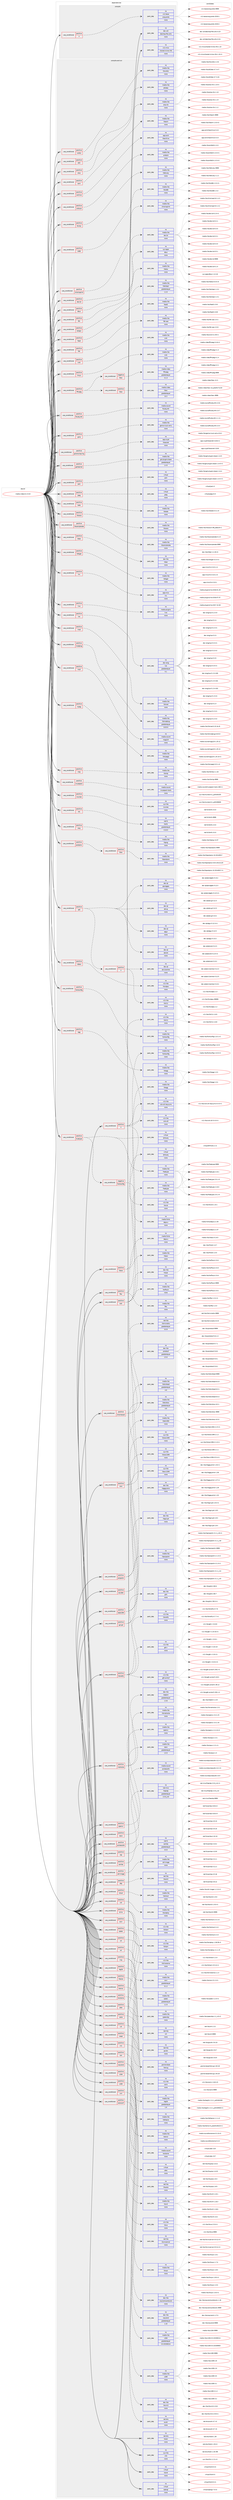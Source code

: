 digraph prolog {

# *************
# Graph options
# *************

newrank=true;
concentrate=true;
compound=true;
graph [rankdir=LR,fontname=Helvetica,fontsize=10,ranksep=1.5];#, ranksep=2.5, nodesep=0.2];
edge  [arrowhead=vee];
node  [fontname=Helvetica,fontsize=10];

# **********
# The ebuild
# **********

subgraph cluster_leftcol {
color=gray;
rank=same;
label=<<i>ebuild</i>>;
id [label="media-video/vlc-3.0.8", color=red, width=4, href="../media-video/vlc-3.0.8.svg"];
}

# ****************
# The dependencies
# ****************

subgraph cluster_midcol {
color=gray;
label=<<i>dependencies</i>>;
subgraph cluster_compile {
fillcolor="#eeeeee";
style=filled;
label=<<i>compile</i>>;
subgraph cond197156 {
dependency810681 [label=<<TABLE BORDER="0" CELLBORDER="1" CELLSPACING="0" CELLPADDING="4"><TR><TD ROWSPAN="3" CELLPADDING="10">use_conditional</TD></TR><TR><TD>positive</TD></TR><TR><TD>X</TD></TR></TABLE>>, shape=none, color=red];
subgraph pack599385 {
dependency810682 [label=<<TABLE BORDER="0" CELLBORDER="1" CELLSPACING="0" CELLPADDING="4" WIDTH="220"><TR><TD ROWSPAN="6" CELLPADDING="30">pack_dep</TD></TR><TR><TD WIDTH="110">no</TD></TR><TR><TD>x11-base</TD></TR><TR><TD>xorg-proto</TD></TR><TR><TD>none</TD></TR><TR><TD></TD></TR></TABLE>>, shape=none, color=blue];
}
dependency810681:e -> dependency810682:w [weight=20,style="dashed",arrowhead="vee"];
}
id:e -> dependency810681:w [weight=20,style="solid",arrowhead="vee"];
subgraph pack599386 {
dependency810683 [label=<<TABLE BORDER="0" CELLBORDER="1" CELLSPACING="0" CELLPADDING="4" WIDTH="220"><TR><TD ROWSPAN="6" CELLPADDING="30">pack_dep</TD></TR><TR><TD WIDTH="110">no</TD></TR><TR><TD>dev-util</TD></TR><TR><TD>desktop-file-utils</TD></TR><TR><TD>none</TD></TR><TR><TD></TD></TR></TABLE>>, shape=none, color=blue];
}
id:e -> dependency810683:w [weight=20,style="solid",arrowhead="vee"];
subgraph pack599387 {
dependency810684 [label=<<TABLE BORDER="0" CELLBORDER="1" CELLSPACING="0" CELLPADDING="4" WIDTH="220"><TR><TD ROWSPAN="6" CELLPADDING="30">pack_dep</TD></TR><TR><TD WIDTH="110">no</TD></TR><TR><TD>x11-misc</TD></TR><TR><TD>shared-mime-info</TD></TR><TR><TD>none</TD></TR><TR><TD></TD></TR></TABLE>>, shape=none, color=blue];
}
id:e -> dependency810684:w [weight=20,style="solid",arrowhead="vee"];
}
subgraph cluster_compileandrun {
fillcolor="#eeeeee";
style=filled;
label=<<i>compile and run</i>>;
subgraph cond197157 {
dependency810685 [label=<<TABLE BORDER="0" CELLBORDER="1" CELLSPACING="0" CELLPADDING="4"><TR><TD ROWSPAN="3" CELLPADDING="10">use_conditional</TD></TR><TR><TD>positive</TD></TR><TR><TD>X</TD></TR></TABLE>>, shape=none, color=red];
subgraph pack599388 {
dependency810686 [label=<<TABLE BORDER="0" CELLBORDER="1" CELLSPACING="0" CELLPADDING="4" WIDTH="220"><TR><TD ROWSPAN="6" CELLPADDING="30">pack_dep</TD></TR><TR><TD WIDTH="110">no</TD></TR><TR><TD>x11-libs</TD></TR><TR><TD>libX11</TD></TR><TR><TD>none</TD></TR><TR><TD></TD></TR></TABLE>>, shape=none, color=blue];
}
dependency810685:e -> dependency810686:w [weight=20,style="dashed",arrowhead="vee"];
subgraph pack599389 {
dependency810687 [label=<<TABLE BORDER="0" CELLBORDER="1" CELLSPACING="0" CELLPADDING="4" WIDTH="220"><TR><TD ROWSPAN="6" CELLPADDING="30">pack_dep</TD></TR><TR><TD WIDTH="110">no</TD></TR><TR><TD>x11-libs</TD></TR><TR><TD>libxcb</TD></TR><TR><TD>none</TD></TR><TR><TD></TD></TR></TABLE>>, shape=none, color=blue];
}
dependency810685:e -> dependency810687:w [weight=20,style="dashed",arrowhead="vee"];
subgraph pack599390 {
dependency810688 [label=<<TABLE BORDER="0" CELLBORDER="1" CELLSPACING="0" CELLPADDING="4" WIDTH="220"><TR><TD ROWSPAN="6" CELLPADDING="30">pack_dep</TD></TR><TR><TD WIDTH="110">no</TD></TR><TR><TD>x11-libs</TD></TR><TR><TD>xcb-util</TD></TR><TR><TD>none</TD></TR><TR><TD></TD></TR></TABLE>>, shape=none, color=blue];
}
dependency810685:e -> dependency810688:w [weight=20,style="dashed",arrowhead="vee"];
subgraph pack599391 {
dependency810689 [label=<<TABLE BORDER="0" CELLBORDER="1" CELLSPACING="0" CELLPADDING="4" WIDTH="220"><TR><TD ROWSPAN="6" CELLPADDING="30">pack_dep</TD></TR><TR><TD WIDTH="110">no</TD></TR><TR><TD>x11-libs</TD></TR><TR><TD>xcb-util-keysyms</TD></TR><TR><TD>none</TD></TR><TR><TD></TD></TR></TABLE>>, shape=none, color=blue];
}
dependency810685:e -> dependency810689:w [weight=20,style="dashed",arrowhead="vee"];
}
id:e -> dependency810685:w [weight=20,style="solid",arrowhead="odotvee"];
subgraph cond197158 {
dependency810690 [label=<<TABLE BORDER="0" CELLBORDER="1" CELLSPACING="0" CELLPADDING="4"><TR><TD ROWSPAN="3" CELLPADDING="10">use_conditional</TD></TR><TR><TD>positive</TD></TR><TR><TD>a52</TD></TR></TABLE>>, shape=none, color=red];
subgraph pack599392 {
dependency810691 [label=<<TABLE BORDER="0" CELLBORDER="1" CELLSPACING="0" CELLPADDING="4" WIDTH="220"><TR><TD ROWSPAN="6" CELLPADDING="30">pack_dep</TD></TR><TR><TD WIDTH="110">no</TD></TR><TR><TD>media-libs</TD></TR><TR><TD>a52dec</TD></TR><TR><TD>none</TD></TR><TR><TD></TD></TR></TABLE>>, shape=none, color=blue];
}
dependency810690:e -> dependency810691:w [weight=20,style="dashed",arrowhead="vee"];
}
id:e -> dependency810690:w [weight=20,style="solid",arrowhead="odotvee"];
subgraph cond197159 {
dependency810692 [label=<<TABLE BORDER="0" CELLBORDER="1" CELLSPACING="0" CELLPADDING="4"><TR><TD ROWSPAN="3" CELLPADDING="10">use_conditional</TD></TR><TR><TD>positive</TD></TR><TR><TD>alsa</TD></TR></TABLE>>, shape=none, color=red];
subgraph pack599393 {
dependency810693 [label=<<TABLE BORDER="0" CELLBORDER="1" CELLSPACING="0" CELLPADDING="4" WIDTH="220"><TR><TD ROWSPAN="6" CELLPADDING="30">pack_dep</TD></TR><TR><TD WIDTH="110">no</TD></TR><TR><TD>media-libs</TD></TR><TR><TD>alsa-lib</TD></TR><TR><TD>none</TD></TR><TR><TD></TD></TR></TABLE>>, shape=none, color=blue];
}
dependency810692:e -> dependency810693:w [weight=20,style="dashed",arrowhead="vee"];
}
id:e -> dependency810692:w [weight=20,style="solid",arrowhead="odotvee"];
subgraph cond197160 {
dependency810694 [label=<<TABLE BORDER="0" CELLBORDER="1" CELLSPACING="0" CELLPADDING="4"><TR><TD ROWSPAN="3" CELLPADDING="10">use_conditional</TD></TR><TR><TD>positive</TD></TR><TR><TD>aom</TD></TR></TABLE>>, shape=none, color=red];
subgraph pack599394 {
dependency810695 [label=<<TABLE BORDER="0" CELLBORDER="1" CELLSPACING="0" CELLPADDING="4" WIDTH="220"><TR><TD ROWSPAN="6" CELLPADDING="30">pack_dep</TD></TR><TR><TD WIDTH="110">no</TD></TR><TR><TD>media-libs</TD></TR><TR><TD>libaom</TD></TR><TR><TD>none</TD></TR><TR><TD></TD></TR></TABLE>>, shape=none, color=blue];
}
dependency810694:e -> dependency810695:w [weight=20,style="dashed",arrowhead="vee"];
}
id:e -> dependency810694:w [weight=20,style="solid",arrowhead="odotvee"];
subgraph cond197161 {
dependency810696 [label=<<TABLE BORDER="0" CELLBORDER="1" CELLSPACING="0" CELLPADDING="4"><TR><TD ROWSPAN="3" CELLPADDING="10">use_conditional</TD></TR><TR><TD>positive</TD></TR><TR><TD>archive</TD></TR></TABLE>>, shape=none, color=red];
subgraph pack599395 {
dependency810697 [label=<<TABLE BORDER="0" CELLBORDER="1" CELLSPACING="0" CELLPADDING="4" WIDTH="220"><TR><TD ROWSPAN="6" CELLPADDING="30">pack_dep</TD></TR><TR><TD WIDTH="110">no</TD></TR><TR><TD>app-arch</TD></TR><TR><TD>libarchive</TD></TR><TR><TD>none</TD></TR><TR><TD></TD></TR></TABLE>>, shape=none, color=blue];
}
dependency810696:e -> dependency810697:w [weight=20,style="dashed",arrowhead="vee"];
}
id:e -> dependency810696:w [weight=20,style="solid",arrowhead="odotvee"];
subgraph cond197162 {
dependency810698 [label=<<TABLE BORDER="0" CELLBORDER="1" CELLSPACING="0" CELLPADDING="4"><TR><TD ROWSPAN="3" CELLPADDING="10">use_conditional</TD></TR><TR><TD>positive</TD></TR><TR><TD>aribsub</TD></TR></TABLE>>, shape=none, color=red];
subgraph pack599396 {
dependency810699 [label=<<TABLE BORDER="0" CELLBORDER="1" CELLSPACING="0" CELLPADDING="4" WIDTH="220"><TR><TD ROWSPAN="6" CELLPADDING="30">pack_dep</TD></TR><TR><TD WIDTH="110">no</TD></TR><TR><TD>media-libs</TD></TR><TR><TD>aribb24</TD></TR><TR><TD>none</TD></TR><TR><TD></TD></TR></TABLE>>, shape=none, color=blue];
}
dependency810698:e -> dependency810699:w [weight=20,style="dashed",arrowhead="vee"];
}
id:e -> dependency810698:w [weight=20,style="solid",arrowhead="odotvee"];
subgraph cond197163 {
dependency810700 [label=<<TABLE BORDER="0" CELLBORDER="1" CELLSPACING="0" CELLPADDING="4"><TR><TD ROWSPAN="3" CELLPADDING="10">use_conditional</TD></TR><TR><TD>positive</TD></TR><TR><TD>bidi</TD></TR></TABLE>>, shape=none, color=red];
subgraph pack599397 {
dependency810701 [label=<<TABLE BORDER="0" CELLBORDER="1" CELLSPACING="0" CELLPADDING="4" WIDTH="220"><TR><TD ROWSPAN="6" CELLPADDING="30">pack_dep</TD></TR><TR><TD WIDTH="110">no</TD></TR><TR><TD>dev-libs</TD></TR><TR><TD>fribidi</TD></TR><TR><TD>none</TD></TR><TR><TD></TD></TR></TABLE>>, shape=none, color=blue];
}
dependency810700:e -> dependency810701:w [weight=20,style="dashed",arrowhead="vee"];
subgraph pack599398 {
dependency810702 [label=<<TABLE BORDER="0" CELLBORDER="1" CELLSPACING="0" CELLPADDING="4" WIDTH="220"><TR><TD ROWSPAN="6" CELLPADDING="30">pack_dep</TD></TR><TR><TD WIDTH="110">no</TD></TR><TR><TD>media-libs</TD></TR><TR><TD>freetype</TD></TR><TR><TD>none</TD></TR><TR><TD></TD></TR></TABLE>>, shape=none, color=blue];
}
dependency810700:e -> dependency810702:w [weight=20,style="dashed",arrowhead="vee"];
subgraph pack599399 {
dependency810703 [label=<<TABLE BORDER="0" CELLBORDER="1" CELLSPACING="0" CELLPADDING="4" WIDTH="220"><TR><TD ROWSPAN="6" CELLPADDING="30">pack_dep</TD></TR><TR><TD WIDTH="110">no</TD></TR><TR><TD>media-libs</TD></TR><TR><TD>harfbuzz</TD></TR><TR><TD>none</TD></TR><TR><TD></TD></TR></TABLE>>, shape=none, color=blue];
}
dependency810700:e -> dependency810703:w [weight=20,style="dashed",arrowhead="vee"];
subgraph pack599400 {
dependency810704 [label=<<TABLE BORDER="0" CELLBORDER="1" CELLSPACING="0" CELLPADDING="4" WIDTH="220"><TR><TD ROWSPAN="6" CELLPADDING="30">pack_dep</TD></TR><TR><TD WIDTH="110">no</TD></TR><TR><TD>virtual</TD></TR><TR><TD>ttf-fonts</TD></TR><TR><TD>none</TD></TR><TR><TD></TD></TR></TABLE>>, shape=none, color=blue];
}
dependency810700:e -> dependency810704:w [weight=20,style="dashed",arrowhead="vee"];
}
id:e -> dependency810700:w [weight=20,style="solid",arrowhead="odotvee"];
subgraph cond197164 {
dependency810705 [label=<<TABLE BORDER="0" CELLBORDER="1" CELLSPACING="0" CELLPADDING="4"><TR><TD ROWSPAN="3" CELLPADDING="10">use_conditional</TD></TR><TR><TD>positive</TD></TR><TR><TD>bluray</TD></TR></TABLE>>, shape=none, color=red];
subgraph pack599401 {
dependency810706 [label=<<TABLE BORDER="0" CELLBORDER="1" CELLSPACING="0" CELLPADDING="4" WIDTH="220"><TR><TD ROWSPAN="6" CELLPADDING="30">pack_dep</TD></TR><TR><TD WIDTH="110">no</TD></TR><TR><TD>media-libs</TD></TR><TR><TD>libbluray</TD></TR><TR><TD>none</TD></TR><TR><TD></TD></TR></TABLE>>, shape=none, color=blue];
}
dependency810705:e -> dependency810706:w [weight=20,style="dashed",arrowhead="vee"];
}
id:e -> dependency810705:w [weight=20,style="solid",arrowhead="odotvee"];
subgraph cond197165 {
dependency810707 [label=<<TABLE BORDER="0" CELLBORDER="1" CELLSPACING="0" CELLPADDING="4"><TR><TD ROWSPAN="3" CELLPADDING="10">use_conditional</TD></TR><TR><TD>positive</TD></TR><TR><TD>cddb</TD></TR></TABLE>>, shape=none, color=red];
subgraph pack599402 {
dependency810708 [label=<<TABLE BORDER="0" CELLBORDER="1" CELLSPACING="0" CELLPADDING="4" WIDTH="220"><TR><TD ROWSPAN="6" CELLPADDING="30">pack_dep</TD></TR><TR><TD WIDTH="110">no</TD></TR><TR><TD>media-libs</TD></TR><TR><TD>libcddb</TD></TR><TR><TD>none</TD></TR><TR><TD></TD></TR></TABLE>>, shape=none, color=blue];
}
dependency810707:e -> dependency810708:w [weight=20,style="dashed",arrowhead="vee"];
}
id:e -> dependency810707:w [weight=20,style="solid",arrowhead="odotvee"];
subgraph cond197166 {
dependency810709 [label=<<TABLE BORDER="0" CELLBORDER="1" CELLSPACING="0" CELLPADDING="4"><TR><TD ROWSPAN="3" CELLPADDING="10">use_conditional</TD></TR><TR><TD>positive</TD></TR><TR><TD>chromaprint</TD></TR></TABLE>>, shape=none, color=red];
subgraph pack599403 {
dependency810710 [label=<<TABLE BORDER="0" CELLBORDER="1" CELLSPACING="0" CELLPADDING="4" WIDTH="220"><TR><TD ROWSPAN="6" CELLPADDING="30">pack_dep</TD></TR><TR><TD WIDTH="110">no</TD></TR><TR><TD>media-libs</TD></TR><TR><TD>chromaprint</TD></TR><TR><TD>none</TD></TR><TR><TD></TD></TR></TABLE>>, shape=none, color=blue];
}
dependency810709:e -> dependency810710:w [weight=20,style="dashed",arrowhead="vee"];
}
id:e -> dependency810709:w [weight=20,style="solid",arrowhead="odotvee"];
subgraph cond197167 {
dependency810711 [label=<<TABLE BORDER="0" CELLBORDER="1" CELLSPACING="0" CELLPADDING="4"><TR><TD ROWSPAN="3" CELLPADDING="10">use_conditional</TD></TR><TR><TD>positive</TD></TR><TR><TD>chromecast</TD></TR></TABLE>>, shape=none, color=red];
subgraph pack599404 {
dependency810712 [label=<<TABLE BORDER="0" CELLBORDER="1" CELLSPACING="0" CELLPADDING="4" WIDTH="220"><TR><TD ROWSPAN="6" CELLPADDING="30">pack_dep</TD></TR><TR><TD WIDTH="110">no</TD></TR><TR><TD>dev-libs</TD></TR><TR><TD>protobuf</TD></TR><TR><TD>greaterequal</TD></TR><TR><TD>2.5.0</TD></TR></TABLE>>, shape=none, color=blue];
}
dependency810711:e -> dependency810712:w [weight=20,style="dashed",arrowhead="vee"];
subgraph pack599405 {
dependency810713 [label=<<TABLE BORDER="0" CELLBORDER="1" CELLSPACING="0" CELLPADDING="4" WIDTH="220"><TR><TD ROWSPAN="6" CELLPADDING="30">pack_dep</TD></TR><TR><TD WIDTH="110">no</TD></TR><TR><TD>net-libs</TD></TR><TR><TD>libmicrodns</TD></TR><TR><TD>greaterequal</TD></TR><TR><TD>0.0.9</TD></TR></TABLE>>, shape=none, color=blue];
}
dependency810711:e -> dependency810713:w [weight=20,style="dashed",arrowhead="vee"];
}
id:e -> dependency810711:w [weight=20,style="solid",arrowhead="odotvee"];
subgraph cond197168 {
dependency810714 [label=<<TABLE BORDER="0" CELLBORDER="1" CELLSPACING="0" CELLPADDING="4"><TR><TD ROWSPAN="3" CELLPADDING="10">use_conditional</TD></TR><TR><TD>positive</TD></TR><TR><TD>dav1d</TD></TR></TABLE>>, shape=none, color=red];
subgraph pack599406 {
dependency810715 [label=<<TABLE BORDER="0" CELLBORDER="1" CELLSPACING="0" CELLPADDING="4" WIDTH="220"><TR><TD ROWSPAN="6" CELLPADDING="30">pack_dep</TD></TR><TR><TD WIDTH="110">no</TD></TR><TR><TD>media-libs</TD></TR><TR><TD>dav1d</TD></TR><TR><TD>none</TD></TR><TR><TD></TD></TR></TABLE>>, shape=none, color=blue];
}
dependency810714:e -> dependency810715:w [weight=20,style="dashed",arrowhead="vee"];
}
id:e -> dependency810714:w [weight=20,style="solid",arrowhead="odotvee"];
subgraph cond197169 {
dependency810716 [label=<<TABLE BORDER="0" CELLBORDER="1" CELLSPACING="0" CELLPADDING="4"><TR><TD ROWSPAN="3" CELLPADDING="10">use_conditional</TD></TR><TR><TD>positive</TD></TR><TR><TD>dbus</TD></TR></TABLE>>, shape=none, color=red];
subgraph pack599407 {
dependency810717 [label=<<TABLE BORDER="0" CELLBORDER="1" CELLSPACING="0" CELLPADDING="4" WIDTH="220"><TR><TD ROWSPAN="6" CELLPADDING="30">pack_dep</TD></TR><TR><TD WIDTH="110">no</TD></TR><TR><TD>sys-apps</TD></TR><TR><TD>dbus</TD></TR><TR><TD>none</TD></TR><TR><TD></TD></TR></TABLE>>, shape=none, color=blue];
}
dependency810716:e -> dependency810717:w [weight=20,style="dashed",arrowhead="vee"];
}
id:e -> dependency810716:w [weight=20,style="solid",arrowhead="odotvee"];
subgraph cond197170 {
dependency810718 [label=<<TABLE BORDER="0" CELLBORDER="1" CELLSPACING="0" CELLPADDING="4"><TR><TD ROWSPAN="3" CELLPADDING="10">use_conditional</TD></TR><TR><TD>positive</TD></TR><TR><TD>dc1394</TD></TR></TABLE>>, shape=none, color=red];
subgraph pack599408 {
dependency810719 [label=<<TABLE BORDER="0" CELLBORDER="1" CELLSPACING="0" CELLPADDING="4" WIDTH="220"><TR><TD ROWSPAN="6" CELLPADDING="30">pack_dep</TD></TR><TR><TD WIDTH="110">no</TD></TR><TR><TD>media-libs</TD></TR><TR><TD>libdc1394</TD></TR><TR><TD>none</TD></TR><TR><TD></TD></TR></TABLE>>, shape=none, color=blue];
}
dependency810718:e -> dependency810719:w [weight=20,style="dashed",arrowhead="vee"];
subgraph pack599409 {
dependency810720 [label=<<TABLE BORDER="0" CELLBORDER="1" CELLSPACING="0" CELLPADDING="4" WIDTH="220"><TR><TD ROWSPAN="6" CELLPADDING="30">pack_dep</TD></TR><TR><TD WIDTH="110">no</TD></TR><TR><TD>sys-libs</TD></TR><TR><TD>libraw1394</TD></TR><TR><TD>none</TD></TR><TR><TD></TD></TR></TABLE>>, shape=none, color=blue];
}
dependency810718:e -> dependency810720:w [weight=20,style="dashed",arrowhead="vee"];
}
id:e -> dependency810718:w [weight=20,style="solid",arrowhead="odotvee"];
subgraph cond197171 {
dependency810721 [label=<<TABLE BORDER="0" CELLBORDER="1" CELLSPACING="0" CELLPADDING="4"><TR><TD ROWSPAN="3" CELLPADDING="10">use_conditional</TD></TR><TR><TD>positive</TD></TR><TR><TD>dts</TD></TR></TABLE>>, shape=none, color=red];
subgraph pack599410 {
dependency810722 [label=<<TABLE BORDER="0" CELLBORDER="1" CELLSPACING="0" CELLPADDING="4" WIDTH="220"><TR><TD ROWSPAN="6" CELLPADDING="30">pack_dep</TD></TR><TR><TD WIDTH="110">no</TD></TR><TR><TD>media-libs</TD></TR><TR><TD>libdca</TD></TR><TR><TD>none</TD></TR><TR><TD></TD></TR></TABLE>>, shape=none, color=blue];
}
dependency810721:e -> dependency810722:w [weight=20,style="dashed",arrowhead="vee"];
}
id:e -> dependency810721:w [weight=20,style="solid",arrowhead="odotvee"];
subgraph cond197172 {
dependency810723 [label=<<TABLE BORDER="0" CELLBORDER="1" CELLSPACING="0" CELLPADDING="4"><TR><TD ROWSPAN="3" CELLPADDING="10">use_conditional</TD></TR><TR><TD>positive</TD></TR><TR><TD>dvbpsi</TD></TR></TABLE>>, shape=none, color=red];
subgraph pack599411 {
dependency810724 [label=<<TABLE BORDER="0" CELLBORDER="1" CELLSPACING="0" CELLPADDING="4" WIDTH="220"><TR><TD ROWSPAN="6" CELLPADDING="30">pack_dep</TD></TR><TR><TD WIDTH="110">no</TD></TR><TR><TD>media-libs</TD></TR><TR><TD>libdvbpsi</TD></TR><TR><TD>greaterequal</TD></TR><TR><TD>1.2.0</TD></TR></TABLE>>, shape=none, color=blue];
}
dependency810723:e -> dependency810724:w [weight=20,style="dashed",arrowhead="vee"];
}
id:e -> dependency810723:w [weight=20,style="solid",arrowhead="odotvee"];
subgraph cond197173 {
dependency810725 [label=<<TABLE BORDER="0" CELLBORDER="1" CELLSPACING="0" CELLPADDING="4"><TR><TD ROWSPAN="3" CELLPADDING="10">use_conditional</TD></TR><TR><TD>positive</TD></TR><TR><TD>dvd</TD></TR></TABLE>>, shape=none, color=red];
subgraph pack599412 {
dependency810726 [label=<<TABLE BORDER="0" CELLBORDER="1" CELLSPACING="0" CELLPADDING="4" WIDTH="220"><TR><TD ROWSPAN="6" CELLPADDING="30">pack_dep</TD></TR><TR><TD WIDTH="110">no</TD></TR><TR><TD>media-libs</TD></TR><TR><TD>libdvdnav</TD></TR><TR><TD>greaterequal</TD></TR><TR><TD>4.9</TD></TR></TABLE>>, shape=none, color=blue];
}
dependency810725:e -> dependency810726:w [weight=20,style="dashed",arrowhead="vee"];
subgraph pack599413 {
dependency810727 [label=<<TABLE BORDER="0" CELLBORDER="1" CELLSPACING="0" CELLPADDING="4" WIDTH="220"><TR><TD ROWSPAN="6" CELLPADDING="30">pack_dep</TD></TR><TR><TD WIDTH="110">no</TD></TR><TR><TD>media-libs</TD></TR><TR><TD>libdvdread</TD></TR><TR><TD>greaterequal</TD></TR><TR><TD>4.9</TD></TR></TABLE>>, shape=none, color=blue];
}
dependency810725:e -> dependency810727:w [weight=20,style="dashed",arrowhead="vee"];
}
id:e -> dependency810725:w [weight=20,style="solid",arrowhead="odotvee"];
subgraph cond197174 {
dependency810728 [label=<<TABLE BORDER="0" CELLBORDER="1" CELLSPACING="0" CELLPADDING="4"><TR><TD ROWSPAN="3" CELLPADDING="10">use_conditional</TD></TR><TR><TD>positive</TD></TR><TR><TD>faad</TD></TR></TABLE>>, shape=none, color=red];
subgraph pack599414 {
dependency810729 [label=<<TABLE BORDER="0" CELLBORDER="1" CELLSPACING="0" CELLPADDING="4" WIDTH="220"><TR><TD ROWSPAN="6" CELLPADDING="30">pack_dep</TD></TR><TR><TD WIDTH="110">no</TD></TR><TR><TD>media-libs</TD></TR><TR><TD>faad2</TD></TR><TR><TD>none</TD></TR><TR><TD></TD></TR></TABLE>>, shape=none, color=blue];
}
dependency810728:e -> dependency810729:w [weight=20,style="dashed",arrowhead="vee"];
}
id:e -> dependency810728:w [weight=20,style="solid",arrowhead="odotvee"];
subgraph cond197175 {
dependency810730 [label=<<TABLE BORDER="0" CELLBORDER="1" CELLSPACING="0" CELLPADDING="4"><TR><TD ROWSPAN="3" CELLPADDING="10">use_conditional</TD></TR><TR><TD>positive</TD></TR><TR><TD>fdk</TD></TR></TABLE>>, shape=none, color=red];
subgraph pack599415 {
dependency810731 [label=<<TABLE BORDER="0" CELLBORDER="1" CELLSPACING="0" CELLPADDING="4" WIDTH="220"><TR><TD ROWSPAN="6" CELLPADDING="30">pack_dep</TD></TR><TR><TD WIDTH="110">no</TD></TR><TR><TD>media-libs</TD></TR><TR><TD>fdk-aac</TD></TR><TR><TD>none</TD></TR><TR><TD></TD></TR></TABLE>>, shape=none, color=blue];
}
dependency810730:e -> dependency810731:w [weight=20,style="dashed",arrowhead="vee"];
}
id:e -> dependency810730:w [weight=20,style="solid",arrowhead="odotvee"];
subgraph cond197176 {
dependency810732 [label=<<TABLE BORDER="0" CELLBORDER="1" CELLSPACING="0" CELLPADDING="4"><TR><TD ROWSPAN="3" CELLPADDING="10">use_conditional</TD></TR><TR><TD>positive</TD></TR><TR><TD>ffmpeg</TD></TR></TABLE>>, shape=none, color=red];
subgraph cond197177 {
dependency810733 [label=<<TABLE BORDER="0" CELLBORDER="1" CELLSPACING="0" CELLPADDING="4"><TR><TD ROWSPAN="3" CELLPADDING="10">use_conditional</TD></TR><TR><TD>negative</TD></TR><TR><TD>libav</TD></TR></TABLE>>, shape=none, color=red];
subgraph pack599416 {
dependency810734 [label=<<TABLE BORDER="0" CELLBORDER="1" CELLSPACING="0" CELLPADDING="4" WIDTH="220"><TR><TD ROWSPAN="6" CELLPADDING="30">pack_dep</TD></TR><TR><TD WIDTH="110">no</TD></TR><TR><TD>media-video</TD></TR><TR><TD>ffmpeg</TD></TR><TR><TD>greaterequal</TD></TR><TR><TD>3.1.3</TD></TR></TABLE>>, shape=none, color=blue];
}
dependency810733:e -> dependency810734:w [weight=20,style="dashed",arrowhead="vee"];
}
dependency810732:e -> dependency810733:w [weight=20,style="dashed",arrowhead="vee"];
subgraph cond197178 {
dependency810735 [label=<<TABLE BORDER="0" CELLBORDER="1" CELLSPACING="0" CELLPADDING="4"><TR><TD ROWSPAN="3" CELLPADDING="10">use_conditional</TD></TR><TR><TD>positive</TD></TR><TR><TD>libav</TD></TR></TABLE>>, shape=none, color=red];
subgraph pack599417 {
dependency810736 [label=<<TABLE BORDER="0" CELLBORDER="1" CELLSPACING="0" CELLPADDING="4" WIDTH="220"><TR><TD ROWSPAN="6" CELLPADDING="30">pack_dep</TD></TR><TR><TD WIDTH="110">no</TD></TR><TR><TD>media-video</TD></TR><TR><TD>libav</TD></TR><TR><TD>greaterequal</TD></TR><TR><TD>12.2</TD></TR></TABLE>>, shape=none, color=blue];
}
dependency810735:e -> dependency810736:w [weight=20,style="dashed",arrowhead="vee"];
}
dependency810732:e -> dependency810735:w [weight=20,style="dashed",arrowhead="vee"];
}
id:e -> dependency810732:w [weight=20,style="solid",arrowhead="odotvee"];
subgraph cond197179 {
dependency810737 [label=<<TABLE BORDER="0" CELLBORDER="1" CELLSPACING="0" CELLPADDING="4"><TR><TD ROWSPAN="3" CELLPADDING="10">use_conditional</TD></TR><TR><TD>positive</TD></TR><TR><TD>flac</TD></TR></TABLE>>, shape=none, color=red];
subgraph pack599418 {
dependency810738 [label=<<TABLE BORDER="0" CELLBORDER="1" CELLSPACING="0" CELLPADDING="4" WIDTH="220"><TR><TD ROWSPAN="6" CELLPADDING="30">pack_dep</TD></TR><TR><TD WIDTH="110">no</TD></TR><TR><TD>media-libs</TD></TR><TR><TD>flac</TD></TR><TR><TD>none</TD></TR><TR><TD></TD></TR></TABLE>>, shape=none, color=blue];
}
dependency810737:e -> dependency810738:w [weight=20,style="dashed",arrowhead="vee"];
subgraph pack599419 {
dependency810739 [label=<<TABLE BORDER="0" CELLBORDER="1" CELLSPACING="0" CELLPADDING="4" WIDTH="220"><TR><TD ROWSPAN="6" CELLPADDING="30">pack_dep</TD></TR><TR><TD WIDTH="110">no</TD></TR><TR><TD>media-libs</TD></TR><TR><TD>libogg</TD></TR><TR><TD>none</TD></TR><TR><TD></TD></TR></TABLE>>, shape=none, color=blue];
}
dependency810737:e -> dependency810739:w [weight=20,style="dashed",arrowhead="vee"];
}
id:e -> dependency810737:w [weight=20,style="solid",arrowhead="odotvee"];
subgraph cond197180 {
dependency810740 [label=<<TABLE BORDER="0" CELLBORDER="1" CELLSPACING="0" CELLPADDING="4"><TR><TD ROWSPAN="3" CELLPADDING="10">use_conditional</TD></TR><TR><TD>positive</TD></TR><TR><TD>fluidsynth</TD></TR></TABLE>>, shape=none, color=red];
subgraph pack599420 {
dependency810741 [label=<<TABLE BORDER="0" CELLBORDER="1" CELLSPACING="0" CELLPADDING="4" WIDTH="220"><TR><TD ROWSPAN="6" CELLPADDING="30">pack_dep</TD></TR><TR><TD WIDTH="110">no</TD></TR><TR><TD>media-sound</TD></TR><TR><TD>fluidsynth</TD></TR><TR><TD>none</TD></TR><TR><TD></TD></TR></TABLE>>, shape=none, color=blue];
}
dependency810740:e -> dependency810741:w [weight=20,style="dashed",arrowhead="vee"];
}
id:e -> dependency810740:w [weight=20,style="solid",arrowhead="odotvee"];
subgraph cond197181 {
dependency810742 [label=<<TABLE BORDER="0" CELLBORDER="1" CELLSPACING="0" CELLPADDING="4"><TR><TD ROWSPAN="3" CELLPADDING="10">use_conditional</TD></TR><TR><TD>positive</TD></TR><TR><TD>fontconfig</TD></TR></TABLE>>, shape=none, color=red];
subgraph pack599421 {
dependency810743 [label=<<TABLE BORDER="0" CELLBORDER="1" CELLSPACING="0" CELLPADDING="4" WIDTH="220"><TR><TD ROWSPAN="6" CELLPADDING="30">pack_dep</TD></TR><TR><TD WIDTH="110">no</TD></TR><TR><TD>media-libs</TD></TR><TR><TD>fontconfig</TD></TR><TR><TD>none</TD></TR><TR><TD></TD></TR></TABLE>>, shape=none, color=blue];
}
dependency810742:e -> dependency810743:w [weight=20,style="dashed",arrowhead="vee"];
}
id:e -> dependency810742:w [weight=20,style="solid",arrowhead="odotvee"];
subgraph cond197182 {
dependency810744 [label=<<TABLE BORDER="0" CELLBORDER="1" CELLSPACING="0" CELLPADDING="4"><TR><TD ROWSPAN="3" CELLPADDING="10">use_conditional</TD></TR><TR><TD>positive</TD></TR><TR><TD>gcrypt</TD></TR></TABLE>>, shape=none, color=red];
subgraph pack599422 {
dependency810745 [label=<<TABLE BORDER="0" CELLBORDER="1" CELLSPACING="0" CELLPADDING="4" WIDTH="220"><TR><TD ROWSPAN="6" CELLPADDING="30">pack_dep</TD></TR><TR><TD WIDTH="110">no</TD></TR><TR><TD>dev-libs</TD></TR><TR><TD>libgcrypt</TD></TR><TR><TD>none</TD></TR><TR><TD></TD></TR></TABLE>>, shape=none, color=blue];
}
dependency810744:e -> dependency810745:w [weight=20,style="dashed",arrowhead="vee"];
subgraph pack599423 {
dependency810746 [label=<<TABLE BORDER="0" CELLBORDER="1" CELLSPACING="0" CELLPADDING="4" WIDTH="220"><TR><TD ROWSPAN="6" CELLPADDING="30">pack_dep</TD></TR><TR><TD WIDTH="110">no</TD></TR><TR><TD>dev-libs</TD></TR><TR><TD>libgpg-error</TD></TR><TR><TD>none</TD></TR><TR><TD></TD></TR></TABLE>>, shape=none, color=blue];
}
dependency810744:e -> dependency810746:w [weight=20,style="dashed",arrowhead="vee"];
}
id:e -> dependency810744:w [weight=20,style="solid",arrowhead="odotvee"];
subgraph cond197183 {
dependency810747 [label=<<TABLE BORDER="0" CELLBORDER="1" CELLSPACING="0" CELLPADDING="4"><TR><TD ROWSPAN="3" CELLPADDING="10">use_conditional</TD></TR><TR><TD>positive</TD></TR><TR><TD>gme</TD></TR></TABLE>>, shape=none, color=red];
subgraph pack599424 {
dependency810748 [label=<<TABLE BORDER="0" CELLBORDER="1" CELLSPACING="0" CELLPADDING="4" WIDTH="220"><TR><TD ROWSPAN="6" CELLPADDING="30">pack_dep</TD></TR><TR><TD WIDTH="110">no</TD></TR><TR><TD>media-libs</TD></TR><TR><TD>game-music-emu</TD></TR><TR><TD>none</TD></TR><TR><TD></TD></TR></TABLE>>, shape=none, color=blue];
}
dependency810747:e -> dependency810748:w [weight=20,style="dashed",arrowhead="vee"];
}
id:e -> dependency810747:w [weight=20,style="solid",arrowhead="odotvee"];
subgraph cond197184 {
dependency810749 [label=<<TABLE BORDER="0" CELLBORDER="1" CELLSPACING="0" CELLPADDING="4"><TR><TD ROWSPAN="3" CELLPADDING="10">use_conditional</TD></TR><TR><TD>positive</TD></TR><TR><TD>gnome-keyring</TD></TR></TABLE>>, shape=none, color=red];
subgraph pack599425 {
dependency810750 [label=<<TABLE BORDER="0" CELLBORDER="1" CELLSPACING="0" CELLPADDING="4" WIDTH="220"><TR><TD ROWSPAN="6" CELLPADDING="30">pack_dep</TD></TR><TR><TD WIDTH="110">no</TD></TR><TR><TD>app-crypt</TD></TR><TR><TD>libsecret</TD></TR><TR><TD>none</TD></TR><TR><TD></TD></TR></TABLE>>, shape=none, color=blue];
}
dependency810749:e -> dependency810750:w [weight=20,style="dashed",arrowhead="vee"];
}
id:e -> dependency810749:w [weight=20,style="solid",arrowhead="odotvee"];
subgraph cond197185 {
dependency810751 [label=<<TABLE BORDER="0" CELLBORDER="1" CELLSPACING="0" CELLPADDING="4"><TR><TD ROWSPAN="3" CELLPADDING="10">use_conditional</TD></TR><TR><TD>positive</TD></TR><TR><TD>gstreamer</TD></TR></TABLE>>, shape=none, color=red];
subgraph pack599426 {
dependency810752 [label=<<TABLE BORDER="0" CELLBORDER="1" CELLSPACING="0" CELLPADDING="4" WIDTH="220"><TR><TD ROWSPAN="6" CELLPADDING="30">pack_dep</TD></TR><TR><TD WIDTH="110">no</TD></TR><TR><TD>media-libs</TD></TR><TR><TD>gst-plugins-base</TD></TR><TR><TD>greaterequal</TD></TR><TR><TD>1.4.5</TD></TR></TABLE>>, shape=none, color=blue];
}
dependency810751:e -> dependency810752:w [weight=20,style="dashed",arrowhead="vee"];
}
id:e -> dependency810751:w [weight=20,style="solid",arrowhead="odotvee"];
subgraph cond197186 {
dependency810753 [label=<<TABLE BORDER="0" CELLBORDER="1" CELLSPACING="0" CELLPADDING="4"><TR><TD ROWSPAN="3" CELLPADDING="10">use_conditional</TD></TR><TR><TD>positive</TD></TR><TR><TD>ieee1394</TD></TR></TABLE>>, shape=none, color=red];
subgraph pack599427 {
dependency810754 [label=<<TABLE BORDER="0" CELLBORDER="1" CELLSPACING="0" CELLPADDING="4" WIDTH="220"><TR><TD ROWSPAN="6" CELLPADDING="30">pack_dep</TD></TR><TR><TD WIDTH="110">no</TD></TR><TR><TD>sys-libs</TD></TR><TR><TD>libavc1394</TD></TR><TR><TD>none</TD></TR><TR><TD></TD></TR></TABLE>>, shape=none, color=blue];
}
dependency810753:e -> dependency810754:w [weight=20,style="dashed",arrowhead="vee"];
subgraph pack599428 {
dependency810755 [label=<<TABLE BORDER="0" CELLBORDER="1" CELLSPACING="0" CELLPADDING="4" WIDTH="220"><TR><TD ROWSPAN="6" CELLPADDING="30">pack_dep</TD></TR><TR><TD WIDTH="110">no</TD></TR><TR><TD>sys-libs</TD></TR><TR><TD>libraw1394</TD></TR><TR><TD>none</TD></TR><TR><TD></TD></TR></TABLE>>, shape=none, color=blue];
}
dependency810753:e -> dependency810755:w [weight=20,style="dashed",arrowhead="vee"];
}
id:e -> dependency810753:w [weight=20,style="solid",arrowhead="odotvee"];
subgraph cond197187 {
dependency810756 [label=<<TABLE BORDER="0" CELLBORDER="1" CELLSPACING="0" CELLPADDING="4"><TR><TD ROWSPAN="3" CELLPADDING="10">use_conditional</TD></TR><TR><TD>positive</TD></TR><TR><TD>jack</TD></TR></TABLE>>, shape=none, color=red];
subgraph pack599429 {
dependency810757 [label=<<TABLE BORDER="0" CELLBORDER="1" CELLSPACING="0" CELLPADDING="4" WIDTH="220"><TR><TD ROWSPAN="6" CELLPADDING="30">pack_dep</TD></TR><TR><TD WIDTH="110">no</TD></TR><TR><TD>virtual</TD></TR><TR><TD>jack</TD></TR><TR><TD>none</TD></TR><TR><TD></TD></TR></TABLE>>, shape=none, color=blue];
}
dependency810756:e -> dependency810757:w [weight=20,style="dashed",arrowhead="vee"];
}
id:e -> dependency810756:w [weight=20,style="solid",arrowhead="odotvee"];
subgraph cond197188 {
dependency810758 [label=<<TABLE BORDER="0" CELLBORDER="1" CELLSPACING="0" CELLPADDING="4"><TR><TD ROWSPAN="3" CELLPADDING="10">use_conditional</TD></TR><TR><TD>positive</TD></TR><TR><TD>jpeg</TD></TR></TABLE>>, shape=none, color=red];
subgraph pack599430 {
dependency810759 [label=<<TABLE BORDER="0" CELLBORDER="1" CELLSPACING="0" CELLPADDING="4" WIDTH="220"><TR><TD ROWSPAN="6" CELLPADDING="30">pack_dep</TD></TR><TR><TD WIDTH="110">no</TD></TR><TR><TD>virtual</TD></TR><TR><TD>jpeg</TD></TR><TR><TD>none</TD></TR><TR><TD></TD></TR></TABLE>>, shape=none, color=blue];
}
dependency810758:e -> dependency810759:w [weight=20,style="dashed",arrowhead="vee"];
}
id:e -> dependency810758:w [weight=20,style="solid",arrowhead="odotvee"];
subgraph cond197189 {
dependency810760 [label=<<TABLE BORDER="0" CELLBORDER="1" CELLSPACING="0" CELLPADDING="4"><TR><TD ROWSPAN="3" CELLPADDING="10">use_conditional</TD></TR><TR><TD>positive</TD></TR><TR><TD>kate</TD></TR></TABLE>>, shape=none, color=red];
subgraph pack599431 {
dependency810761 [label=<<TABLE BORDER="0" CELLBORDER="1" CELLSPACING="0" CELLPADDING="4" WIDTH="220"><TR><TD ROWSPAN="6" CELLPADDING="30">pack_dep</TD></TR><TR><TD WIDTH="110">no</TD></TR><TR><TD>media-libs</TD></TR><TR><TD>libkate</TD></TR><TR><TD>none</TD></TR><TR><TD></TD></TR></TABLE>>, shape=none, color=blue];
}
dependency810760:e -> dependency810761:w [weight=20,style="dashed",arrowhead="vee"];
}
id:e -> dependency810760:w [weight=20,style="solid",arrowhead="odotvee"];
subgraph cond197190 {
dependency810762 [label=<<TABLE BORDER="0" CELLBORDER="1" CELLSPACING="0" CELLPADDING="4"><TR><TD ROWSPAN="3" CELLPADDING="10">use_conditional</TD></TR><TR><TD>positive</TD></TR><TR><TD>libass</TD></TR></TABLE>>, shape=none, color=red];
subgraph pack599432 {
dependency810763 [label=<<TABLE BORDER="0" CELLBORDER="1" CELLSPACING="0" CELLPADDING="4" WIDTH="220"><TR><TD ROWSPAN="6" CELLPADDING="30">pack_dep</TD></TR><TR><TD WIDTH="110">no</TD></TR><TR><TD>media-libs</TD></TR><TR><TD>fontconfig</TD></TR><TR><TD>none</TD></TR><TR><TD></TD></TR></TABLE>>, shape=none, color=blue];
}
dependency810762:e -> dependency810763:w [weight=20,style="dashed",arrowhead="vee"];
subgraph pack599433 {
dependency810764 [label=<<TABLE BORDER="0" CELLBORDER="1" CELLSPACING="0" CELLPADDING="4" WIDTH="220"><TR><TD ROWSPAN="6" CELLPADDING="30">pack_dep</TD></TR><TR><TD WIDTH="110">no</TD></TR><TR><TD>media-libs</TD></TR><TR><TD>libass</TD></TR><TR><TD>none</TD></TR><TR><TD></TD></TR></TABLE>>, shape=none, color=blue];
}
dependency810762:e -> dependency810764:w [weight=20,style="dashed",arrowhead="vee"];
}
id:e -> dependency810762:w [weight=20,style="solid",arrowhead="odotvee"];
subgraph cond197191 {
dependency810765 [label=<<TABLE BORDER="0" CELLBORDER="1" CELLSPACING="0" CELLPADDING="4"><TR><TD ROWSPAN="3" CELLPADDING="10">use_conditional</TD></TR><TR><TD>positive</TD></TR><TR><TD>libcaca</TD></TR></TABLE>>, shape=none, color=red];
subgraph pack599434 {
dependency810766 [label=<<TABLE BORDER="0" CELLBORDER="1" CELLSPACING="0" CELLPADDING="4" WIDTH="220"><TR><TD ROWSPAN="6" CELLPADDING="30">pack_dep</TD></TR><TR><TD WIDTH="110">no</TD></TR><TR><TD>media-libs</TD></TR><TR><TD>libcaca</TD></TR><TR><TD>none</TD></TR><TR><TD></TD></TR></TABLE>>, shape=none, color=blue];
}
dependency810765:e -> dependency810766:w [weight=20,style="dashed",arrowhead="vee"];
}
id:e -> dependency810765:w [weight=20,style="solid",arrowhead="odotvee"];
subgraph cond197192 {
dependency810767 [label=<<TABLE BORDER="0" CELLBORDER="1" CELLSPACING="0" CELLPADDING="4"><TR><TD ROWSPAN="3" CELLPADDING="10">use_conditional</TD></TR><TR><TD>positive</TD></TR><TR><TD>libnotify</TD></TR></TABLE>>, shape=none, color=red];
subgraph pack599435 {
dependency810768 [label=<<TABLE BORDER="0" CELLBORDER="1" CELLSPACING="0" CELLPADDING="4" WIDTH="220"><TR><TD ROWSPAN="6" CELLPADDING="30">pack_dep</TD></TR><TR><TD WIDTH="110">no</TD></TR><TR><TD>dev-libs</TD></TR><TR><TD>glib</TD></TR><TR><TD>none</TD></TR><TR><TD></TD></TR></TABLE>>, shape=none, color=blue];
}
dependency810767:e -> dependency810768:w [weight=20,style="dashed",arrowhead="vee"];
subgraph pack599436 {
dependency810769 [label=<<TABLE BORDER="0" CELLBORDER="1" CELLSPACING="0" CELLPADDING="4" WIDTH="220"><TR><TD ROWSPAN="6" CELLPADDING="30">pack_dep</TD></TR><TR><TD WIDTH="110">no</TD></TR><TR><TD>x11-libs</TD></TR><TR><TD>gdk-pixbuf</TD></TR><TR><TD>none</TD></TR><TR><TD></TD></TR></TABLE>>, shape=none, color=blue];
}
dependency810767:e -> dependency810769:w [weight=20,style="dashed",arrowhead="vee"];
subgraph pack599437 {
dependency810770 [label=<<TABLE BORDER="0" CELLBORDER="1" CELLSPACING="0" CELLPADDING="4" WIDTH="220"><TR><TD ROWSPAN="6" CELLPADDING="30">pack_dep</TD></TR><TR><TD WIDTH="110">no</TD></TR><TR><TD>x11-libs</TD></TR><TR><TD>gtk+</TD></TR><TR><TD>none</TD></TR><TR><TD></TD></TR></TABLE>>, shape=none, color=blue];
}
dependency810767:e -> dependency810770:w [weight=20,style="dashed",arrowhead="vee"];
subgraph pack599438 {
dependency810771 [label=<<TABLE BORDER="0" CELLBORDER="1" CELLSPACING="0" CELLPADDING="4" WIDTH="220"><TR><TD ROWSPAN="6" CELLPADDING="30">pack_dep</TD></TR><TR><TD WIDTH="110">no</TD></TR><TR><TD>x11-libs</TD></TR><TR><TD>libnotify</TD></TR><TR><TD>none</TD></TR><TR><TD></TD></TR></TABLE>>, shape=none, color=blue];
}
dependency810767:e -> dependency810771:w [weight=20,style="dashed",arrowhead="vee"];
}
id:e -> dependency810767:w [weight=20,style="solid",arrowhead="odotvee"];
subgraph cond197193 {
dependency810772 [label=<<TABLE BORDER="0" CELLBORDER="1" CELLSPACING="0" CELLPADDING="4"><TR><TD ROWSPAN="3" CELLPADDING="10">use_conditional</TD></TR><TR><TD>positive</TD></TR><TR><TD>libsamplerate</TD></TR></TABLE>>, shape=none, color=red];
subgraph pack599439 {
dependency810773 [label=<<TABLE BORDER="0" CELLBORDER="1" CELLSPACING="0" CELLPADDING="4" WIDTH="220"><TR><TD ROWSPAN="6" CELLPADDING="30">pack_dep</TD></TR><TR><TD WIDTH="110">no</TD></TR><TR><TD>media-libs</TD></TR><TR><TD>libsamplerate</TD></TR><TR><TD>none</TD></TR><TR><TD></TD></TR></TABLE>>, shape=none, color=blue];
}
dependency810772:e -> dependency810773:w [weight=20,style="dashed",arrowhead="vee"];
}
id:e -> dependency810772:w [weight=20,style="solid",arrowhead="odotvee"];
subgraph cond197194 {
dependency810774 [label=<<TABLE BORDER="0" CELLBORDER="1" CELLSPACING="0" CELLPADDING="4"><TR><TD ROWSPAN="3" CELLPADDING="10">use_conditional</TD></TR><TR><TD>positive</TD></TR><TR><TD>libtar</TD></TR></TABLE>>, shape=none, color=red];
subgraph pack599440 {
dependency810775 [label=<<TABLE BORDER="0" CELLBORDER="1" CELLSPACING="0" CELLPADDING="4" WIDTH="220"><TR><TD ROWSPAN="6" CELLPADDING="30">pack_dep</TD></TR><TR><TD WIDTH="110">no</TD></TR><TR><TD>dev-libs</TD></TR><TR><TD>libtar</TD></TR><TR><TD>none</TD></TR><TR><TD></TD></TR></TABLE>>, shape=none, color=blue];
}
dependency810774:e -> dependency810775:w [weight=20,style="dashed",arrowhead="vee"];
}
id:e -> dependency810774:w [weight=20,style="solid",arrowhead="odotvee"];
subgraph cond197195 {
dependency810776 [label=<<TABLE BORDER="0" CELLBORDER="1" CELLSPACING="0" CELLPADDING="4"><TR><TD ROWSPAN="3" CELLPADDING="10">use_conditional</TD></TR><TR><TD>positive</TD></TR><TR><TD>libtiger</TD></TR></TABLE>>, shape=none, color=red];
subgraph pack599441 {
dependency810777 [label=<<TABLE BORDER="0" CELLBORDER="1" CELLSPACING="0" CELLPADDING="4" WIDTH="220"><TR><TD ROWSPAN="6" CELLPADDING="30">pack_dep</TD></TR><TR><TD WIDTH="110">no</TD></TR><TR><TD>media-libs</TD></TR><TR><TD>libtiger</TD></TR><TR><TD>none</TD></TR><TR><TD></TD></TR></TABLE>>, shape=none, color=blue];
}
dependency810776:e -> dependency810777:w [weight=20,style="dashed",arrowhead="vee"];
}
id:e -> dependency810776:w [weight=20,style="solid",arrowhead="odotvee"];
subgraph cond197196 {
dependency810778 [label=<<TABLE BORDER="0" CELLBORDER="1" CELLSPACING="0" CELLPADDING="4"><TR><TD ROWSPAN="3" CELLPADDING="10">use_conditional</TD></TR><TR><TD>positive</TD></TR><TR><TD>linsys</TD></TR></TABLE>>, shape=none, color=red];
subgraph pack599442 {
dependency810779 [label=<<TABLE BORDER="0" CELLBORDER="1" CELLSPACING="0" CELLPADDING="4" WIDTH="220"><TR><TD ROWSPAN="6" CELLPADDING="30">pack_dep</TD></TR><TR><TD WIDTH="110">no</TD></TR><TR><TD>media-libs</TD></TR><TR><TD>zvbi</TD></TR><TR><TD>none</TD></TR><TR><TD></TD></TR></TABLE>>, shape=none, color=blue];
}
dependency810778:e -> dependency810779:w [weight=20,style="dashed",arrowhead="vee"];
}
id:e -> dependency810778:w [weight=20,style="solid",arrowhead="odotvee"];
subgraph cond197197 {
dependency810780 [label=<<TABLE BORDER="0" CELLBORDER="1" CELLSPACING="0" CELLPADDING="4"><TR><TD ROWSPAN="3" CELLPADDING="10">use_conditional</TD></TR><TR><TD>positive</TD></TR><TR><TD>lirc</TD></TR></TABLE>>, shape=none, color=red];
subgraph pack599443 {
dependency810781 [label=<<TABLE BORDER="0" CELLBORDER="1" CELLSPACING="0" CELLPADDING="4" WIDTH="220"><TR><TD ROWSPAN="6" CELLPADDING="30">pack_dep</TD></TR><TR><TD WIDTH="110">no</TD></TR><TR><TD>app-misc</TD></TR><TR><TD>lirc</TD></TR><TR><TD>none</TD></TR><TR><TD></TD></TR></TABLE>>, shape=none, color=blue];
}
dependency810780:e -> dependency810781:w [weight=20,style="dashed",arrowhead="vee"];
}
id:e -> dependency810780:w [weight=20,style="solid",arrowhead="odotvee"];
subgraph cond197198 {
dependency810782 [label=<<TABLE BORDER="0" CELLBORDER="1" CELLSPACING="0" CELLPADDING="4"><TR><TD ROWSPAN="3" CELLPADDING="10">use_conditional</TD></TR><TR><TD>positive</TD></TR><TR><TD>live</TD></TR></TABLE>>, shape=none, color=red];
subgraph pack599444 {
dependency810783 [label=<<TABLE BORDER="0" CELLBORDER="1" CELLSPACING="0" CELLPADDING="4" WIDTH="220"><TR><TD ROWSPAN="6" CELLPADDING="30">pack_dep</TD></TR><TR><TD WIDTH="110">no</TD></TR><TR><TD>media-plugins</TD></TR><TR><TD>live</TD></TR><TR><TD>none</TD></TR><TR><TD></TD></TR></TABLE>>, shape=none, color=blue];
}
dependency810782:e -> dependency810783:w [weight=20,style="dashed",arrowhead="vee"];
}
id:e -> dependency810782:w [weight=20,style="solid",arrowhead="odotvee"];
subgraph cond197199 {
dependency810784 [label=<<TABLE BORDER="0" CELLBORDER="1" CELLSPACING="0" CELLPADDING="4"><TR><TD ROWSPAN="3" CELLPADDING="10">use_conditional</TD></TR><TR><TD>positive</TD></TR><TR><TD>lua</TD></TR></TABLE>>, shape=none, color=red];
subgraph pack599445 {
dependency810785 [label=<<TABLE BORDER="0" CELLBORDER="1" CELLSPACING="0" CELLPADDING="4" WIDTH="220"><TR><TD ROWSPAN="6" CELLPADDING="30">pack_dep</TD></TR><TR><TD WIDTH="110">no</TD></TR><TR><TD>dev-lang</TD></TR><TR><TD>lua</TD></TR><TR><TD>greaterequal</TD></TR><TR><TD>5.1</TD></TR></TABLE>>, shape=none, color=blue];
}
dependency810784:e -> dependency810785:w [weight=20,style="dashed",arrowhead="vee"];
}
id:e -> dependency810784:w [weight=20,style="solid",arrowhead="odotvee"];
subgraph cond197200 {
dependency810786 [label=<<TABLE BORDER="0" CELLBORDER="1" CELLSPACING="0" CELLPADDING="4"><TR><TD ROWSPAN="3" CELLPADDING="10">use_conditional</TD></TR><TR><TD>positive</TD></TR><TR><TD>mad</TD></TR></TABLE>>, shape=none, color=red];
subgraph pack599446 {
dependency810787 [label=<<TABLE BORDER="0" CELLBORDER="1" CELLSPACING="0" CELLPADDING="4" WIDTH="220"><TR><TD ROWSPAN="6" CELLPADDING="30">pack_dep</TD></TR><TR><TD WIDTH="110">no</TD></TR><TR><TD>media-libs</TD></TR><TR><TD>libmad</TD></TR><TR><TD>none</TD></TR><TR><TD></TD></TR></TABLE>>, shape=none, color=blue];
}
dependency810786:e -> dependency810787:w [weight=20,style="dashed",arrowhead="vee"];
}
id:e -> dependency810786:w [weight=20,style="solid",arrowhead="odotvee"];
subgraph cond197201 {
dependency810788 [label=<<TABLE BORDER="0" CELLBORDER="1" CELLSPACING="0" CELLPADDING="4"><TR><TD ROWSPAN="3" CELLPADDING="10">use_conditional</TD></TR><TR><TD>positive</TD></TR><TR><TD>matroska</TD></TR></TABLE>>, shape=none, color=red];
subgraph pack599447 {
dependency810789 [label=<<TABLE BORDER="0" CELLBORDER="1" CELLSPACING="0" CELLPADDING="4" WIDTH="220"><TR><TD ROWSPAN="6" CELLPADDING="30">pack_dep</TD></TR><TR><TD WIDTH="110">no</TD></TR><TR><TD>dev-libs</TD></TR><TR><TD>libebml</TD></TR><TR><TD>greaterequal</TD></TR><TR><TD>1.3.6</TD></TR></TABLE>>, shape=none, color=blue];
}
dependency810788:e -> dependency810789:w [weight=20,style="dashed",arrowhead="vee"];
subgraph pack599448 {
dependency810790 [label=<<TABLE BORDER="0" CELLBORDER="1" CELLSPACING="0" CELLPADDING="4" WIDTH="220"><TR><TD ROWSPAN="6" CELLPADDING="30">pack_dep</TD></TR><TR><TD WIDTH="110">no</TD></TR><TR><TD>media-libs</TD></TR><TR><TD>libmatroska</TD></TR><TR><TD>none</TD></TR><TR><TD></TD></TR></TABLE>>, shape=none, color=blue];
}
dependency810788:e -> dependency810790:w [weight=20,style="dashed",arrowhead="vee"];
}
id:e -> dependency810788:w [weight=20,style="solid",arrowhead="odotvee"];
subgraph cond197202 {
dependency810791 [label=<<TABLE BORDER="0" CELLBORDER="1" CELLSPACING="0" CELLPADDING="4"><TR><TD ROWSPAN="3" CELLPADDING="10">use_conditional</TD></TR><TR><TD>positive</TD></TR><TR><TD>modplug</TD></TR></TABLE>>, shape=none, color=red];
subgraph pack599449 {
dependency810792 [label=<<TABLE BORDER="0" CELLBORDER="1" CELLSPACING="0" CELLPADDING="4" WIDTH="220"><TR><TD ROWSPAN="6" CELLPADDING="30">pack_dep</TD></TR><TR><TD WIDTH="110">no</TD></TR><TR><TD>media-libs</TD></TR><TR><TD>libmodplug</TD></TR><TR><TD>greaterequal</TD></TR><TR><TD>0.8.9.0</TD></TR></TABLE>>, shape=none, color=blue];
}
dependency810791:e -> dependency810792:w [weight=20,style="dashed",arrowhead="vee"];
}
id:e -> dependency810791:w [weight=20,style="solid",arrowhead="odotvee"];
subgraph cond197203 {
dependency810793 [label=<<TABLE BORDER="0" CELLBORDER="1" CELLSPACING="0" CELLPADDING="4"><TR><TD ROWSPAN="3" CELLPADDING="10">use_conditional</TD></TR><TR><TD>positive</TD></TR><TR><TD>mp3</TD></TR></TABLE>>, shape=none, color=red];
subgraph pack599450 {
dependency810794 [label=<<TABLE BORDER="0" CELLBORDER="1" CELLSPACING="0" CELLPADDING="4" WIDTH="220"><TR><TD ROWSPAN="6" CELLPADDING="30">pack_dep</TD></TR><TR><TD WIDTH="110">no</TD></TR><TR><TD>media-sound</TD></TR><TR><TD>mpg123</TD></TR><TR><TD>none</TD></TR><TR><TD></TD></TR></TABLE>>, shape=none, color=blue];
}
dependency810793:e -> dependency810794:w [weight=20,style="dashed",arrowhead="vee"];
}
id:e -> dependency810793:w [weight=20,style="solid",arrowhead="odotvee"];
subgraph cond197204 {
dependency810795 [label=<<TABLE BORDER="0" CELLBORDER="1" CELLSPACING="0" CELLPADDING="4"><TR><TD ROWSPAN="3" CELLPADDING="10">use_conditional</TD></TR><TR><TD>positive</TD></TR><TR><TD>mpeg</TD></TR></TABLE>>, shape=none, color=red];
subgraph pack599451 {
dependency810796 [label=<<TABLE BORDER="0" CELLBORDER="1" CELLSPACING="0" CELLPADDING="4" WIDTH="220"><TR><TD ROWSPAN="6" CELLPADDING="30">pack_dep</TD></TR><TR><TD WIDTH="110">no</TD></TR><TR><TD>media-libs</TD></TR><TR><TD>libmpeg2</TD></TR><TR><TD>none</TD></TR><TR><TD></TD></TR></TABLE>>, shape=none, color=blue];
}
dependency810795:e -> dependency810796:w [weight=20,style="dashed",arrowhead="vee"];
}
id:e -> dependency810795:w [weight=20,style="solid",arrowhead="odotvee"];
subgraph cond197205 {
dependency810797 [label=<<TABLE BORDER="0" CELLBORDER="1" CELLSPACING="0" CELLPADDING="4"><TR><TD ROWSPAN="3" CELLPADDING="10">use_conditional</TD></TR><TR><TD>positive</TD></TR><TR><TD>mtp</TD></TR></TABLE>>, shape=none, color=red];
subgraph pack599452 {
dependency810798 [label=<<TABLE BORDER="0" CELLBORDER="1" CELLSPACING="0" CELLPADDING="4" WIDTH="220"><TR><TD ROWSPAN="6" CELLPADDING="30">pack_dep</TD></TR><TR><TD WIDTH="110">no</TD></TR><TR><TD>media-libs</TD></TR><TR><TD>libmtp</TD></TR><TR><TD>none</TD></TR><TR><TD></TD></TR></TABLE>>, shape=none, color=blue];
}
dependency810797:e -> dependency810798:w [weight=20,style="dashed",arrowhead="vee"];
}
id:e -> dependency810797:w [weight=20,style="solid",arrowhead="odotvee"];
subgraph cond197206 {
dependency810799 [label=<<TABLE BORDER="0" CELLBORDER="1" CELLSPACING="0" CELLPADDING="4"><TR><TD ROWSPAN="3" CELLPADDING="10">use_conditional</TD></TR><TR><TD>positive</TD></TR><TR><TD>musepack</TD></TR></TABLE>>, shape=none, color=red];
subgraph pack599453 {
dependency810800 [label=<<TABLE BORDER="0" CELLBORDER="1" CELLSPACING="0" CELLPADDING="4" WIDTH="220"><TR><TD ROWSPAN="6" CELLPADDING="30">pack_dep</TD></TR><TR><TD WIDTH="110">no</TD></TR><TR><TD>media-sound</TD></TR><TR><TD>musepack-tools</TD></TR><TR><TD>none</TD></TR><TR><TD></TD></TR></TABLE>>, shape=none, color=blue];
}
dependency810799:e -> dependency810800:w [weight=20,style="dashed",arrowhead="vee"];
}
id:e -> dependency810799:w [weight=20,style="solid",arrowhead="odotvee"];
subgraph cond197207 {
dependency810801 [label=<<TABLE BORDER="0" CELLBORDER="1" CELLSPACING="0" CELLPADDING="4"><TR><TD ROWSPAN="3" CELLPADDING="10">use_conditional</TD></TR><TR><TD>positive</TD></TR><TR><TD>ncurses</TD></TR></TABLE>>, shape=none, color=red];
subgraph pack599454 {
dependency810802 [label=<<TABLE BORDER="0" CELLBORDER="1" CELLSPACING="0" CELLPADDING="4" WIDTH="220"><TR><TD ROWSPAN="6" CELLPADDING="30">pack_dep</TD></TR><TR><TD WIDTH="110">no</TD></TR><TR><TD>sys-libs</TD></TR><TR><TD>ncurses</TD></TR><TR><TD>none</TD></TR><TR><TD></TD></TR></TABLE>>, shape=none, color=blue];
}
dependency810801:e -> dependency810802:w [weight=20,style="dashed",arrowhead="vee"];
}
id:e -> dependency810801:w [weight=20,style="solid",arrowhead="odotvee"];
subgraph cond197208 {
dependency810803 [label=<<TABLE BORDER="0" CELLBORDER="1" CELLSPACING="0" CELLPADDING="4"><TR><TD ROWSPAN="3" CELLPADDING="10">use_conditional</TD></TR><TR><TD>positive</TD></TR><TR><TD>nfs</TD></TR></TABLE>>, shape=none, color=red];
subgraph pack599455 {
dependency810804 [label=<<TABLE BORDER="0" CELLBORDER="1" CELLSPACING="0" CELLPADDING="4" WIDTH="220"><TR><TD ROWSPAN="6" CELLPADDING="30">pack_dep</TD></TR><TR><TD WIDTH="110">no</TD></TR><TR><TD>net-fs</TD></TR><TR><TD>libnfs</TD></TR><TR><TD>greaterequal</TD></TR><TR><TD>0.10.0</TD></TR></TABLE>>, shape=none, color=blue];
}
dependency810803:e -> dependency810804:w [weight=20,style="dashed",arrowhead="vee"];
}
id:e -> dependency810803:w [weight=20,style="solid",arrowhead="odotvee"];
subgraph cond197209 {
dependency810805 [label=<<TABLE BORDER="0" CELLBORDER="1" CELLSPACING="0" CELLPADDING="4"><TR><TD ROWSPAN="3" CELLPADDING="10">use_conditional</TD></TR><TR><TD>positive</TD></TR><TR><TD>ogg</TD></TR></TABLE>>, shape=none, color=red];
subgraph pack599456 {
dependency810806 [label=<<TABLE BORDER="0" CELLBORDER="1" CELLSPACING="0" CELLPADDING="4" WIDTH="220"><TR><TD ROWSPAN="6" CELLPADDING="30">pack_dep</TD></TR><TR><TD WIDTH="110">no</TD></TR><TR><TD>media-libs</TD></TR><TR><TD>libogg</TD></TR><TR><TD>none</TD></TR><TR><TD></TD></TR></TABLE>>, shape=none, color=blue];
}
dependency810805:e -> dependency810806:w [weight=20,style="dashed",arrowhead="vee"];
}
id:e -> dependency810805:w [weight=20,style="solid",arrowhead="odotvee"];
subgraph cond197210 {
dependency810807 [label=<<TABLE BORDER="0" CELLBORDER="1" CELLSPACING="0" CELLPADDING="4"><TR><TD ROWSPAN="3" CELLPADDING="10">use_conditional</TD></TR><TR><TD>positive</TD></TR><TR><TD>opencv</TD></TR></TABLE>>, shape=none, color=red];
subgraph pack599457 {
dependency810808 [label=<<TABLE BORDER="0" CELLBORDER="1" CELLSPACING="0" CELLPADDING="4" WIDTH="220"><TR><TD ROWSPAN="6" CELLPADDING="30">pack_dep</TD></TR><TR><TD WIDTH="110">no</TD></TR><TR><TD>media-libs</TD></TR><TR><TD>opencv</TD></TR><TR><TD>none</TD></TR><TR><TD></TD></TR></TABLE>>, shape=none, color=blue];
}
dependency810807:e -> dependency810808:w [weight=20,style="dashed",arrowhead="vee"];
}
id:e -> dependency810807:w [weight=20,style="solid",arrowhead="odotvee"];
subgraph cond197211 {
dependency810809 [label=<<TABLE BORDER="0" CELLBORDER="1" CELLSPACING="0" CELLPADDING="4"><TR><TD ROWSPAN="3" CELLPADDING="10">use_conditional</TD></TR><TR><TD>positive</TD></TR><TR><TD>opus</TD></TR></TABLE>>, shape=none, color=red];
subgraph pack599458 {
dependency810810 [label=<<TABLE BORDER="0" CELLBORDER="1" CELLSPACING="0" CELLPADDING="4" WIDTH="220"><TR><TD ROWSPAN="6" CELLPADDING="30">pack_dep</TD></TR><TR><TD WIDTH="110">no</TD></TR><TR><TD>media-libs</TD></TR><TR><TD>opus</TD></TR><TR><TD>greaterequal</TD></TR><TR><TD>1.0.3</TD></TR></TABLE>>, shape=none, color=blue];
}
dependency810809:e -> dependency810810:w [weight=20,style="dashed",arrowhead="vee"];
}
id:e -> dependency810809:w [weight=20,style="solid",arrowhead="odotvee"];
subgraph cond197212 {
dependency810811 [label=<<TABLE BORDER="0" CELLBORDER="1" CELLSPACING="0" CELLPADDING="4"><TR><TD ROWSPAN="3" CELLPADDING="10">use_conditional</TD></TR><TR><TD>positive</TD></TR><TR><TD>png</TD></TR></TABLE>>, shape=none, color=red];
subgraph pack599459 {
dependency810812 [label=<<TABLE BORDER="0" CELLBORDER="1" CELLSPACING="0" CELLPADDING="4" WIDTH="220"><TR><TD ROWSPAN="6" CELLPADDING="30">pack_dep</TD></TR><TR><TD WIDTH="110">no</TD></TR><TR><TD>media-libs</TD></TR><TR><TD>libpng</TD></TR><TR><TD>none</TD></TR><TR><TD></TD></TR></TABLE>>, shape=none, color=blue];
}
dependency810811:e -> dependency810812:w [weight=20,style="dashed",arrowhead="vee"];
}
id:e -> dependency810811:w [weight=20,style="solid",arrowhead="odotvee"];
subgraph cond197213 {
dependency810813 [label=<<TABLE BORDER="0" CELLBORDER="1" CELLSPACING="0" CELLPADDING="4"><TR><TD ROWSPAN="3" CELLPADDING="10">use_conditional</TD></TR><TR><TD>positive</TD></TR><TR><TD>postproc</TD></TR></TABLE>>, shape=none, color=red];
subgraph cond197214 {
dependency810814 [label=<<TABLE BORDER="0" CELLBORDER="1" CELLSPACING="0" CELLPADDING="4"><TR><TD ROWSPAN="3" CELLPADDING="10">use_conditional</TD></TR><TR><TD>positive</TD></TR><TR><TD>libav</TD></TR></TABLE>>, shape=none, color=red];
subgraph pack599460 {
dependency810815 [label=<<TABLE BORDER="0" CELLBORDER="1" CELLSPACING="0" CELLPADDING="4" WIDTH="220"><TR><TD ROWSPAN="6" CELLPADDING="30">pack_dep</TD></TR><TR><TD WIDTH="110">no</TD></TR><TR><TD>media-libs</TD></TR><TR><TD>libpostproc</TD></TR><TR><TD>none</TD></TR><TR><TD></TD></TR></TABLE>>, shape=none, color=blue];
}
dependency810814:e -> dependency810815:w [weight=20,style="dashed",arrowhead="vee"];
}
dependency810813:e -> dependency810814:w [weight=20,style="dashed",arrowhead="vee"];
}
id:e -> dependency810813:w [weight=20,style="solid",arrowhead="odotvee"];
subgraph cond197215 {
dependency810816 [label=<<TABLE BORDER="0" CELLBORDER="1" CELLSPACING="0" CELLPADDING="4"><TR><TD ROWSPAN="3" CELLPADDING="10">use_conditional</TD></TR><TR><TD>positive</TD></TR><TR><TD>projectm</TD></TR></TABLE>>, shape=none, color=red];
subgraph pack599461 {
dependency810817 [label=<<TABLE BORDER="0" CELLBORDER="1" CELLSPACING="0" CELLPADDING="4" WIDTH="220"><TR><TD ROWSPAN="6" CELLPADDING="30">pack_dep</TD></TR><TR><TD WIDTH="110">no</TD></TR><TR><TD>media-fonts</TD></TR><TR><TD>dejavu</TD></TR><TR><TD>none</TD></TR><TR><TD></TD></TR></TABLE>>, shape=none, color=blue];
}
dependency810816:e -> dependency810817:w [weight=20,style="dashed",arrowhead="vee"];
subgraph pack599462 {
dependency810818 [label=<<TABLE BORDER="0" CELLBORDER="1" CELLSPACING="0" CELLPADDING="4" WIDTH="220"><TR><TD ROWSPAN="6" CELLPADDING="30">pack_dep</TD></TR><TR><TD WIDTH="110">no</TD></TR><TR><TD>media-libs</TD></TR><TR><TD>libprojectm</TD></TR><TR><TD>none</TD></TR><TR><TD></TD></TR></TABLE>>, shape=none, color=blue];
}
dependency810816:e -> dependency810818:w [weight=20,style="dashed",arrowhead="vee"];
}
id:e -> dependency810816:w [weight=20,style="solid",arrowhead="odotvee"];
subgraph cond197216 {
dependency810819 [label=<<TABLE BORDER="0" CELLBORDER="1" CELLSPACING="0" CELLPADDING="4"><TR><TD ROWSPAN="3" CELLPADDING="10">use_conditional</TD></TR><TR><TD>positive</TD></TR><TR><TD>pulseaudio</TD></TR></TABLE>>, shape=none, color=red];
subgraph pack599463 {
dependency810820 [label=<<TABLE BORDER="0" CELLBORDER="1" CELLSPACING="0" CELLPADDING="4" WIDTH="220"><TR><TD ROWSPAN="6" CELLPADDING="30">pack_dep</TD></TR><TR><TD WIDTH="110">no</TD></TR><TR><TD>media-sound</TD></TR><TR><TD>pulseaudio</TD></TR><TR><TD>none</TD></TR><TR><TD></TD></TR></TABLE>>, shape=none, color=blue];
}
dependency810819:e -> dependency810820:w [weight=20,style="dashed",arrowhead="vee"];
}
id:e -> dependency810819:w [weight=20,style="solid",arrowhead="odotvee"];
subgraph cond197217 {
dependency810821 [label=<<TABLE BORDER="0" CELLBORDER="1" CELLSPACING="0" CELLPADDING="4"><TR><TD ROWSPAN="3" CELLPADDING="10">use_conditional</TD></TR><TR><TD>positive</TD></TR><TR><TD>qt5</TD></TR></TABLE>>, shape=none, color=red];
subgraph pack599464 {
dependency810822 [label=<<TABLE BORDER="0" CELLBORDER="1" CELLSPACING="0" CELLPADDING="4" WIDTH="220"><TR><TD ROWSPAN="6" CELLPADDING="30">pack_dep</TD></TR><TR><TD WIDTH="110">no</TD></TR><TR><TD>dev-qt</TD></TR><TR><TD>qtcore</TD></TR><TR><TD>none</TD></TR><TR><TD></TD></TR></TABLE>>, shape=none, color=blue];
}
dependency810821:e -> dependency810822:w [weight=20,style="dashed",arrowhead="vee"];
subgraph pack599465 {
dependency810823 [label=<<TABLE BORDER="0" CELLBORDER="1" CELLSPACING="0" CELLPADDING="4" WIDTH="220"><TR><TD ROWSPAN="6" CELLPADDING="30">pack_dep</TD></TR><TR><TD WIDTH="110">no</TD></TR><TR><TD>dev-qt</TD></TR><TR><TD>qtgui</TD></TR><TR><TD>none</TD></TR><TR><TD></TD></TR></TABLE>>, shape=none, color=blue];
}
dependency810821:e -> dependency810823:w [weight=20,style="dashed",arrowhead="vee"];
subgraph pack599466 {
dependency810824 [label=<<TABLE BORDER="0" CELLBORDER="1" CELLSPACING="0" CELLPADDING="4" WIDTH="220"><TR><TD ROWSPAN="6" CELLPADDING="30">pack_dep</TD></TR><TR><TD WIDTH="110">no</TD></TR><TR><TD>dev-qt</TD></TR><TR><TD>qtsvg</TD></TR><TR><TD>none</TD></TR><TR><TD></TD></TR></TABLE>>, shape=none, color=blue];
}
dependency810821:e -> dependency810824:w [weight=20,style="dashed",arrowhead="vee"];
subgraph pack599467 {
dependency810825 [label=<<TABLE BORDER="0" CELLBORDER="1" CELLSPACING="0" CELLPADDING="4" WIDTH="220"><TR><TD ROWSPAN="6" CELLPADDING="30">pack_dep</TD></TR><TR><TD WIDTH="110">no</TD></TR><TR><TD>dev-qt</TD></TR><TR><TD>qtwidgets</TD></TR><TR><TD>none</TD></TR><TR><TD></TD></TR></TABLE>>, shape=none, color=blue];
}
dependency810821:e -> dependency810825:w [weight=20,style="dashed",arrowhead="vee"];
subgraph cond197218 {
dependency810826 [label=<<TABLE BORDER="0" CELLBORDER="1" CELLSPACING="0" CELLPADDING="4"><TR><TD ROWSPAN="3" CELLPADDING="10">use_conditional</TD></TR><TR><TD>positive</TD></TR><TR><TD>X</TD></TR></TABLE>>, shape=none, color=red];
subgraph pack599468 {
dependency810827 [label=<<TABLE BORDER="0" CELLBORDER="1" CELLSPACING="0" CELLPADDING="4" WIDTH="220"><TR><TD ROWSPAN="6" CELLPADDING="30">pack_dep</TD></TR><TR><TD WIDTH="110">no</TD></TR><TR><TD>dev-qt</TD></TR><TR><TD>qtx11extras</TD></TR><TR><TD>none</TD></TR><TR><TD></TD></TR></TABLE>>, shape=none, color=blue];
}
dependency810826:e -> dependency810827:w [weight=20,style="dashed",arrowhead="vee"];
subgraph pack599469 {
dependency810828 [label=<<TABLE BORDER="0" CELLBORDER="1" CELLSPACING="0" CELLPADDING="4" WIDTH="220"><TR><TD ROWSPAN="6" CELLPADDING="30">pack_dep</TD></TR><TR><TD WIDTH="110">no</TD></TR><TR><TD>x11-libs</TD></TR><TR><TD>libX11</TD></TR><TR><TD>none</TD></TR><TR><TD></TD></TR></TABLE>>, shape=none, color=blue];
}
dependency810826:e -> dependency810828:w [weight=20,style="dashed",arrowhead="vee"];
}
dependency810821:e -> dependency810826:w [weight=20,style="dashed",arrowhead="vee"];
}
id:e -> dependency810821:w [weight=20,style="solid",arrowhead="odotvee"];
subgraph cond197219 {
dependency810829 [label=<<TABLE BORDER="0" CELLBORDER="1" CELLSPACING="0" CELLPADDING="4"><TR><TD ROWSPAN="3" CELLPADDING="10">use_conditional</TD></TR><TR><TD>positive</TD></TR><TR><TD>rdp</TD></TR></TABLE>>, shape=none, color=red];
subgraph pack599470 {
dependency810830 [label=<<TABLE BORDER="0" CELLBORDER="1" CELLSPACING="0" CELLPADDING="4" WIDTH="220"><TR><TD ROWSPAN="6" CELLPADDING="30">pack_dep</TD></TR><TR><TD WIDTH="110">no</TD></TR><TR><TD>net-misc</TD></TR><TR><TD>freerdp</TD></TR><TR><TD>greaterequal</TD></TR><TR><TD>2.0.0_rc0</TD></TR></TABLE>>, shape=none, color=blue];
}
dependency810829:e -> dependency810830:w [weight=20,style="dashed",arrowhead="vee"];
}
id:e -> dependency810829:w [weight=20,style="solid",arrowhead="odotvee"];
subgraph cond197220 {
dependency810831 [label=<<TABLE BORDER="0" CELLBORDER="1" CELLSPACING="0" CELLPADDING="4"><TR><TD ROWSPAN="3" CELLPADDING="10">use_conditional</TD></TR><TR><TD>positive</TD></TR><TR><TD>samba</TD></TR></TABLE>>, shape=none, color=red];
subgraph pack599471 {
dependency810832 [label=<<TABLE BORDER="0" CELLBORDER="1" CELLSPACING="0" CELLPADDING="4" WIDTH="220"><TR><TD ROWSPAN="6" CELLPADDING="30">pack_dep</TD></TR><TR><TD WIDTH="110">no</TD></TR><TR><TD>net-fs</TD></TR><TR><TD>samba</TD></TR><TR><TD>greaterequal</TD></TR><TR><TD>4.0.0</TD></TR></TABLE>>, shape=none, color=blue];
}
dependency810831:e -> dependency810832:w [weight=20,style="dashed",arrowhead="vee"];
}
id:e -> dependency810831:w [weight=20,style="solid",arrowhead="odotvee"];
subgraph cond197221 {
dependency810833 [label=<<TABLE BORDER="0" CELLBORDER="1" CELLSPACING="0" CELLPADDING="4"><TR><TD ROWSPAN="3" CELLPADDING="10">use_conditional</TD></TR><TR><TD>positive</TD></TR><TR><TD>sdl-image</TD></TR></TABLE>>, shape=none, color=red];
subgraph pack599472 {
dependency810834 [label=<<TABLE BORDER="0" CELLBORDER="1" CELLSPACING="0" CELLPADDING="4" WIDTH="220"><TR><TD ROWSPAN="6" CELLPADDING="30">pack_dep</TD></TR><TR><TD WIDTH="110">no</TD></TR><TR><TD>media-libs</TD></TR><TR><TD>sdl-image</TD></TR><TR><TD>none</TD></TR><TR><TD></TD></TR></TABLE>>, shape=none, color=blue];
}
dependency810833:e -> dependency810834:w [weight=20,style="dashed",arrowhead="vee"];
}
id:e -> dependency810833:w [weight=20,style="solid",arrowhead="odotvee"];
subgraph cond197222 {
dependency810835 [label=<<TABLE BORDER="0" CELLBORDER="1" CELLSPACING="0" CELLPADDING="4"><TR><TD ROWSPAN="3" CELLPADDING="10">use_conditional</TD></TR><TR><TD>positive</TD></TR><TR><TD>sftp</TD></TR></TABLE>>, shape=none, color=red];
subgraph pack599473 {
dependency810836 [label=<<TABLE BORDER="0" CELLBORDER="1" CELLSPACING="0" CELLPADDING="4" WIDTH="220"><TR><TD ROWSPAN="6" CELLPADDING="30">pack_dep</TD></TR><TR><TD WIDTH="110">no</TD></TR><TR><TD>net-libs</TD></TR><TR><TD>libssh2</TD></TR><TR><TD>none</TD></TR><TR><TD></TD></TR></TABLE>>, shape=none, color=blue];
}
dependency810835:e -> dependency810836:w [weight=20,style="dashed",arrowhead="vee"];
}
id:e -> dependency810835:w [weight=20,style="solid",arrowhead="odotvee"];
subgraph cond197223 {
dependency810837 [label=<<TABLE BORDER="0" CELLBORDER="1" CELLSPACING="0" CELLPADDING="4"><TR><TD ROWSPAN="3" CELLPADDING="10">use_conditional</TD></TR><TR><TD>positive</TD></TR><TR><TD>shout</TD></TR></TABLE>>, shape=none, color=red];
subgraph pack599474 {
dependency810838 [label=<<TABLE BORDER="0" CELLBORDER="1" CELLSPACING="0" CELLPADDING="4" WIDTH="220"><TR><TD ROWSPAN="6" CELLPADDING="30">pack_dep</TD></TR><TR><TD WIDTH="110">no</TD></TR><TR><TD>media-libs</TD></TR><TR><TD>libshout</TD></TR><TR><TD>none</TD></TR><TR><TD></TD></TR></TABLE>>, shape=none, color=blue];
}
dependency810837:e -> dependency810838:w [weight=20,style="dashed",arrowhead="vee"];
}
id:e -> dependency810837:w [weight=20,style="solid",arrowhead="odotvee"];
subgraph cond197224 {
dependency810839 [label=<<TABLE BORDER="0" CELLBORDER="1" CELLSPACING="0" CELLPADDING="4"><TR><TD ROWSPAN="3" CELLPADDING="10">use_conditional</TD></TR><TR><TD>positive</TD></TR><TR><TD>sid</TD></TR></TABLE>>, shape=none, color=red];
subgraph pack599475 {
dependency810840 [label=<<TABLE BORDER="0" CELLBORDER="1" CELLSPACING="0" CELLPADDING="4" WIDTH="220"><TR><TD ROWSPAN="6" CELLPADDING="30">pack_dep</TD></TR><TR><TD WIDTH="110">no</TD></TR><TR><TD>media-libs</TD></TR><TR><TD>libsidplay</TD></TR><TR><TD>none</TD></TR><TR><TD></TD></TR></TABLE>>, shape=none, color=blue];
}
dependency810839:e -> dependency810840:w [weight=20,style="dashed",arrowhead="vee"];
}
id:e -> dependency810839:w [weight=20,style="solid",arrowhead="odotvee"];
subgraph cond197225 {
dependency810841 [label=<<TABLE BORDER="0" CELLBORDER="1" CELLSPACING="0" CELLPADDING="4"><TR><TD ROWSPAN="3" CELLPADDING="10">use_conditional</TD></TR><TR><TD>positive</TD></TR><TR><TD>skins</TD></TR></TABLE>>, shape=none, color=red];
subgraph pack599476 {
dependency810842 [label=<<TABLE BORDER="0" CELLBORDER="1" CELLSPACING="0" CELLPADDING="4" WIDTH="220"><TR><TD ROWSPAN="6" CELLPADDING="30">pack_dep</TD></TR><TR><TD WIDTH="110">no</TD></TR><TR><TD>x11-libs</TD></TR><TR><TD>libXext</TD></TR><TR><TD>none</TD></TR><TR><TD></TD></TR></TABLE>>, shape=none, color=blue];
}
dependency810841:e -> dependency810842:w [weight=20,style="dashed",arrowhead="vee"];
subgraph pack599477 {
dependency810843 [label=<<TABLE BORDER="0" CELLBORDER="1" CELLSPACING="0" CELLPADDING="4" WIDTH="220"><TR><TD ROWSPAN="6" CELLPADDING="30">pack_dep</TD></TR><TR><TD WIDTH="110">no</TD></TR><TR><TD>x11-libs</TD></TR><TR><TD>libXinerama</TD></TR><TR><TD>none</TD></TR><TR><TD></TD></TR></TABLE>>, shape=none, color=blue];
}
dependency810841:e -> dependency810843:w [weight=20,style="dashed",arrowhead="vee"];
subgraph pack599478 {
dependency810844 [label=<<TABLE BORDER="0" CELLBORDER="1" CELLSPACING="0" CELLPADDING="4" WIDTH="220"><TR><TD ROWSPAN="6" CELLPADDING="30">pack_dep</TD></TR><TR><TD WIDTH="110">no</TD></TR><TR><TD>x11-libs</TD></TR><TR><TD>libXpm</TD></TR><TR><TD>none</TD></TR><TR><TD></TD></TR></TABLE>>, shape=none, color=blue];
}
dependency810841:e -> dependency810844:w [weight=20,style="dashed",arrowhead="vee"];
}
id:e -> dependency810841:w [weight=20,style="solid",arrowhead="odotvee"];
subgraph cond197226 {
dependency810845 [label=<<TABLE BORDER="0" CELLBORDER="1" CELLSPACING="0" CELLPADDING="4"><TR><TD ROWSPAN="3" CELLPADDING="10">use_conditional</TD></TR><TR><TD>positive</TD></TR><TR><TD>soxr</TD></TR></TABLE>>, shape=none, color=red];
subgraph pack599479 {
dependency810846 [label=<<TABLE BORDER="0" CELLBORDER="1" CELLSPACING="0" CELLPADDING="4" WIDTH="220"><TR><TD ROWSPAN="6" CELLPADDING="30">pack_dep</TD></TR><TR><TD WIDTH="110">no</TD></TR><TR><TD>media-libs</TD></TR><TR><TD>soxr</TD></TR><TR><TD>greaterequal</TD></TR><TR><TD>0.1.2</TD></TR></TABLE>>, shape=none, color=blue];
}
dependency810845:e -> dependency810846:w [weight=20,style="dashed",arrowhead="vee"];
}
id:e -> dependency810845:w [weight=20,style="solid",arrowhead="odotvee"];
subgraph cond197227 {
dependency810847 [label=<<TABLE BORDER="0" CELLBORDER="1" CELLSPACING="0" CELLPADDING="4"><TR><TD ROWSPAN="3" CELLPADDING="10">use_conditional</TD></TR><TR><TD>positive</TD></TR><TR><TD>speex</TD></TR></TABLE>>, shape=none, color=red];
subgraph pack599480 {
dependency810848 [label=<<TABLE BORDER="0" CELLBORDER="1" CELLSPACING="0" CELLPADDING="4" WIDTH="220"><TR><TD ROWSPAN="6" CELLPADDING="30">pack_dep</TD></TR><TR><TD WIDTH="110">no</TD></TR><TR><TD>media-libs</TD></TR><TR><TD>speex</TD></TR><TR><TD>greaterequal</TD></TR><TR><TD>1.2.0</TD></TR></TABLE>>, shape=none, color=blue];
}
dependency810847:e -> dependency810848:w [weight=20,style="dashed",arrowhead="vee"];
subgraph pack599481 {
dependency810849 [label=<<TABLE BORDER="0" CELLBORDER="1" CELLSPACING="0" CELLPADDING="4" WIDTH="220"><TR><TD ROWSPAN="6" CELLPADDING="30">pack_dep</TD></TR><TR><TD WIDTH="110">no</TD></TR><TR><TD>media-libs</TD></TR><TR><TD>speexdsp</TD></TR><TR><TD>none</TD></TR><TR><TD></TD></TR></TABLE>>, shape=none, color=blue];
}
dependency810847:e -> dependency810849:w [weight=20,style="dashed",arrowhead="vee"];
}
id:e -> dependency810847:w [weight=20,style="solid",arrowhead="odotvee"];
subgraph cond197228 {
dependency810850 [label=<<TABLE BORDER="0" CELLBORDER="1" CELLSPACING="0" CELLPADDING="4"><TR><TD ROWSPAN="3" CELLPADDING="10">use_conditional</TD></TR><TR><TD>positive</TD></TR><TR><TD>srt</TD></TR></TABLE>>, shape=none, color=red];
subgraph pack599482 {
dependency810851 [label=<<TABLE BORDER="0" CELLBORDER="1" CELLSPACING="0" CELLPADDING="4" WIDTH="220"><TR><TD ROWSPAN="6" CELLPADDING="30">pack_dep</TD></TR><TR><TD WIDTH="110">no</TD></TR><TR><TD>net-libs</TD></TR><TR><TD>srt</TD></TR><TR><TD>none</TD></TR><TR><TD></TD></TR></TABLE>>, shape=none, color=blue];
}
dependency810850:e -> dependency810851:w [weight=20,style="dashed",arrowhead="vee"];
}
id:e -> dependency810850:w [weight=20,style="solid",arrowhead="odotvee"];
subgraph cond197229 {
dependency810852 [label=<<TABLE BORDER="0" CELLBORDER="1" CELLSPACING="0" CELLPADDING="4"><TR><TD ROWSPAN="3" CELLPADDING="10">use_conditional</TD></TR><TR><TD>positive</TD></TR><TR><TD>ssl</TD></TR></TABLE>>, shape=none, color=red];
subgraph pack599483 {
dependency810853 [label=<<TABLE BORDER="0" CELLBORDER="1" CELLSPACING="0" CELLPADDING="4" WIDTH="220"><TR><TD ROWSPAN="6" CELLPADDING="30">pack_dep</TD></TR><TR><TD WIDTH="110">no</TD></TR><TR><TD>net-libs</TD></TR><TR><TD>gnutls</TD></TR><TR><TD>none</TD></TR><TR><TD></TD></TR></TABLE>>, shape=none, color=blue];
}
dependency810852:e -> dependency810853:w [weight=20,style="dashed",arrowhead="vee"];
}
id:e -> dependency810852:w [weight=20,style="solid",arrowhead="odotvee"];
subgraph cond197230 {
dependency810854 [label=<<TABLE BORDER="0" CELLBORDER="1" CELLSPACING="0" CELLPADDING="4"><TR><TD ROWSPAN="3" CELLPADDING="10">use_conditional</TD></TR><TR><TD>positive</TD></TR><TR><TD>svg</TD></TR></TABLE>>, shape=none, color=red];
subgraph pack599484 {
dependency810855 [label=<<TABLE BORDER="0" CELLBORDER="1" CELLSPACING="0" CELLPADDING="4" WIDTH="220"><TR><TD ROWSPAN="6" CELLPADDING="30">pack_dep</TD></TR><TR><TD WIDTH="110">no</TD></TR><TR><TD>gnome-base</TD></TR><TR><TD>librsvg</TD></TR><TR><TD>none</TD></TR><TR><TD></TD></TR></TABLE>>, shape=none, color=blue];
}
dependency810854:e -> dependency810855:w [weight=20,style="dashed",arrowhead="vee"];
subgraph pack599485 {
dependency810856 [label=<<TABLE BORDER="0" CELLBORDER="1" CELLSPACING="0" CELLPADDING="4" WIDTH="220"><TR><TD ROWSPAN="6" CELLPADDING="30">pack_dep</TD></TR><TR><TD WIDTH="110">no</TD></TR><TR><TD>x11-libs</TD></TR><TR><TD>cairo</TD></TR><TR><TD>none</TD></TR><TR><TD></TD></TR></TABLE>>, shape=none, color=blue];
}
dependency810854:e -> dependency810856:w [weight=20,style="dashed",arrowhead="vee"];
}
id:e -> dependency810854:w [weight=20,style="solid",arrowhead="odotvee"];
subgraph cond197231 {
dependency810857 [label=<<TABLE BORDER="0" CELLBORDER="1" CELLSPACING="0" CELLPADDING="4"><TR><TD ROWSPAN="3" CELLPADDING="10">use_conditional</TD></TR><TR><TD>positive</TD></TR><TR><TD>taglib</TD></TR></TABLE>>, shape=none, color=red];
subgraph pack599486 {
dependency810858 [label=<<TABLE BORDER="0" CELLBORDER="1" CELLSPACING="0" CELLPADDING="4" WIDTH="220"><TR><TD ROWSPAN="6" CELLPADDING="30">pack_dep</TD></TR><TR><TD WIDTH="110">no</TD></TR><TR><TD>media-libs</TD></TR><TR><TD>taglib</TD></TR><TR><TD>greaterequal</TD></TR><TR><TD>1.9</TD></TR></TABLE>>, shape=none, color=blue];
}
dependency810857:e -> dependency810858:w [weight=20,style="dashed",arrowhead="vee"];
}
id:e -> dependency810857:w [weight=20,style="solid",arrowhead="odotvee"];
subgraph cond197232 {
dependency810859 [label=<<TABLE BORDER="0" CELLBORDER="1" CELLSPACING="0" CELLPADDING="4"><TR><TD ROWSPAN="3" CELLPADDING="10">use_conditional</TD></TR><TR><TD>positive</TD></TR><TR><TD>theora</TD></TR></TABLE>>, shape=none, color=red];
subgraph pack599487 {
dependency810860 [label=<<TABLE BORDER="0" CELLBORDER="1" CELLSPACING="0" CELLPADDING="4" WIDTH="220"><TR><TD ROWSPAN="6" CELLPADDING="30">pack_dep</TD></TR><TR><TD WIDTH="110">no</TD></TR><TR><TD>media-libs</TD></TR><TR><TD>libtheora</TD></TR><TR><TD>none</TD></TR><TR><TD></TD></TR></TABLE>>, shape=none, color=blue];
}
dependency810859:e -> dependency810860:w [weight=20,style="dashed",arrowhead="vee"];
}
id:e -> dependency810859:w [weight=20,style="solid",arrowhead="odotvee"];
subgraph cond197233 {
dependency810861 [label=<<TABLE BORDER="0" CELLBORDER="1" CELLSPACING="0" CELLPADDING="4"><TR><TD ROWSPAN="3" CELLPADDING="10">use_conditional</TD></TR><TR><TD>positive</TD></TR><TR><TD>tremor</TD></TR></TABLE>>, shape=none, color=red];
subgraph pack599488 {
dependency810862 [label=<<TABLE BORDER="0" CELLBORDER="1" CELLSPACING="0" CELLPADDING="4" WIDTH="220"><TR><TD ROWSPAN="6" CELLPADDING="30">pack_dep</TD></TR><TR><TD WIDTH="110">no</TD></TR><TR><TD>media-libs</TD></TR><TR><TD>tremor</TD></TR><TR><TD>none</TD></TR><TR><TD></TD></TR></TABLE>>, shape=none, color=blue];
}
dependency810861:e -> dependency810862:w [weight=20,style="dashed",arrowhead="vee"];
}
id:e -> dependency810861:w [weight=20,style="solid",arrowhead="odotvee"];
subgraph cond197234 {
dependency810863 [label=<<TABLE BORDER="0" CELLBORDER="1" CELLSPACING="0" CELLPADDING="4"><TR><TD ROWSPAN="3" CELLPADDING="10">use_conditional</TD></TR><TR><TD>positive</TD></TR><TR><TD>truetype</TD></TR></TABLE>>, shape=none, color=red];
subgraph pack599489 {
dependency810864 [label=<<TABLE BORDER="0" CELLBORDER="1" CELLSPACING="0" CELLPADDING="4" WIDTH="220"><TR><TD ROWSPAN="6" CELLPADDING="30">pack_dep</TD></TR><TR><TD WIDTH="110">no</TD></TR><TR><TD>media-libs</TD></TR><TR><TD>freetype</TD></TR><TR><TD>none</TD></TR><TR><TD></TD></TR></TABLE>>, shape=none, color=blue];
}
dependency810863:e -> dependency810864:w [weight=20,style="dashed",arrowhead="vee"];
subgraph pack599490 {
dependency810865 [label=<<TABLE BORDER="0" CELLBORDER="1" CELLSPACING="0" CELLPADDING="4" WIDTH="220"><TR><TD ROWSPAN="6" CELLPADDING="30">pack_dep</TD></TR><TR><TD WIDTH="110">no</TD></TR><TR><TD>virtual</TD></TR><TR><TD>ttf-fonts</TD></TR><TR><TD>none</TD></TR><TR><TD></TD></TR></TABLE>>, shape=none, color=blue];
}
dependency810863:e -> dependency810865:w [weight=20,style="dashed",arrowhead="vee"];
subgraph cond197235 {
dependency810866 [label=<<TABLE BORDER="0" CELLBORDER="1" CELLSPACING="0" CELLPADDING="4"><TR><TD ROWSPAN="3" CELLPADDING="10">use_conditional</TD></TR><TR><TD>negative</TD></TR><TR><TD>fontconfig</TD></TR></TABLE>>, shape=none, color=red];
subgraph pack599491 {
dependency810867 [label=<<TABLE BORDER="0" CELLBORDER="1" CELLSPACING="0" CELLPADDING="4" WIDTH="220"><TR><TD ROWSPAN="6" CELLPADDING="30">pack_dep</TD></TR><TR><TD WIDTH="110">no</TD></TR><TR><TD>media-fonts</TD></TR><TR><TD>dejavu</TD></TR><TR><TD>none</TD></TR><TR><TD></TD></TR></TABLE>>, shape=none, color=blue];
}
dependency810866:e -> dependency810867:w [weight=20,style="dashed",arrowhead="vee"];
}
dependency810863:e -> dependency810866:w [weight=20,style="dashed",arrowhead="vee"];
}
id:e -> dependency810863:w [weight=20,style="solid",arrowhead="odotvee"];
subgraph cond197236 {
dependency810868 [label=<<TABLE BORDER="0" CELLBORDER="1" CELLSPACING="0" CELLPADDING="4"><TR><TD ROWSPAN="3" CELLPADDING="10">use_conditional</TD></TR><TR><TD>positive</TD></TR><TR><TD>twolame</TD></TR></TABLE>>, shape=none, color=red];
subgraph pack599492 {
dependency810869 [label=<<TABLE BORDER="0" CELLBORDER="1" CELLSPACING="0" CELLPADDING="4" WIDTH="220"><TR><TD ROWSPAN="6" CELLPADDING="30">pack_dep</TD></TR><TR><TD WIDTH="110">no</TD></TR><TR><TD>media-sound</TD></TR><TR><TD>twolame</TD></TR><TR><TD>none</TD></TR><TR><TD></TD></TR></TABLE>>, shape=none, color=blue];
}
dependency810868:e -> dependency810869:w [weight=20,style="dashed",arrowhead="vee"];
}
id:e -> dependency810868:w [weight=20,style="solid",arrowhead="odotvee"];
subgraph cond197237 {
dependency810870 [label=<<TABLE BORDER="0" CELLBORDER="1" CELLSPACING="0" CELLPADDING="4"><TR><TD ROWSPAN="3" CELLPADDING="10">use_conditional</TD></TR><TR><TD>positive</TD></TR><TR><TD>udev</TD></TR></TABLE>>, shape=none, color=red];
subgraph pack599493 {
dependency810871 [label=<<TABLE BORDER="0" CELLBORDER="1" CELLSPACING="0" CELLPADDING="4" WIDTH="220"><TR><TD ROWSPAN="6" CELLPADDING="30">pack_dep</TD></TR><TR><TD WIDTH="110">no</TD></TR><TR><TD>virtual</TD></TR><TR><TD>udev</TD></TR><TR><TD>none</TD></TR><TR><TD></TD></TR></TABLE>>, shape=none, color=blue];
}
dependency810870:e -> dependency810871:w [weight=20,style="dashed",arrowhead="vee"];
}
id:e -> dependency810870:w [weight=20,style="solid",arrowhead="odotvee"];
subgraph cond197238 {
dependency810872 [label=<<TABLE BORDER="0" CELLBORDER="1" CELLSPACING="0" CELLPADDING="4"><TR><TD ROWSPAN="3" CELLPADDING="10">use_conditional</TD></TR><TR><TD>positive</TD></TR><TR><TD>upnp</TD></TR></TABLE>>, shape=none, color=red];
subgraph pack599494 {
dependency810873 [label=<<TABLE BORDER="0" CELLBORDER="1" CELLSPACING="0" CELLPADDING="4" WIDTH="220"><TR><TD ROWSPAN="6" CELLPADDING="30">pack_dep</TD></TR><TR><TD WIDTH="110">no</TD></TR><TR><TD>net-libs</TD></TR><TR><TD>libupnp</TD></TR><TR><TD>none</TD></TR><TR><TD></TD></TR></TABLE>>, shape=none, color=blue];
}
dependency810872:e -> dependency810873:w [weight=20,style="dashed",arrowhead="vee"];
}
id:e -> dependency810872:w [weight=20,style="solid",arrowhead="odotvee"];
subgraph cond197239 {
dependency810874 [label=<<TABLE BORDER="0" CELLBORDER="1" CELLSPACING="0" CELLPADDING="4"><TR><TD ROWSPAN="3" CELLPADDING="10">use_conditional</TD></TR><TR><TD>positive</TD></TR><TR><TD>v4l</TD></TR></TABLE>>, shape=none, color=red];
subgraph pack599495 {
dependency810875 [label=<<TABLE BORDER="0" CELLBORDER="1" CELLSPACING="0" CELLPADDING="4" WIDTH="220"><TR><TD ROWSPAN="6" CELLPADDING="30">pack_dep</TD></TR><TR><TD WIDTH="110">no</TD></TR><TR><TD>media-libs</TD></TR><TR><TD>libv4l</TD></TR><TR><TD>none</TD></TR><TR><TD></TD></TR></TABLE>>, shape=none, color=blue];
}
dependency810874:e -> dependency810875:w [weight=20,style="dashed",arrowhead="vee"];
}
id:e -> dependency810874:w [weight=20,style="solid",arrowhead="odotvee"];
subgraph cond197240 {
dependency810876 [label=<<TABLE BORDER="0" CELLBORDER="1" CELLSPACING="0" CELLPADDING="4"><TR><TD ROWSPAN="3" CELLPADDING="10">use_conditional</TD></TR><TR><TD>positive</TD></TR><TR><TD>vaapi</TD></TR></TABLE>>, shape=none, color=red];
subgraph pack599496 {
dependency810877 [label=<<TABLE BORDER="0" CELLBORDER="1" CELLSPACING="0" CELLPADDING="4" WIDTH="220"><TR><TD ROWSPAN="6" CELLPADDING="30">pack_dep</TD></TR><TR><TD WIDTH="110">no</TD></TR><TR><TD>x11-libs</TD></TR><TR><TD>libva</TD></TR><TR><TD>none</TD></TR><TR><TD></TD></TR></TABLE>>, shape=none, color=blue];
}
dependency810876:e -> dependency810877:w [weight=20,style="dashed",arrowhead="vee"];
}
id:e -> dependency810876:w [weight=20,style="solid",arrowhead="odotvee"];
subgraph cond197241 {
dependency810878 [label=<<TABLE BORDER="0" CELLBORDER="1" CELLSPACING="0" CELLPADDING="4"><TR><TD ROWSPAN="3" CELLPADDING="10">use_conditional</TD></TR><TR><TD>positive</TD></TR><TR><TD>vdpau</TD></TR></TABLE>>, shape=none, color=red];
subgraph pack599497 {
dependency810879 [label=<<TABLE BORDER="0" CELLBORDER="1" CELLSPACING="0" CELLPADDING="4" WIDTH="220"><TR><TD ROWSPAN="6" CELLPADDING="30">pack_dep</TD></TR><TR><TD WIDTH="110">no</TD></TR><TR><TD>x11-libs</TD></TR><TR><TD>libvdpau</TD></TR><TR><TD>none</TD></TR><TR><TD></TD></TR></TABLE>>, shape=none, color=blue];
}
dependency810878:e -> dependency810879:w [weight=20,style="dashed",arrowhead="vee"];
}
id:e -> dependency810878:w [weight=20,style="solid",arrowhead="odotvee"];
subgraph cond197242 {
dependency810880 [label=<<TABLE BORDER="0" CELLBORDER="1" CELLSPACING="0" CELLPADDING="4"><TR><TD ROWSPAN="3" CELLPADDING="10">use_conditional</TD></TR><TR><TD>positive</TD></TR><TR><TD>vnc</TD></TR></TABLE>>, shape=none, color=red];
subgraph pack599498 {
dependency810881 [label=<<TABLE BORDER="0" CELLBORDER="1" CELLSPACING="0" CELLPADDING="4" WIDTH="220"><TR><TD ROWSPAN="6" CELLPADDING="30">pack_dep</TD></TR><TR><TD WIDTH="110">no</TD></TR><TR><TD>net-libs</TD></TR><TR><TD>libvncserver</TD></TR><TR><TD>none</TD></TR><TR><TD></TD></TR></TABLE>>, shape=none, color=blue];
}
dependency810880:e -> dependency810881:w [weight=20,style="dashed",arrowhead="vee"];
}
id:e -> dependency810880:w [weight=20,style="solid",arrowhead="odotvee"];
subgraph cond197243 {
dependency810882 [label=<<TABLE BORDER="0" CELLBORDER="1" CELLSPACING="0" CELLPADDING="4"><TR><TD ROWSPAN="3" CELLPADDING="10">use_conditional</TD></TR><TR><TD>positive</TD></TR><TR><TD>vorbis</TD></TR></TABLE>>, shape=none, color=red];
subgraph pack599499 {
dependency810883 [label=<<TABLE BORDER="0" CELLBORDER="1" CELLSPACING="0" CELLPADDING="4" WIDTH="220"><TR><TD ROWSPAN="6" CELLPADDING="30">pack_dep</TD></TR><TR><TD WIDTH="110">no</TD></TR><TR><TD>media-libs</TD></TR><TR><TD>libvorbis</TD></TR><TR><TD>none</TD></TR><TR><TD></TD></TR></TABLE>>, shape=none, color=blue];
}
dependency810882:e -> dependency810883:w [weight=20,style="dashed",arrowhead="vee"];
}
id:e -> dependency810882:w [weight=20,style="solid",arrowhead="odotvee"];
subgraph cond197244 {
dependency810884 [label=<<TABLE BORDER="0" CELLBORDER="1" CELLSPACING="0" CELLPADDING="4"><TR><TD ROWSPAN="3" CELLPADDING="10">use_conditional</TD></TR><TR><TD>positive</TD></TR><TR><TD>vpx</TD></TR></TABLE>>, shape=none, color=red];
subgraph pack599500 {
dependency810885 [label=<<TABLE BORDER="0" CELLBORDER="1" CELLSPACING="0" CELLPADDING="4" WIDTH="220"><TR><TD ROWSPAN="6" CELLPADDING="30">pack_dep</TD></TR><TR><TD WIDTH="110">no</TD></TR><TR><TD>media-libs</TD></TR><TR><TD>libvpx</TD></TR><TR><TD>none</TD></TR><TR><TD></TD></TR></TABLE>>, shape=none, color=blue];
}
dependency810884:e -> dependency810885:w [weight=20,style="dashed",arrowhead="vee"];
}
id:e -> dependency810884:w [weight=20,style="solid",arrowhead="odotvee"];
subgraph cond197245 {
dependency810886 [label=<<TABLE BORDER="0" CELLBORDER="1" CELLSPACING="0" CELLPADDING="4"><TR><TD ROWSPAN="3" CELLPADDING="10">use_conditional</TD></TR><TR><TD>positive</TD></TR><TR><TD>wayland</TD></TR></TABLE>>, shape=none, color=red];
subgraph pack599501 {
dependency810887 [label=<<TABLE BORDER="0" CELLBORDER="1" CELLSPACING="0" CELLPADDING="4" WIDTH="220"><TR><TD ROWSPAN="6" CELLPADDING="30">pack_dep</TD></TR><TR><TD WIDTH="110">no</TD></TR><TR><TD>dev-libs</TD></TR><TR><TD>wayland</TD></TR><TR><TD>greaterequal</TD></TR><TR><TD>1.15</TD></TR></TABLE>>, shape=none, color=blue];
}
dependency810886:e -> dependency810887:w [weight=20,style="dashed",arrowhead="vee"];
subgraph pack599502 {
dependency810888 [label=<<TABLE BORDER="0" CELLBORDER="1" CELLSPACING="0" CELLPADDING="4" WIDTH="220"><TR><TD ROWSPAN="6" CELLPADDING="30">pack_dep</TD></TR><TR><TD WIDTH="110">no</TD></TR><TR><TD>dev-libs</TD></TR><TR><TD>wayland-protocols</TD></TR><TR><TD>none</TD></TR><TR><TD></TD></TR></TABLE>>, shape=none, color=blue];
}
dependency810886:e -> dependency810888:w [weight=20,style="dashed",arrowhead="vee"];
}
id:e -> dependency810886:w [weight=20,style="solid",arrowhead="odotvee"];
subgraph cond197246 {
dependency810889 [label=<<TABLE BORDER="0" CELLBORDER="1" CELLSPACING="0" CELLPADDING="4"><TR><TD ROWSPAN="3" CELLPADDING="10">use_conditional</TD></TR><TR><TD>positive</TD></TR><TR><TD>x264</TD></TR></TABLE>>, shape=none, color=red];
subgraph pack599503 {
dependency810890 [label=<<TABLE BORDER="0" CELLBORDER="1" CELLSPACING="0" CELLPADDING="4" WIDTH="220"><TR><TD ROWSPAN="6" CELLPADDING="30">pack_dep</TD></TR><TR><TD WIDTH="110">no</TD></TR><TR><TD>media-libs</TD></TR><TR><TD>x264</TD></TR><TR><TD>greaterequal</TD></TR><TR><TD>0.0.20190214</TD></TR></TABLE>>, shape=none, color=blue];
}
dependency810889:e -> dependency810890:w [weight=20,style="dashed",arrowhead="vee"];
}
id:e -> dependency810889:w [weight=20,style="solid",arrowhead="odotvee"];
subgraph cond197247 {
dependency810891 [label=<<TABLE BORDER="0" CELLBORDER="1" CELLSPACING="0" CELLPADDING="4"><TR><TD ROWSPAN="3" CELLPADDING="10">use_conditional</TD></TR><TR><TD>positive</TD></TR><TR><TD>x265</TD></TR></TABLE>>, shape=none, color=red];
subgraph pack599504 {
dependency810892 [label=<<TABLE BORDER="0" CELLBORDER="1" CELLSPACING="0" CELLPADDING="4" WIDTH="220"><TR><TD ROWSPAN="6" CELLPADDING="30">pack_dep</TD></TR><TR><TD WIDTH="110">no</TD></TR><TR><TD>media-libs</TD></TR><TR><TD>x265</TD></TR><TR><TD>none</TD></TR><TR><TD></TD></TR></TABLE>>, shape=none, color=blue];
}
dependency810891:e -> dependency810892:w [weight=20,style="dashed",arrowhead="vee"];
}
id:e -> dependency810891:w [weight=20,style="solid",arrowhead="odotvee"];
subgraph cond197248 {
dependency810893 [label=<<TABLE BORDER="0" CELLBORDER="1" CELLSPACING="0" CELLPADDING="4"><TR><TD ROWSPAN="3" CELLPADDING="10">use_conditional</TD></TR><TR><TD>positive</TD></TR><TR><TD>xml</TD></TR></TABLE>>, shape=none, color=red];
subgraph pack599505 {
dependency810894 [label=<<TABLE BORDER="0" CELLBORDER="1" CELLSPACING="0" CELLPADDING="4" WIDTH="220"><TR><TD ROWSPAN="6" CELLPADDING="30">pack_dep</TD></TR><TR><TD WIDTH="110">no</TD></TR><TR><TD>dev-libs</TD></TR><TR><TD>libxml2</TD></TR><TR><TD>none</TD></TR><TR><TD></TD></TR></TABLE>>, shape=none, color=blue];
}
dependency810893:e -> dependency810894:w [weight=20,style="dashed",arrowhead="vee"];
}
id:e -> dependency810893:w [weight=20,style="solid",arrowhead="odotvee"];
subgraph cond197249 {
dependency810895 [label=<<TABLE BORDER="0" CELLBORDER="1" CELLSPACING="0" CELLPADDING="4"><TR><TD ROWSPAN="3" CELLPADDING="10">use_conditional</TD></TR><TR><TD>positive</TD></TR><TR><TD>zeroconf</TD></TR></TABLE>>, shape=none, color=red];
subgraph pack599506 {
dependency810896 [label=<<TABLE BORDER="0" CELLBORDER="1" CELLSPACING="0" CELLPADDING="4" WIDTH="220"><TR><TD ROWSPAN="6" CELLPADDING="30">pack_dep</TD></TR><TR><TD WIDTH="110">no</TD></TR><TR><TD>net-dns</TD></TR><TR><TD>avahi</TD></TR><TR><TD>none</TD></TR><TR><TD></TD></TR></TABLE>>, shape=none, color=blue];
}
dependency810895:e -> dependency810896:w [weight=20,style="dashed",arrowhead="vee"];
}
id:e -> dependency810895:w [weight=20,style="solid",arrowhead="odotvee"];
subgraph cond197250 {
dependency810897 [label=<<TABLE BORDER="0" CELLBORDER="1" CELLSPACING="0" CELLPADDING="4"><TR><TD ROWSPAN="3" CELLPADDING="10">use_conditional</TD></TR><TR><TD>positive</TD></TR><TR><TD>zvbi</TD></TR></TABLE>>, shape=none, color=red];
subgraph pack599507 {
dependency810898 [label=<<TABLE BORDER="0" CELLBORDER="1" CELLSPACING="0" CELLPADDING="4" WIDTH="220"><TR><TD ROWSPAN="6" CELLPADDING="30">pack_dep</TD></TR><TR><TD WIDTH="110">no</TD></TR><TR><TD>media-libs</TD></TR><TR><TD>zvbi</TD></TR><TR><TD>none</TD></TR><TR><TD></TD></TR></TABLE>>, shape=none, color=blue];
}
dependency810897:e -> dependency810898:w [weight=20,style="dashed",arrowhead="vee"];
}
id:e -> dependency810897:w [weight=20,style="solid",arrowhead="odotvee"];
subgraph pack599508 {
dependency810899 [label=<<TABLE BORDER="0" CELLBORDER="1" CELLSPACING="0" CELLPADDING="4" WIDTH="220"><TR><TD ROWSPAN="6" CELLPADDING="30">pack_dep</TD></TR><TR><TD WIDTH="110">no</TD></TR><TR><TD>net-dns</TD></TR><TR><TD>libidn</TD></TR><TR><TD>none</TD></TR><TR><TD></TD></TR></TABLE>>, shape=none, color=blue];
}
id:e -> dependency810899:w [weight=20,style="solid",arrowhead="odotvee"];
subgraph pack599509 {
dependency810900 [label=<<TABLE BORDER="0" CELLBORDER="1" CELLSPACING="0" CELLPADDING="4" WIDTH="220"><TR><TD ROWSPAN="6" CELLPADDING="30">pack_dep</TD></TR><TR><TD WIDTH="110">no</TD></TR><TR><TD>sys-libs</TD></TR><TR><TD>zlib</TD></TR><TR><TD>none</TD></TR><TR><TD></TD></TR></TABLE>>, shape=none, color=blue];
}
id:e -> dependency810900:w [weight=20,style="solid",arrowhead="odotvee"];
subgraph pack599510 {
dependency810901 [label=<<TABLE BORDER="0" CELLBORDER="1" CELLSPACING="0" CELLPADDING="4" WIDTH="220"><TR><TD ROWSPAN="6" CELLPADDING="30">pack_dep</TD></TR><TR><TD WIDTH="110">no</TD></TR><TR><TD>virtual</TD></TR><TR><TD>libintl</TD></TR><TR><TD>none</TD></TR><TR><TD></TD></TR></TABLE>>, shape=none, color=blue];
}
id:e -> dependency810901:w [weight=20,style="solid",arrowhead="odotvee"];
subgraph pack599511 {
dependency810902 [label=<<TABLE BORDER="0" CELLBORDER="1" CELLSPACING="0" CELLPADDING="4" WIDTH="220"><TR><TD ROWSPAN="6" CELLPADDING="30">pack_dep</TD></TR><TR><TD WIDTH="110">no</TD></TR><TR><TD>virtual</TD></TR><TR><TD>opengl</TD></TR><TR><TD>none</TD></TR><TR><TD></TD></TR></TABLE>>, shape=none, color=blue];
}
id:e -> dependency810902:w [weight=20,style="solid",arrowhead="odotvee"];
}
subgraph cluster_run {
fillcolor="#eeeeee";
style=filled;
label=<<i>run</i>>;
}
}

# **************
# The candidates
# **************

subgraph cluster_choices {
rank=same;
color=gray;
label=<<i>candidates</i>>;

subgraph choice599385 {
color=black;
nodesep=1;
choice1204949459897115101471201111141034511211411111611145504849574649 [label="x11-base/xorg-proto-2019.1", color=red, width=4,href="../x11-base/xorg-proto-2019.1.svg"];
choice1204949459897115101471201111141034511211411111611145504849574650 [label="x11-base/xorg-proto-2019.2", color=red, width=4,href="../x11-base/xorg-proto-2019.2.svg"];
choice120494945989711510147120111114103451121141111161114557575757 [label="x11-base/xorg-proto-9999", color=red, width=4,href="../x11-base/xorg-proto-9999.svg"];
dependency810682:e -> choice1204949459897115101471201111141034511211411111611145504849574649:w [style=dotted,weight="100"];
dependency810682:e -> choice1204949459897115101471201111141034511211411111611145504849574650:w [style=dotted,weight="100"];
dependency810682:e -> choice120494945989711510147120111114103451121141111161114557575757:w [style=dotted,weight="100"];
}
subgraph choice599386 {
color=black;
nodesep=1;
choice100101118451171161051084710010111510711611111245102105108101451171161051081154548465051 [label="dev-util/desktop-file-utils-0.23", color=red, width=4,href="../dev-util/desktop-file-utils-0.23.svg"];
choice100101118451171161051084710010111510711611111245102105108101451171161051081154548465052 [label="dev-util/desktop-file-utils-0.24", color=red, width=4,href="../dev-util/desktop-file-utils-0.24.svg"];
dependency810683:e -> choice100101118451171161051084710010111510711611111245102105108101451171161051081154548465051:w [style=dotted,weight="100"];
dependency810683:e -> choice100101118451171161051084710010111510711611111245102105108101451171161051081154548465052:w [style=dotted,weight="100"];
}
subgraph choice599387 {
color=black;
nodesep=1;
choice12049494510910511599471151049711410110045109105109101451051101021114549464948 [label="x11-misc/shared-mime-info-1.10", color=red, width=4,href="../x11-misc/shared-mime-info-1.10.svg"];
choice120494945109105115994711510497114101100451091051091014510511010211145494649484511449 [label="x11-misc/shared-mime-info-1.10-r1", color=red, width=4,href="../x11-misc/shared-mime-info-1.10-r1.svg"];
dependency810684:e -> choice12049494510910511599471151049711410110045109105109101451051101021114549464948:w [style=dotted,weight="100"];
dependency810684:e -> choice120494945109105115994711510497114101100451091051091014510511010211145494649484511449:w [style=dotted,weight="100"];
}
subgraph choice599388 {
color=black;
nodesep=1;
choice120494945108105981154710810598884949454946544656 [label="x11-libs/libX11-1.6.8", color=red, width=4,href="../x11-libs/libX11-1.6.8.svg"];
choice120494945108105981154710810598884949454946544657 [label="x11-libs/libX11-1.6.9", color=red, width=4,href="../x11-libs/libX11-1.6.9.svg"];
dependency810686:e -> choice120494945108105981154710810598884949454946544656:w [style=dotted,weight="100"];
dependency810686:e -> choice120494945108105981154710810598884949454946544657:w [style=dotted,weight="100"];
}
subgraph choice599389 {
color=black;
nodesep=1;
choice120494945108105981154710810598120999845494649514649 [label="x11-libs/libxcb-1.13.1", color=red, width=4,href="../x11-libs/libxcb-1.13.1.svg"];
dependency810687:e -> choice120494945108105981154710810598120999845494649514649:w [style=dotted,weight="100"];
}
subgraph choice599390 {
color=black;
nodesep=1;
choice12049494510810598115471209998451171161051084548465246484511449 [label="x11-libs/xcb-util-0.4.0-r1", color=red, width=4,href="../x11-libs/xcb-util-0.4.0-r1.svg"];
dependency810688:e -> choice12049494510810598115471209998451171161051084548465246484511449:w [style=dotted,weight="100"];
}
subgraph choice599391 {
color=black;
nodesep=1;
choice1204949451081059811547120999845117116105108451071011211151211091154548465246484511449 [label="x11-libs/xcb-util-keysyms-0.4.0-r1", color=red, width=4,href="../x11-libs/xcb-util-keysyms-0.4.0-r1.svg"];
dependency810689:e -> choice1204949451081059811547120999845117116105108451071011211151211091154548465246484511449:w [style=dotted,weight="100"];
}
subgraph choice599392 {
color=black;
nodesep=1;
choice10910110010597451081059811547975350100101994548465546524511454 [label="media-libs/a52dec-0.7.4-r6", color=red, width=4,href="../media-libs/a52dec-0.7.4-r6.svg"];
choice10910110010597451081059811547975350100101994548465546524511455 [label="media-libs/a52dec-0.7.4-r7", color=red, width=4,href="../media-libs/a52dec-0.7.4-r7.svg"];
dependency810691:e -> choice10910110010597451081059811547975350100101994548465546524511454:w [style=dotted,weight="100"];
dependency810691:e -> choice10910110010597451081059811547975350100101994548465546524511455:w [style=dotted,weight="100"];
}
subgraph choice599393 {
color=black;
nodesep=1;
choice1091011001059745108105981154797108115974510810598454946494650 [label="media-libs/alsa-lib-1.1.2", color=red, width=4,href="../media-libs/alsa-lib-1.1.2.svg"];
choice10910110010597451081059811547971081159745108105984549464946544511449 [label="media-libs/alsa-lib-1.1.6-r1", color=red, width=4,href="../media-libs/alsa-lib-1.1.6-r1.svg"];
choice1091011001059745108105981154797108115974510810598454946494656 [label="media-libs/alsa-lib-1.1.8", color=red, width=4,href="../media-libs/alsa-lib-1.1.8.svg"];
choice1091011001059745108105981154797108115974510810598454946494657 [label="media-libs/alsa-lib-1.1.9", color=red, width=4,href="../media-libs/alsa-lib-1.1.9.svg"];
dependency810693:e -> choice1091011001059745108105981154797108115974510810598454946494650:w [style=dotted,weight="100"];
dependency810693:e -> choice10910110010597451081059811547971081159745108105984549464946544511449:w [style=dotted,weight="100"];
dependency810693:e -> choice1091011001059745108105981154797108115974510810598454946494656:w [style=dotted,weight="100"];
dependency810693:e -> choice1091011001059745108105981154797108115974510810598454946494657:w [style=dotted,weight="100"];
}
subgraph choice599394 {
color=black;
nodesep=1;
choice1091011001059745108105981154710810598971111094549464846484511450 [label="media-libs/libaom-1.0.0-r2", color=red, width=4,href="../media-libs/libaom-1.0.0-r2.svg"];
choice1091011001059745108105981154710810598971111094557575757 [label="media-libs/libaom-9999", color=red, width=4,href="../media-libs/libaom-9999.svg"];
dependency810695:e -> choice1091011001059745108105981154710810598971111094549464846484511450:w [style=dotted,weight="100"];
dependency810695:e -> choice1091011001059745108105981154710810598971111094557575757:w [style=dotted,weight="100"];
}
subgraph choice599395 {
color=black;
nodesep=1;
choice9711211245971149910447108105989711499104105118101455146514651 [label="app-arch/libarchive-3.3.3", color=red, width=4,href="../app-arch/libarchive-3.3.3.svg"];
choice9711211245971149910447108105989711499104105118101455146524648 [label="app-arch/libarchive-3.4.0", color=red, width=4,href="../app-arch/libarchive-3.4.0.svg"];
dependency810697:e -> choice9711211245971149910447108105989711499104105118101455146514651:w [style=dotted,weight="100"];
dependency810697:e -> choice9711211245971149910447108105989711499104105118101455146524648:w [style=dotted,weight="100"];
}
subgraph choice599396 {
color=black;
nodesep=1;
choice109101100105974510810598115479711410598985052454946484651 [label="media-libs/aribb24-1.0.3", color=red, width=4,href="../media-libs/aribb24-1.0.3.svg"];
choice1091011001059745108105981154797114105989850524549464846514511449 [label="media-libs/aribb24-1.0.3-r1", color=red, width=4,href="../media-libs/aribb24-1.0.3-r1.svg"];
choice1091011001059745108105981154797114105989850524549464846514511450 [label="media-libs/aribb24-1.0.3-r2", color=red, width=4,href="../media-libs/aribb24-1.0.3-r2.svg"];
dependency810699:e -> choice109101100105974510810598115479711410598985052454946484651:w [style=dotted,weight="100"];
dependency810699:e -> choice1091011001059745108105981154797114105989850524549464846514511449:w [style=dotted,weight="100"];
dependency810699:e -> choice1091011001059745108105981154797114105989850524549464846514511450:w [style=dotted,weight="100"];
}
subgraph choice599397 {
color=black;
nodesep=1;
choice10010111845108105981154710211410598105100105454946484653 [label="dev-libs/fribidi-1.0.5", color=red, width=4,href="../dev-libs/fribidi-1.0.5.svg"];
choice10010111845108105981154710211410598105100105454946484655 [label="dev-libs/fribidi-1.0.7", color=red, width=4,href="../dev-libs/fribidi-1.0.7.svg"];
dependency810701:e -> choice10010111845108105981154710211410598105100105454946484653:w [style=dotted,weight="100"];
dependency810701:e -> choice10010111845108105981154710211410598105100105454946484655:w [style=dotted,weight="100"];
}
subgraph choice599398 {
color=black;
nodesep=1;
choice1091011001059745108105981154710211410110111612111210145504649484648 [label="media-libs/freetype-2.10.0", color=red, width=4,href="../media-libs/freetype-2.10.0.svg"];
choice1091011001059745108105981154710211410110111612111210145504649484649 [label="media-libs/freetype-2.10.1", color=red, width=4,href="../media-libs/freetype-2.10.1.svg"];
choice109101100105974510810598115471021141011011161211121014550465746494511451 [label="media-libs/freetype-2.9.1-r3", color=red, width=4,href="../media-libs/freetype-2.9.1-r3.svg"];
choice109101100105974510810598115471021141011011161211121014550465746494511452 [label="media-libs/freetype-2.9.1-r4", color=red, width=4,href="../media-libs/freetype-2.9.1-r4.svg"];
choice109101100105974510810598115471021141011011161211121014557575757 [label="media-libs/freetype-9999", color=red, width=4,href="../media-libs/freetype-9999.svg"];
dependency810702:e -> choice1091011001059745108105981154710211410110111612111210145504649484648:w [style=dotted,weight="100"];
dependency810702:e -> choice1091011001059745108105981154710211410110111612111210145504649484649:w [style=dotted,weight="100"];
dependency810702:e -> choice109101100105974510810598115471021141011011161211121014550465746494511451:w [style=dotted,weight="100"];
dependency810702:e -> choice109101100105974510810598115471021141011011161211121014550465746494511452:w [style=dotted,weight="100"];
dependency810702:e -> choice109101100105974510810598115471021141011011161211121014557575757:w [style=dotted,weight="100"];
}
subgraph choice599399 {
color=black;
nodesep=1;
choice109101100105974510810598115471049711410298117122122455046544649 [label="media-libs/harfbuzz-2.6.1", color=red, width=4,href="../media-libs/harfbuzz-2.6.1.svg"];
choice109101100105974510810598115471049711410298117122122455046544650 [label="media-libs/harfbuzz-2.6.2", color=red, width=4,href="../media-libs/harfbuzz-2.6.2.svg"];
choice109101100105974510810598115471049711410298117122122455046544651 [label="media-libs/harfbuzz-2.6.3", color=red, width=4,href="../media-libs/harfbuzz-2.6.3.svg"];
choice109101100105974510810598115471049711410298117122122455046544652 [label="media-libs/harfbuzz-2.6.4", color=red, width=4,href="../media-libs/harfbuzz-2.6.4.svg"];
choice1091011001059745108105981154710497114102981171221224557575757 [label="media-libs/harfbuzz-9999", color=red, width=4,href="../media-libs/harfbuzz-9999.svg"];
dependency810703:e -> choice109101100105974510810598115471049711410298117122122455046544649:w [style=dotted,weight="100"];
dependency810703:e -> choice109101100105974510810598115471049711410298117122122455046544650:w [style=dotted,weight="100"];
dependency810703:e -> choice109101100105974510810598115471049711410298117122122455046544651:w [style=dotted,weight="100"];
dependency810703:e -> choice109101100105974510810598115471049711410298117122122455046544652:w [style=dotted,weight="100"];
dependency810703:e -> choice1091011001059745108105981154710497114102981171221224557575757:w [style=dotted,weight="100"];
}
subgraph choice599400 {
color=black;
nodesep=1;
choice11810511411611797108471161161024510211111011611545494511449 [label="virtual/ttf-fonts-1-r1", color=red, width=4,href="../virtual/ttf-fonts-1-r1.svg"];
dependency810704:e -> choice11810511411611797108471161161024510211111011611545494511449:w [style=dotted,weight="100"];
}
subgraph choice599401 {
color=black;
nodesep=1;
choice10910110010597451081059811547108105989810811711497121454946494650 [label="media-libs/libbluray-1.1.2", color=red, width=4,href="../media-libs/libbluray-1.1.2.svg"];
choice109101100105974510810598115471081059898108117114971214557575757 [label="media-libs/libbluray-9999", color=red, width=4,href="../media-libs/libbluray-9999.svg"];
dependency810706:e -> choice10910110010597451081059811547108105989810811711497121454946494650:w [style=dotted,weight="100"];
dependency810706:e -> choice109101100105974510810598115471081059898108117114971214557575757:w [style=dotted,weight="100"];
}
subgraph choice599402 {
color=black;
nodesep=1;
choice10910110010597451081059811547108105989910010098454946514650 [label="media-libs/libcddb-1.3.2", color=red, width=4,href="../media-libs/libcddb-1.3.2.svg"];
choice109101100105974510810598115471081059899100100984549465146504511449 [label="media-libs/libcddb-1.3.2-r1", color=red, width=4,href="../media-libs/libcddb-1.3.2-r1.svg"];
dependency810708:e -> choice10910110010597451081059811547108105989910010098454946514650:w [style=dotted,weight="100"];
dependency810708:e -> choice109101100105974510810598115471081059899100100984549465146504511449:w [style=dotted,weight="100"];
}
subgraph choice599403 {
color=black;
nodesep=1;
choice109101100105974510810598115479910411411110997112114105110116454946524650 [label="media-libs/chromaprint-1.4.2", color=red, width=4,href="../media-libs/chromaprint-1.4.2.svg"];
choice109101100105974510810598115479910411411110997112114105110116454946524651 [label="media-libs/chromaprint-1.4.3", color=red, width=4,href="../media-libs/chromaprint-1.4.3.svg"];
dependency810710:e -> choice109101100105974510810598115479910411411110997112114105110116454946524650:w [style=dotted,weight="100"];
dependency810710:e -> choice109101100105974510810598115479910411411110997112114105110116454946524651:w [style=dotted,weight="100"];
}
subgraph choice599404 {
color=black;
nodesep=1;
choice100101118451081059811547112114111116111981171024551465446494651 [label="dev-libs/protobuf-3.6.1.3", color=red, width=4,href="../dev-libs/protobuf-3.6.1.3.svg"];
choice10010111845108105981154711211411111611198117102455146554649 [label="dev-libs/protobuf-3.7.1", color=red, width=4,href="../dev-libs/protobuf-3.7.1.svg"];
choice10010111845108105981154711211411111611198117102455146564648 [label="dev-libs/protobuf-3.8.0", color=red, width=4,href="../dev-libs/protobuf-3.8.0.svg"];
choice10010111845108105981154711211411111611198117102455146574649 [label="dev-libs/protobuf-3.9.1", color=red, width=4,href="../dev-libs/protobuf-3.9.1.svg"];
choice10010111845108105981154711211411111611198117102455146574650 [label="dev-libs/protobuf-3.9.2", color=red, width=4,href="../dev-libs/protobuf-3.9.2.svg"];
choice100101118451081059811547112114111116111981171024557575757 [label="dev-libs/protobuf-9999", color=red, width=4,href="../dev-libs/protobuf-9999.svg"];
dependency810712:e -> choice100101118451081059811547112114111116111981171024551465446494651:w [style=dotted,weight="100"];
dependency810712:e -> choice10010111845108105981154711211411111611198117102455146554649:w [style=dotted,weight="100"];
dependency810712:e -> choice10010111845108105981154711211411111611198117102455146564648:w [style=dotted,weight="100"];
dependency810712:e -> choice10010111845108105981154711211411111611198117102455146574649:w [style=dotted,weight="100"];
dependency810712:e -> choice10010111845108105981154711211411111611198117102455146574650:w [style=dotted,weight="100"];
dependency810712:e -> choice100101118451081059811547112114111116111981171024557575757:w [style=dotted,weight="100"];
}
subgraph choice599405 {
color=black;
nodesep=1;
choice1101011164510810598115471081059810910599114111100110115454846484657 [label="net-libs/libmicrodns-0.0.9", color=red, width=4,href="../net-libs/libmicrodns-0.0.9.svg"];
choice11010111645108105981154710810598109105991141111001101154557575757 [label="net-libs/libmicrodns-9999", color=red, width=4,href="../net-libs/libmicrodns-9999.svg"];
dependency810713:e -> choice1101011164510810598115471081059810910599114111100110115454846484657:w [style=dotted,weight="100"];
dependency810713:e -> choice11010111645108105981154710810598109105991141111001101154557575757:w [style=dotted,weight="100"];
}
subgraph choice599406 {
color=black;
nodesep=1;
choice109101100105974510810598115471009711849100454846494648 [label="media-libs/dav1d-0.1.0", color=red, width=4,href="../media-libs/dav1d-0.1.0.svg"];
choice1091011001059745108105981154710097118491004548465046484511449 [label="media-libs/dav1d-0.2.0-r1", color=red, width=4,href="../media-libs/dav1d-0.2.0-r1.svg"];
choice109101100105974510810598115471009711849100454846504649 [label="media-libs/dav1d-0.2.1", color=red, width=4,href="../media-libs/dav1d-0.2.1.svg"];
choice109101100105974510810598115471009711849100454846514648 [label="media-libs/dav1d-0.3.0", color=red, width=4,href="../media-libs/dav1d-0.3.0.svg"];
choice109101100105974510810598115471009711849100454846514649 [label="media-libs/dav1d-0.3.1", color=red, width=4,href="../media-libs/dav1d-0.3.1.svg"];
choice109101100105974510810598115471009711849100454846524648 [label="media-libs/dav1d-0.4.0", color=red, width=4,href="../media-libs/dav1d-0.4.0.svg"];
choice109101100105974510810598115471009711849100454846534649 [label="media-libs/dav1d-0.5.1", color=red, width=4,href="../media-libs/dav1d-0.5.1.svg"];
choice1091011001059745108105981154710097118491004557575757 [label="media-libs/dav1d-9999", color=red, width=4,href="../media-libs/dav1d-9999.svg"];
dependency810715:e -> choice109101100105974510810598115471009711849100454846494648:w [style=dotted,weight="100"];
dependency810715:e -> choice1091011001059745108105981154710097118491004548465046484511449:w [style=dotted,weight="100"];
dependency810715:e -> choice109101100105974510810598115471009711849100454846504649:w [style=dotted,weight="100"];
dependency810715:e -> choice109101100105974510810598115471009711849100454846514648:w [style=dotted,weight="100"];
dependency810715:e -> choice109101100105974510810598115471009711849100454846514649:w [style=dotted,weight="100"];
dependency810715:e -> choice109101100105974510810598115471009711849100454846524648:w [style=dotted,weight="100"];
dependency810715:e -> choice109101100105974510810598115471009711849100454846534649:w [style=dotted,weight="100"];
dependency810715:e -> choice1091011001059745108105981154710097118491004557575757:w [style=dotted,weight="100"];
}
subgraph choice599407 {
color=black;
nodesep=1;
choice115121115459711211211547100981171154549464950464954 [label="sys-apps/dbus-1.12.16", color=red, width=4,href="../sys-apps/dbus-1.12.16.svg"];
dependency810717:e -> choice115121115459711211211547100981171154549464950464954:w [style=dotted,weight="100"];
}
subgraph choice599408 {
color=black;
nodesep=1;
choice109101100105974510810598115471081059810099495157524550465046534511449 [label="media-libs/libdc1394-2.2.5-r1", color=red, width=4,href="../media-libs/libdc1394-2.2.5-r1.svg"];
dependency810719:e -> choice109101100105974510810598115471081059810099495157524550465046534511449:w [style=dotted,weight="100"];
}
subgraph choice599409 {
color=black;
nodesep=1;
choice1151211154510810598115471081059811497119495157524550464946484511449 [label="sys-libs/libraw1394-2.1.0-r1", color=red, width=4,href="../sys-libs/libraw1394-2.1.0-r1.svg"];
choice115121115451081059811547108105981149711949515752455046494649 [label="sys-libs/libraw1394-2.1.1", color=red, width=4,href="../sys-libs/libraw1394-2.1.1.svg"];
choice115121115451081059811547108105981149711949515752455046494650 [label="sys-libs/libraw1394-2.1.2", color=red, width=4,href="../sys-libs/libraw1394-2.1.2.svg"];
dependency810720:e -> choice1151211154510810598115471081059811497119495157524550464946484511449:w [style=dotted,weight="100"];
dependency810720:e -> choice115121115451081059811547108105981149711949515752455046494649:w [style=dotted,weight="100"];
dependency810720:e -> choice115121115451081059811547108105981149711949515752455046494650:w [style=dotted,weight="100"];
}
subgraph choice599410 {
color=black;
nodesep=1;
choice109101100105974510810598115471081059810099974548464846534511451 [label="media-libs/libdca-0.0.5-r3", color=red, width=4,href="../media-libs/libdca-0.0.5-r3.svg"];
dependency810722:e -> choice109101100105974510810598115471081059810099974548464846534511451:w [style=dotted,weight="100"];
}
subgraph choice599411 {
color=black;
nodesep=1;
choice109101100105974510810598115471081059810011898112115105454946514649 [label="media-libs/libdvbpsi-1.3.1", color=red, width=4,href="../media-libs/libdvbpsi-1.3.1.svg"];
choice109101100105974510810598115471081059810011898112115105454946514650 [label="media-libs/libdvbpsi-1.3.2", color=red, width=4,href="../media-libs/libdvbpsi-1.3.2.svg"];
dependency810724:e -> choice109101100105974510810598115471081059810011898112115105454946514649:w [style=dotted,weight="100"];
dependency810724:e -> choice109101100105974510810598115471081059810011898112115105454946514650:w [style=dotted,weight="100"];
}
subgraph choice599412 {
color=black;
nodesep=1;
choice109101100105974510810598115471081059810011810011097118455446484648 [label="media-libs/libdvdnav-6.0.0", color=red, width=4,href="../media-libs/libdvdnav-6.0.0.svg"];
choice109101100105974510810598115471081059810011810011097118455446484649 [label="media-libs/libdvdnav-6.0.1", color=red, width=4,href="../media-libs/libdvdnav-6.0.1.svg"];
choice1091011001059745108105981154710810598100118100110971184557575757 [label="media-libs/libdvdnav-9999", color=red, width=4,href="../media-libs/libdvdnav-9999.svg"];
dependency810726:e -> choice109101100105974510810598115471081059810011810011097118455446484648:w [style=dotted,weight="100"];
dependency810726:e -> choice109101100105974510810598115471081059810011810011097118455446484649:w [style=dotted,weight="100"];
dependency810726:e -> choice1091011001059745108105981154710810598100118100110971184557575757:w [style=dotted,weight="100"];
}
subgraph choice599413 {
color=black;
nodesep=1;
choice109101100105974510810598115471081059810011810011410197100455446484648 [label="media-libs/libdvdread-6.0.0", color=red, width=4,href="../media-libs/libdvdread-6.0.0.svg"];
choice109101100105974510810598115471081059810011810011410197100455446484649 [label="media-libs/libdvdread-6.0.1", color=red, width=4,href="../media-libs/libdvdread-6.0.1.svg"];
choice109101100105974510810598115471081059810011810011410197100455446484650 [label="media-libs/libdvdread-6.0.2", color=red, width=4,href="../media-libs/libdvdread-6.0.2.svg"];
choice1091011001059745108105981154710810598100118100114101971004557575757 [label="media-libs/libdvdread-9999", color=red, width=4,href="../media-libs/libdvdread-9999.svg"];
dependency810727:e -> choice109101100105974510810598115471081059810011810011410197100455446484648:w [style=dotted,weight="100"];
dependency810727:e -> choice109101100105974510810598115471081059810011810011410197100455446484649:w [style=dotted,weight="100"];
dependency810727:e -> choice109101100105974510810598115471081059810011810011410197100455446484650:w [style=dotted,weight="100"];
dependency810727:e -> choice1091011001059745108105981154710810598100118100114101971004557575757:w [style=dotted,weight="100"];
}
subgraph choice599414 {
color=black;
nodesep=1;
choice10910110010597451081059811547102979710050455046564656 [label="media-libs/faad2-2.8.8", color=red, width=4,href="../media-libs/faad2-2.8.8.svg"];
choice10910110010597451081059811547102979710050455046574648 [label="media-libs/faad2-2.9.0", color=red, width=4,href="../media-libs/faad2-2.9.0.svg"];
dependency810729:e -> choice10910110010597451081059811547102979710050455046564656:w [style=dotted,weight="100"];
dependency810729:e -> choice10910110010597451081059811547102979710050455046574648:w [style=dotted,weight="100"];
}
subgraph choice599415 {
color=black;
nodesep=1;
choice1091011001059745108105981154710210010745979799455046484648 [label="media-libs/fdk-aac-2.0.0", color=red, width=4,href="../media-libs/fdk-aac-2.0.0.svg"];
choice1091011001059745108105981154710210010745979799455046484649 [label="media-libs/fdk-aac-2.0.1", color=red, width=4,href="../media-libs/fdk-aac-2.0.1.svg"];
dependency810731:e -> choice1091011001059745108105981154710210010745979799455046484648:w [style=dotted,weight="100"];
dependency810731:e -> choice1091011001059745108105981154710210010745979799455046484649:w [style=dotted,weight="100"];
}
subgraph choice599416 {
color=black;
nodesep=1;
choice1091011001059745118105100101111471021021091121011034551465246544511449 [label="media-video/ffmpeg-3.4.6-r1", color=red, width=4,href="../media-video/ffmpeg-3.4.6-r1.svg"];
choice109101100105974511810510010111147102102109112101103455246494651 [label="media-video/ffmpeg-4.1.3", color=red, width=4,href="../media-video/ffmpeg-4.1.3.svg"];
choice109101100105974511810510010111147102102109112101103455246494652 [label="media-video/ffmpeg-4.1.4", color=red, width=4,href="../media-video/ffmpeg-4.1.4.svg"];
choice109101100105974511810510010111147102102109112101103455246504649 [label="media-video/ffmpeg-4.2.1", color=red, width=4,href="../media-video/ffmpeg-4.2.1.svg"];
choice1091011001059745118105100101111471021021091121011034557575757 [label="media-video/ffmpeg-9999", color=red, width=4,href="../media-video/ffmpeg-9999.svg"];
dependency810734:e -> choice1091011001059745118105100101111471021021091121011034551465246544511449:w [style=dotted,weight="100"];
dependency810734:e -> choice109101100105974511810510010111147102102109112101103455246494651:w [style=dotted,weight="100"];
dependency810734:e -> choice109101100105974511810510010111147102102109112101103455246494652:w [style=dotted,weight="100"];
dependency810734:e -> choice109101100105974511810510010111147102102109112101103455246504649:w [style=dotted,weight="100"];
dependency810734:e -> choice1091011001059745118105100101111471021021091121011034557575757:w [style=dotted,weight="100"];
}
subgraph choice599417 {
color=black;
nodesep=1;
choice10910110010597451181051001011114710810598971184549504651 [label="media-video/libav-12.3", color=red, width=4,href="../media-video/libav-12.3.svg"];
choice1091011001059745118105100101111471081059897118454951951121141015048495549504957 [label="media-video/libav-13_pre20171219", color=red, width=4,href="../media-video/libav-13_pre20171219.svg"];
choice10910110010597451181051001011114710810598971184557575757 [label="media-video/libav-9999", color=red, width=4,href="../media-video/libav-9999.svg"];
dependency810736:e -> choice10910110010597451181051001011114710810598971184549504651:w [style=dotted,weight="100"];
dependency810736:e -> choice1091011001059745118105100101111471081059897118454951951121141015048495549504957:w [style=dotted,weight="100"];
dependency810736:e -> choice10910110010597451181051001011114710810598971184557575757:w [style=dotted,weight="100"];
}
subgraph choice599418 {
color=black;
nodesep=1;
choice1091011001059745108105981154710210897994549465146504511449 [label="media-libs/flac-1.3.2-r1", color=red, width=4,href="../media-libs/flac-1.3.2-r1.svg"];
choice109101100105974510810598115471021089799454946514651 [label="media-libs/flac-1.3.3", color=red, width=4,href="../media-libs/flac-1.3.3.svg"];
dependency810738:e -> choice1091011001059745108105981154710210897994549465146504511449:w [style=dotted,weight="100"];
dependency810738:e -> choice109101100105974510810598115471021089799454946514651:w [style=dotted,weight="100"];
}
subgraph choice599419 {
color=black;
nodesep=1;
choice1091011001059745108105981154710810598111103103454946514651 [label="media-libs/libogg-1.3.3", color=red, width=4,href="../media-libs/libogg-1.3.3.svg"];
choice1091011001059745108105981154710810598111103103454946514652 [label="media-libs/libogg-1.3.4", color=red, width=4,href="../media-libs/libogg-1.3.4.svg"];
dependency810739:e -> choice1091011001059745108105981154710810598111103103454946514651:w [style=dotted,weight="100"];
dependency810739:e -> choice1091011001059745108105981154710810598111103103454946514652:w [style=dotted,weight="100"];
}
subgraph choice599420 {
color=black;
nodesep=1;
choice10910110010597451151111171101004710210811710510011512111011610445494649464949 [label="media-sound/fluidsynth-1.1.11", color=red, width=4,href="../media-sound/fluidsynth-1.1.11.svg"];
choice109101100105974511511111711010047102108117105100115121110116104455046484652 [label="media-sound/fluidsynth-2.0.4", color=red, width=4,href="../media-sound/fluidsynth-2.0.4.svg"];
choice109101100105974511511111711010047102108117105100115121110116104455046484654 [label="media-sound/fluidsynth-2.0.6", color=red, width=4,href="../media-sound/fluidsynth-2.0.6.svg"];
choice109101100105974511511111711010047102108117105100115121110116104455046484655 [label="media-sound/fluidsynth-2.0.7", color=red, width=4,href="../media-sound/fluidsynth-2.0.7.svg"];
dependency810741:e -> choice10910110010597451151111171101004710210811710510011512111011610445494649464949:w [style=dotted,weight="100"];
dependency810741:e -> choice109101100105974511511111711010047102108117105100115121110116104455046484652:w [style=dotted,weight="100"];
dependency810741:e -> choice109101100105974511511111711010047102108117105100115121110116104455046484654:w [style=dotted,weight="100"];
dependency810741:e -> choice109101100105974511511111711010047102108117105100115121110116104455046484655:w [style=dotted,weight="100"];
}
subgraph choice599421 {
color=black;
nodesep=1;
choice109101100105974510810598115471021111101169911111010210510345504649504654 [label="media-libs/fontconfig-2.12.6", color=red, width=4,href="../media-libs/fontconfig-2.12.6.svg"];
choice1091011001059745108105981154710211111011699111110102105103455046495146484511452 [label="media-libs/fontconfig-2.13.0-r4", color=red, width=4,href="../media-libs/fontconfig-2.13.0-r4.svg"];
choice1091011001059745108105981154710211111011699111110102105103455046495146494511450 [label="media-libs/fontconfig-2.13.1-r2", color=red, width=4,href="../media-libs/fontconfig-2.13.1-r2.svg"];
dependency810743:e -> choice109101100105974510810598115471021111101169911111010210510345504649504654:w [style=dotted,weight="100"];
dependency810743:e -> choice1091011001059745108105981154710211111011699111110102105103455046495146484511452:w [style=dotted,weight="100"];
dependency810743:e -> choice1091011001059745108105981154710211111011699111110102105103455046495146494511450:w [style=dotted,weight="100"];
}
subgraph choice599422 {
color=black;
nodesep=1;
choice1001011184510810598115471081059810399114121112116454946564651 [label="dev-libs/libgcrypt-1.8.3", color=red, width=4,href="../dev-libs/libgcrypt-1.8.3.svg"];
choice10010111845108105981154710810598103991141211121164549465646514511449 [label="dev-libs/libgcrypt-1.8.3-r1", color=red, width=4,href="../dev-libs/libgcrypt-1.8.3-r1.svg"];
choice1001011184510810598115471081059810399114121112116454946564652 [label="dev-libs/libgcrypt-1.8.4", color=red, width=4,href="../dev-libs/libgcrypt-1.8.4.svg"];
choice1001011184510810598115471081059810399114121112116454946564653 [label="dev-libs/libgcrypt-1.8.5", color=red, width=4,href="../dev-libs/libgcrypt-1.8.5.svg"];
dependency810745:e -> choice1001011184510810598115471081059810399114121112116454946564651:w [style=dotted,weight="100"];
dependency810745:e -> choice10010111845108105981154710810598103991141211121164549465646514511449:w [style=dotted,weight="100"];
dependency810745:e -> choice1001011184510810598115471081059810399114121112116454946564652:w [style=dotted,weight="100"];
dependency810745:e -> choice1001011184510810598115471081059810399114121112116454946564653:w [style=dotted,weight="100"];
}
subgraph choice599423 {
color=black;
nodesep=1;
choice100101118451081059811547108105981031121034510111411411111445494650554511449 [label="dev-libs/libgpg-error-1.27-r1", color=red, width=4,href="../dev-libs/libgpg-error-1.27-r1.svg"];
choice10010111845108105981154710810598103112103451011141141111144549465057 [label="dev-libs/libgpg-error-1.29", color=red, width=4,href="../dev-libs/libgpg-error-1.29.svg"];
choice10010111845108105981154710810598103112103451011141141111144549465150 [label="dev-libs/libgpg-error-1.32", color=red, width=4,href="../dev-libs/libgpg-error-1.32.svg"];
choice100101118451081059811547108105981031121034510111411411111445494651504511449 [label="dev-libs/libgpg-error-1.32-r1", color=red, width=4,href="../dev-libs/libgpg-error-1.32-r1.svg"];
choice10010111845108105981154710810598103112103451011141141111144549465154 [label="dev-libs/libgpg-error-1.36", color=red, width=4,href="../dev-libs/libgpg-error-1.36.svg"];
dependency810746:e -> choice100101118451081059811547108105981031121034510111411411111445494650554511449:w [style=dotted,weight="100"];
dependency810746:e -> choice10010111845108105981154710810598103112103451011141141111144549465057:w [style=dotted,weight="100"];
dependency810746:e -> choice10010111845108105981154710810598103112103451011141141111144549465150:w [style=dotted,weight="100"];
dependency810746:e -> choice100101118451081059811547108105981031121034510111411411111445494651504511449:w [style=dotted,weight="100"];
dependency810746:e -> choice10010111845108105981154710810598103112103451011141141111144549465154:w [style=dotted,weight="100"];
}
subgraph choice599424 {
color=black;
nodesep=1;
choice1091011001059745108105981154710397109101451091171151059945101109117454846544650 [label="media-libs/game-music-emu-0.6.2", color=red, width=4,href="../media-libs/game-music-emu-0.6.2.svg"];
dependency810748:e -> choice1091011001059745108105981154710397109101451091171151059945101109117454846544650:w [style=dotted,weight="100"];
}
subgraph choice599425 {
color=black;
nodesep=1;
choice971121124599114121112116471081059811510199114101116454846495646544511449 [label="app-crypt/libsecret-0.18.6-r1", color=red, width=4,href="../app-crypt/libsecret-0.18.6-r1.svg"];
choice97112112459911412111211647108105981151019911410111645484649564656 [label="app-crypt/libsecret-0.18.8", color=red, width=4,href="../app-crypt/libsecret-0.18.8.svg"];
dependency810750:e -> choice971121124599114121112116471081059811510199114101116454846495646544511449:w [style=dotted,weight="100"];
dependency810750:e -> choice97112112459911412111211647108105981151019911410111645484649564656:w [style=dotted,weight="100"];
}
subgraph choice599426 {
color=black;
nodesep=1;
choice109101100105974510810598115471031151164511210811710310511011545989711510145494649524652 [label="media-libs/gst-plugins-base-1.14.4", color=red, width=4,href="../media-libs/gst-plugins-base-1.14.4.svg"];
choice1091011001059745108105981154710311511645112108117103105110115459897115101454946495246524511449 [label="media-libs/gst-plugins-base-1.14.4-r1", color=red, width=4,href="../media-libs/gst-plugins-base-1.14.4-r1.svg"];
choice109101100105974510810598115471031151164511210811710310511011545989711510145494649524653 [label="media-libs/gst-plugins-base-1.14.5", color=red, width=4,href="../media-libs/gst-plugins-base-1.14.5.svg"];
choice1091011001059745108105981154710311511645112108117103105110115459897115101454946495246534511449 [label="media-libs/gst-plugins-base-1.14.5-r1", color=red, width=4,href="../media-libs/gst-plugins-base-1.14.5-r1.svg"];
dependency810752:e -> choice109101100105974510810598115471031151164511210811710310511011545989711510145494649524652:w [style=dotted,weight="100"];
dependency810752:e -> choice1091011001059745108105981154710311511645112108117103105110115459897115101454946495246524511449:w [style=dotted,weight="100"];
dependency810752:e -> choice109101100105974510810598115471031151164511210811710310511011545989711510145494649524653:w [style=dotted,weight="100"];
dependency810752:e -> choice1091011001059745108105981154710311511645112108117103105110115459897115101454946495246534511449:w [style=dotted,weight="100"];
}
subgraph choice599427 {
color=black;
nodesep=1;
choice115121115451081059811547108105989711899495157524548465346524511449 [label="sys-libs/libavc1394-0.5.4-r1", color=red, width=4,href="../sys-libs/libavc1394-0.5.4-r1.svg"];
dependency810754:e -> choice115121115451081059811547108105989711899495157524548465346524511449:w [style=dotted,weight="100"];
}
subgraph choice599428 {
color=black;
nodesep=1;
choice1151211154510810598115471081059811497119495157524550464946484511449 [label="sys-libs/libraw1394-2.1.0-r1", color=red, width=4,href="../sys-libs/libraw1394-2.1.0-r1.svg"];
choice115121115451081059811547108105981149711949515752455046494649 [label="sys-libs/libraw1394-2.1.1", color=red, width=4,href="../sys-libs/libraw1394-2.1.1.svg"];
choice115121115451081059811547108105981149711949515752455046494650 [label="sys-libs/libraw1394-2.1.2", color=red, width=4,href="../sys-libs/libraw1394-2.1.2.svg"];
dependency810755:e -> choice1151211154510810598115471081059811497119495157524550464946484511449:w [style=dotted,weight="100"];
dependency810755:e -> choice115121115451081059811547108105981149711949515752455046494649:w [style=dotted,weight="100"];
dependency810755:e -> choice115121115451081059811547108105981149711949515752455046494650:w [style=dotted,weight="100"];
}
subgraph choice599429 {
color=black;
nodesep=1;
choice118105114116117971084710697991074548 [label="virtual/jack-0", color=red, width=4,href="../virtual/jack-0.svg"];
dependency810757:e -> choice118105114116117971084710697991074548:w [style=dotted,weight="100"];
}
subgraph choice599430 {
color=black;
nodesep=1;
choice118105114116117971084710611210110345484511451 [label="virtual/jpeg-0-r3", color=red, width=4,href="../virtual/jpeg-0-r3.svg"];
dependency810759:e -> choice118105114116117971084710611210110345484511451:w [style=dotted,weight="100"];
}
subgraph choice599431 {
color=black;
nodesep=1;
choice1091011001059745108105981154710810598107971161014548465246494511451 [label="media-libs/libkate-0.4.1-r3", color=red, width=4,href="../media-libs/libkate-0.4.1-r3.svg"];
dependency810761:e -> choice1091011001059745108105981154710810598107971161014548465246494511451:w [style=dotted,weight="100"];
}
subgraph choice599432 {
color=black;
nodesep=1;
choice109101100105974510810598115471021111101169911111010210510345504649504654 [label="media-libs/fontconfig-2.12.6", color=red, width=4,href="../media-libs/fontconfig-2.12.6.svg"];
choice1091011001059745108105981154710211111011699111110102105103455046495146484511452 [label="media-libs/fontconfig-2.13.0-r4", color=red, width=4,href="../media-libs/fontconfig-2.13.0-r4.svg"];
choice1091011001059745108105981154710211111011699111110102105103455046495146494511450 [label="media-libs/fontconfig-2.13.1-r2", color=red, width=4,href="../media-libs/fontconfig-2.13.1-r2.svg"];
dependency810763:e -> choice109101100105974510810598115471021111101169911111010210510345504649504654:w [style=dotted,weight="100"];
dependency810763:e -> choice1091011001059745108105981154710211111011699111110102105103455046495146484511452:w [style=dotted,weight="100"];
dependency810763:e -> choice1091011001059745108105981154710211111011699111110102105103455046495146494511450:w [style=dotted,weight="100"];
}
subgraph choice599433 {
color=black;
nodesep=1;
choice10910110010597451081059811547108105989711511545484649524648 [label="media-libs/libass-0.14.0", color=red, width=4,href="../media-libs/libass-0.14.0.svg"];
dependency810764:e -> choice10910110010597451081059811547108105989711511545484649524648:w [style=dotted,weight="100"];
}
subgraph choice599434 {
color=black;
nodesep=1;
choice109101100105974510810598115471081059899979997454846575795981011169749574511449 [label="media-libs/libcaca-0.99_beta19-r1", color=red, width=4,href="../media-libs/libcaca-0.99_beta19-r1.svg"];
dependency810766:e -> choice109101100105974510810598115471081059899979997454846575795981011169749574511449:w [style=dotted,weight="100"];
}
subgraph choice599435 {
color=black;
nodesep=1;
choice10010111845108105981154710310810598455046535646514511449 [label="dev-libs/glib-2.58.3-r1", color=red, width=4,href="../dev-libs/glib-2.58.3-r1.svg"];
choice1001011184510810598115471031081059845504654484654 [label="dev-libs/glib-2.60.6", color=red, width=4,href="../dev-libs/glib-2.60.6.svg"];
choice1001011184510810598115471031081059845504654484655 [label="dev-libs/glib-2.60.7", color=red, width=4,href="../dev-libs/glib-2.60.7.svg"];
dependency810768:e -> choice10010111845108105981154710310810598455046535646514511449:w [style=dotted,weight="100"];
dependency810768:e -> choice1001011184510810598115471031081059845504654484654:w [style=dotted,weight="100"];
dependency810768:e -> choice1001011184510810598115471031081059845504654484655:w [style=dotted,weight="100"];
}
subgraph choice599436 {
color=black;
nodesep=1;
choice120494945108105981154710310010745112105120981171024550465154464950 [label="x11-libs/gdk-pixbuf-2.36.12", color=red, width=4,href="../x11-libs/gdk-pixbuf-2.36.12.svg"];
choice12049494510810598115471031001074511210512098117102455046515646494511449 [label="x11-libs/gdk-pixbuf-2.38.1-r1", color=red, width=4,href="../x11-libs/gdk-pixbuf-2.38.1-r1.svg"];
choice12049494510810598115471031001074511210512098117102455046515646504511449 [label="x11-libs/gdk-pixbuf-2.38.2-r1", color=red, width=4,href="../x11-libs/gdk-pixbuf-2.38.2-r1.svg"];
choice1204949451081059811547103100107451121051209811710245504652484648 [label="x11-libs/gdk-pixbuf-2.40.0", color=red, width=4,href="../x11-libs/gdk-pixbuf-2.40.0.svg"];
dependency810769:e -> choice120494945108105981154710310010745112105120981171024550465154464950:w [style=dotted,weight="100"];
dependency810769:e -> choice12049494510810598115471031001074511210512098117102455046515646494511449:w [style=dotted,weight="100"];
dependency810769:e -> choice12049494510810598115471031001074511210512098117102455046515646504511449:w [style=dotted,weight="100"];
dependency810769:e -> choice1204949451081059811547103100107451121051209811710245504652484648:w [style=dotted,weight="100"];
}
subgraph choice599437 {
color=black;
nodesep=1;
choice12049494510810598115471031161074345504650524651504511449 [label="x11-libs/gtk+-2.24.32-r1", color=red, width=4,href="../x11-libs/gtk+-2.24.32-r1.svg"];
choice12049494510810598115471031161074345514650524649 [label="x11-libs/gtk+-3.24.1", color=red, width=4,href="../x11-libs/gtk+-3.24.1.svg"];
choice1204949451081059811547103116107434551465052464948 [label="x11-libs/gtk+-3.24.10", color=red, width=4,href="../x11-libs/gtk+-3.24.10.svg"];
choice1204949451081059811547103116107434551465052464949 [label="x11-libs/gtk+-3.24.11", color=red, width=4,href="../x11-libs/gtk+-3.24.11.svg"];
choice120494945108105981154710311610743455146505246524511449 [label="x11-libs/gtk+-3.24.4-r1", color=red, width=4,href="../x11-libs/gtk+-3.24.4-r1.svg"];
choice12049494510810598115471031161074345514650524656 [label="x11-libs/gtk+-3.24.8", color=red, width=4,href="../x11-libs/gtk+-3.24.8.svg"];
dependency810770:e -> choice12049494510810598115471031161074345504650524651504511449:w [style=dotted,weight="100"];
dependency810770:e -> choice12049494510810598115471031161074345514650524649:w [style=dotted,weight="100"];
dependency810770:e -> choice1204949451081059811547103116107434551465052464948:w [style=dotted,weight="100"];
dependency810770:e -> choice1204949451081059811547103116107434551465052464949:w [style=dotted,weight="100"];
dependency810770:e -> choice120494945108105981154710311610743455146505246524511449:w [style=dotted,weight="100"];
dependency810770:e -> choice12049494510810598115471031161074345514650524656:w [style=dotted,weight="100"];
}
subgraph choice599438 {
color=black;
nodesep=1;
choice1204949451081059811547108105981101111161051021214548465546554511449 [label="x11-libs/libnotify-0.7.7-r1", color=red, width=4,href="../x11-libs/libnotify-0.7.7-r1.svg"];
choice120494945108105981154710810598110111116105102121454846554656 [label="x11-libs/libnotify-0.7.8", color=red, width=4,href="../x11-libs/libnotify-0.7.8.svg"];
dependency810771:e -> choice1204949451081059811547108105981101111161051021214548465546554511449:w [style=dotted,weight="100"];
dependency810771:e -> choice120494945108105981154710810598110111116105102121454846554656:w [style=dotted,weight="100"];
}
subgraph choice599439 {
color=black;
nodesep=1;
choice10910110010597451081059811547108105981159710911210810111497116101454846494657 [label="media-libs/libsamplerate-0.1.9", color=red, width=4,href="../media-libs/libsamplerate-0.1.9.svg"];
choice109101100105974510810598115471081059811597109112108101114971161014557575757 [label="media-libs/libsamplerate-9999", color=red, width=4,href="../media-libs/libsamplerate-9999.svg"];
dependency810773:e -> choice10910110010597451081059811547108105981159710911210810111497116101454846494657:w [style=dotted,weight="100"];
dependency810773:e -> choice109101100105974510810598115471081059811597109112108101114971161014557575757:w [style=dotted,weight="100"];
}
subgraph choice599440 {
color=black;
nodesep=1;
choice1001011184510810598115471081059811697114454946504650484511452 [label="dev-libs/libtar-1.2.20-r4", color=red, width=4,href="../dev-libs/libtar-1.2.20-r4.svg"];
dependency810775:e -> choice1001011184510810598115471081059811697114454946504650484511452:w [style=dotted,weight="100"];
}
subgraph choice599441 {
color=black;
nodesep=1;
choice10910110010597451081059811547108105981161051031011144548465146524511449 [label="media-libs/libtiger-0.3.4-r1", color=red, width=4,href="../media-libs/libtiger-0.3.4-r1.svg"];
dependency810777:e -> choice10910110010597451081059811547108105981161051031011144548465146524511449:w [style=dotted,weight="100"];
}
subgraph choice599442 {
color=black;
nodesep=1;
choice1091011001059745108105981154712211898105454846504651534511449 [label="media-libs/zvbi-0.2.35-r1", color=red, width=4,href="../media-libs/zvbi-0.2.35-r1.svg"];
dependency810779:e -> choice1091011001059745108105981154712211898105454846504651534511449:w [style=dotted,weight="100"];
}
subgraph choice599443 {
color=black;
nodesep=1;
choice971121124510910511599471081051149945484649484649 [label="app-misc/lirc-0.10.1", color=red, width=4,href="../app-misc/lirc-0.10.1.svg"];
choice9711211245109105115994710810511499454846494846494511449 [label="app-misc/lirc-0.10.1-r1", color=red, width=4,href="../app-misc/lirc-0.10.1-r1.svg"];
choice9711211245109105115994710810511499454846494846494511450 [label="app-misc/lirc-0.10.1-r2", color=red, width=4,href="../app-misc/lirc-0.10.1-r2.svg"];
dependency810781:e -> choice971121124510910511599471081051149945484649484649:w [style=dotted,weight="100"];
dependency810781:e -> choice9711211245109105115994710810511499454846494846494511449:w [style=dotted,weight="100"];
dependency810781:e -> choice9711211245109105115994710810511499454846494846494511450:w [style=dotted,weight="100"];
}
subgraph choice599444 {
color=black;
nodesep=1;
choice1091011001059745112108117103105110115471081051181014550484955464948465056 [label="media-plugins/live-2017.10.28", color=red, width=4,href="../media-plugins/live-2017.10.28.svg"];
choice1091011001059745112108117103105110115471081051181014550484956464849465057 [label="media-plugins/live-2018.01.29", color=red, width=4,href="../media-plugins/live-2018.01.29.svg"];
choice1091011001059745112108117103105110115471081051181014550484956464855464855 [label="media-plugins/live-2018.07.07", color=red, width=4,href="../media-plugins/live-2018.07.07.svg"];
dependency810783:e -> choice1091011001059745112108117103105110115471081051181014550484955464948465056:w [style=dotted,weight="100"];
dependency810783:e -> choice1091011001059745112108117103105110115471081051181014550484956464849465057:w [style=dotted,weight="100"];
dependency810783:e -> choice1091011001059745112108117103105110115471081051181014550484956464855464855:w [style=dotted,weight="100"];
}
subgraph choice599445 {
color=black;
nodesep=1;
choice1001011184510897110103471081179745534649465345114494848 [label="dev-lang/lua-5.1.5-r100", color=red, width=4,href="../dev-lang/lua-5.1.5-r100.svg"];
choice1001011184510897110103471081179745534649465345114494849 [label="dev-lang/lua-5.1.5-r101", color=red, width=4,href="../dev-lang/lua-5.1.5-r101.svg"];
choice1001011184510897110103471081179745534649465345114494850 [label="dev-lang/lua-5.1.5-r102", color=red, width=4,href="../dev-lang/lua-5.1.5-r102.svg"];
choice100101118451089711010347108117974553464946534511452 [label="dev-lang/lua-5.1.5-r4", color=red, width=4,href="../dev-lang/lua-5.1.5-r4.svg"];
choice10010111845108971101034710811797455346504651 [label="dev-lang/lua-5.2.3", color=red, width=4,href="../dev-lang/lua-5.2.3.svg"];
choice100101118451089711010347108117974553465046514511449 [label="dev-lang/lua-5.2.3-r1", color=red, width=4,href="../dev-lang/lua-5.2.3-r1.svg"];
choice100101118451089711010347108117974553465046514511450 [label="dev-lang/lua-5.2.3-r2", color=red, width=4,href="../dev-lang/lua-5.2.3-r2.svg"];
choice100101118451089711010347108117974553465046514511451 [label="dev-lang/lua-5.2.3-r3", color=red, width=4,href="../dev-lang/lua-5.2.3-r3.svg"];
choice10010111845108971101034710811797455346504652 [label="dev-lang/lua-5.2.4", color=red, width=4,href="../dev-lang/lua-5.2.4.svg"];
choice100101118451089711010347108117974553465046524511449 [label="dev-lang/lua-5.2.4-r1", color=red, width=4,href="../dev-lang/lua-5.2.4-r1.svg"];
choice10010111845108971101034710811797455346514651 [label="dev-lang/lua-5.3.3", color=red, width=4,href="../dev-lang/lua-5.3.3.svg"];
choice100101118451089711010347108117974553465146514511449 [label="dev-lang/lua-5.3.3-r1", color=red, width=4,href="../dev-lang/lua-5.3.3-r1.svg"];
choice100101118451089711010347108117974553465146514511450 [label="dev-lang/lua-5.3.3-r2", color=red, width=4,href="../dev-lang/lua-5.3.3-r2.svg"];
choice10010111845108971101034710811797455346514653 [label="dev-lang/lua-5.3.5", color=red, width=4,href="../dev-lang/lua-5.3.5.svg"];
choice100101118451089711010347108117974553465146534511449 [label="dev-lang/lua-5.3.5-r1", color=red, width=4,href="../dev-lang/lua-5.3.5-r1.svg"];
dependency810785:e -> choice1001011184510897110103471081179745534649465345114494848:w [style=dotted,weight="100"];
dependency810785:e -> choice1001011184510897110103471081179745534649465345114494849:w [style=dotted,weight="100"];
dependency810785:e -> choice1001011184510897110103471081179745534649465345114494850:w [style=dotted,weight="100"];
dependency810785:e -> choice100101118451089711010347108117974553464946534511452:w [style=dotted,weight="100"];
dependency810785:e -> choice10010111845108971101034710811797455346504651:w [style=dotted,weight="100"];
dependency810785:e -> choice100101118451089711010347108117974553465046514511449:w [style=dotted,weight="100"];
dependency810785:e -> choice100101118451089711010347108117974553465046514511450:w [style=dotted,weight="100"];
dependency810785:e -> choice100101118451089711010347108117974553465046514511451:w [style=dotted,weight="100"];
dependency810785:e -> choice10010111845108971101034710811797455346504652:w [style=dotted,weight="100"];
dependency810785:e -> choice100101118451089711010347108117974553465046524511449:w [style=dotted,weight="100"];
dependency810785:e -> choice10010111845108971101034710811797455346514651:w [style=dotted,weight="100"];
dependency810785:e -> choice100101118451089711010347108117974553465146514511449:w [style=dotted,weight="100"];
dependency810785:e -> choice100101118451089711010347108117974553465146514511450:w [style=dotted,weight="100"];
dependency810785:e -> choice10010111845108971101034710811797455346514653:w [style=dotted,weight="100"];
dependency810785:e -> choice100101118451089711010347108117974553465146534511449:w [style=dotted,weight="100"];
}
subgraph choice599446 {
color=black;
nodesep=1;
choice10910110010597451081059811547108105981099710045484649534649984511457 [label="media-libs/libmad-0.15.1b-r9", color=red, width=4,href="../media-libs/libmad-0.15.1b-r9.svg"];
dependency810787:e -> choice10910110010597451081059811547108105981099710045484649534649984511457:w [style=dotted,weight="100"];
}
subgraph choice599447 {
color=black;
nodesep=1;
choice1001011184510810598115471081059810198109108454946514657 [label="dev-libs/libebml-1.3.9", color=red, width=4,href="../dev-libs/libebml-1.3.9.svg"];
dependency810789:e -> choice1001011184510810598115471081059810198109108454946514657:w [style=dotted,weight="100"];
}
subgraph choice599448 {
color=black;
nodesep=1;
choice10910110010597451081059811547108105981099711611411111510797454946534650 [label="media-libs/libmatroska-1.5.2", color=red, width=4,href="../media-libs/libmatroska-1.5.2.svg"];
dependency810790:e -> choice10910110010597451081059811547108105981099711611411111510797454946534650:w [style=dotted,weight="100"];
}
subgraph choice599449 {
color=black;
nodesep=1;
choice10910110010597451081059811547108105981091111001121081171034548465646574648 [label="media-libs/libmodplug-0.8.9.0", color=red, width=4,href="../media-libs/libmodplug-0.8.9.0.svg"];
dependency810792:e -> choice10910110010597451081059811547108105981091111001121081171034548465646574648:w [style=dotted,weight="100"];
}
subgraph choice599450 {
color=black;
nodesep=1;
choice10910110010597451151111171101004710911210349505145494650534649484511449 [label="media-sound/mpg123-1.25.10-r1", color=red, width=4,href="../media-sound/mpg123-1.25.10-r1.svg"];
choice1091011001059745115111117110100471091121034950514549465053464950 [label="media-sound/mpg123-1.25.12", color=red, width=4,href="../media-sound/mpg123-1.25.12.svg"];
choice1091011001059745115111117110100471091121034950514549465053464951 [label="media-sound/mpg123-1.25.13", color=red, width=4,href="../media-sound/mpg123-1.25.13.svg"];
dependency810794:e -> choice10910110010597451151111171101004710911210349505145494650534649484511449:w [style=dotted,weight="100"];
dependency810794:e -> choice1091011001059745115111117110100471091121034950514549465053464950:w [style=dotted,weight="100"];
dependency810794:e -> choice1091011001059745115111117110100471091121034950514549465053464951:w [style=dotted,weight="100"];
}
subgraph choice599451 {
color=black;
nodesep=1;
choice1091011001059745108105981154710810598109112101103504548465346494511450 [label="media-libs/libmpeg2-0.5.1-r2", color=red, width=4,href="../media-libs/libmpeg2-0.5.1-r2.svg"];
dependency810796:e -> choice1091011001059745108105981154710810598109112101103504548465346494511450:w [style=dotted,weight="100"];
}
subgraph choice599452 {
color=black;
nodesep=1;
choice109101100105974510810598115471081059810911611245494649464954 [label="media-libs/libmtp-1.1.16", color=red, width=4,href="../media-libs/libmtp-1.1.16.svg"];
choice10910110010597451081059811547108105981091161124557575757 [label="media-libs/libmtp-9999", color=red, width=4,href="../media-libs/libmtp-9999.svg"];
dependency810798:e -> choice109101100105974510810598115471081059810911611245494649464954:w [style=dotted,weight="100"];
dependency810798:e -> choice10910110010597451081059811547108105981091161124557575757:w [style=dotted,weight="100"];
}
subgraph choice599453 {
color=black;
nodesep=1;
choice109101100105974511511111711010047109117115101112979910745116111111108115455254534511449 [label="media-sound/musepack-tools-465-r1", color=red, width=4,href="../media-sound/musepack-tools-465-r1.svg"];
dependency810800:e -> choice109101100105974511511111711010047109117115101112979910745116111111108115455254534511449:w [style=dotted,weight="100"];
}
subgraph choice599454 {
color=black;
nodesep=1;
choice1151211154510810598115471109911711411510111545544649951125048495649485048 [label="sys-libs/ncurses-6.1_p20181020", color=red, width=4,href="../sys-libs/ncurses-6.1_p20181020.svg"];
choice1151211154510810598115471109911711411510111545544649951125048495748544857 [label="sys-libs/ncurses-6.1_p20190609", color=red, width=4,href="../sys-libs/ncurses-6.1_p20190609.svg"];
dependency810802:e -> choice1151211154510810598115471109911711411510111545544649951125048495649485048:w [style=dotted,weight="100"];
dependency810802:e -> choice1151211154510810598115471109911711411510111545544649951125048495748544857:w [style=dotted,weight="100"];
}
subgraph choice599455 {
color=black;
nodesep=1;
choice110101116451021154710810598110102115455046484648 [label="net-fs/libnfs-2.0.0", color=red, width=4,href="../net-fs/libnfs-2.0.0.svg"];
choice110101116451021154710810598110102115455146484648 [label="net-fs/libnfs-3.0.0", color=red, width=4,href="../net-fs/libnfs-3.0.0.svg"];
choice110101116451021154710810598110102115455246484648 [label="net-fs/libnfs-4.0.0", color=red, width=4,href="../net-fs/libnfs-4.0.0.svg"];
choice1101011164510211547108105981101021154557575757 [label="net-fs/libnfs-9999", color=red, width=4,href="../net-fs/libnfs-9999.svg"];
dependency810804:e -> choice110101116451021154710810598110102115455046484648:w [style=dotted,weight="100"];
dependency810804:e -> choice110101116451021154710810598110102115455146484648:w [style=dotted,weight="100"];
dependency810804:e -> choice110101116451021154710810598110102115455246484648:w [style=dotted,weight="100"];
dependency810804:e -> choice1101011164510211547108105981101021154557575757:w [style=dotted,weight="100"];
}
subgraph choice599456 {
color=black;
nodesep=1;
choice1091011001059745108105981154710810598111103103454946514651 [label="media-libs/libogg-1.3.3", color=red, width=4,href="../media-libs/libogg-1.3.3.svg"];
choice1091011001059745108105981154710810598111103103454946514652 [label="media-libs/libogg-1.3.4", color=red, width=4,href="../media-libs/libogg-1.3.4.svg"];
dependency810806:e -> choice1091011001059745108105981154710810598111103103454946514651:w [style=dotted,weight="100"];
dependency810806:e -> choice1091011001059745108105981154710810598111103103454946514652:w [style=dotted,weight="100"];
}
subgraph choice599457 {
color=black;
nodesep=1;
choice1091011001059745108105981154711111210111099118455046524649514511451 [label="media-libs/opencv-2.4.13-r3", color=red, width=4,href="../media-libs/opencv-2.4.13-r3.svg"];
choice10910110010597451081059811547111112101110991184551465246494511453 [label="media-libs/opencv-3.4.1-r5", color=red, width=4,href="../media-libs/opencv-3.4.1-r5.svg"];
choice10910110010597451081059811547111112101110991184551465246494511454 [label="media-libs/opencv-3.4.1-r6", color=red, width=4,href="../media-libs/opencv-3.4.1-r6.svg"];
dependency810808:e -> choice1091011001059745108105981154711111210111099118455046524649514511451:w [style=dotted,weight="100"];
dependency810808:e -> choice10910110010597451081059811547111112101110991184551465246494511453:w [style=dotted,weight="100"];
dependency810808:e -> choice10910110010597451081059811547111112101110991184551465246494511454:w [style=dotted,weight="100"];
}
subgraph choice599458 {
color=black;
nodesep=1;
choice1091011001059745108105981154711111211711545494651 [label="media-libs/opus-1.3", color=red, width=4,href="../media-libs/opus-1.3.svg"];
choice10910110010597451081059811547111112117115454946514649 [label="media-libs/opus-1.3.1", color=red, width=4,href="../media-libs/opus-1.3.1.svg"];
choice109101100105974510810598115471111121171154549465146494511449 [label="media-libs/opus-1.3.1-r1", color=red, width=4,href="../media-libs/opus-1.3.1-r1.svg"];
dependency810810:e -> choice1091011001059745108105981154711111211711545494651:w [style=dotted,weight="100"];
dependency810810:e -> choice10910110010597451081059811547111112117115454946514649:w [style=dotted,weight="100"];
dependency810810:e -> choice109101100105974510810598115471111121171154549465146494511449:w [style=dotted,weight="100"];
}
subgraph choice599459 {
color=black;
nodesep=1;
choice109101100105974510810598115471081059811211010345494654465155 [label="media-libs/libpng-1.6.37", color=red, width=4,href="../media-libs/libpng-1.6.37.svg"];
dependency810812:e -> choice109101100105974510810598115471081059811211010345494654465155:w [style=dotted,weight="100"];
}
subgraph choice599460 {
color=black;
nodesep=1;
choice109101100105974510810598115471081059811211111511611211411199454846564648465048495049495053 [label="media-libs/libpostproc-0.8.0.20121125", color=red, width=4,href="../media-libs/libpostproc-0.8.0.20121125.svg"];
choice109101100105974510810598115471081059811211111511611211411199454948465048495248534955 [label="media-libs/libpostproc-10.20140517", color=red, width=4,href="../media-libs/libpostproc-10.20140517.svg"];
choice1091011001059745108105981154710810598112111115116112114111994549484650484952485349554511449 [label="media-libs/libpostproc-10.20140517-r1", color=red, width=4,href="../media-libs/libpostproc-10.20140517-r1.svg"];
choice1091011001059745108105981154710810598112111115116112114111994557575757 [label="media-libs/libpostproc-9999", color=red, width=4,href="../media-libs/libpostproc-9999.svg"];
dependency810815:e -> choice109101100105974510810598115471081059811211111511611211411199454846564648465048495049495053:w [style=dotted,weight="100"];
dependency810815:e -> choice109101100105974510810598115471081059811211111511611211411199454948465048495248534955:w [style=dotted,weight="100"];
dependency810815:e -> choice1091011001059745108105981154710810598112111115116112114111994549484650484952485349554511449:w [style=dotted,weight="100"];
dependency810815:e -> choice1091011001059745108105981154710810598112111115116112114111994557575757:w [style=dotted,weight="100"];
}
subgraph choice599461 {
color=black;
nodesep=1;
choice109101100105974510211111011611547100101106971181174550465153 [label="media-fonts/dejavu-2.35", color=red, width=4,href="../media-fonts/dejavu-2.35.svg"];
choice109101100105974510211111011611547100101106971181174550465155 [label="media-fonts/dejavu-2.37", color=red, width=4,href="../media-fonts/dejavu-2.37.svg"];
dependency810817:e -> choice109101100105974510211111011611547100101106971181174550465153:w [style=dotted,weight="100"];
dependency810817:e -> choice109101100105974510211111011611547100101106971181174550465155:w [style=dotted,weight="100"];
}
subgraph choice599462 {
color=black;
nodesep=1;
choice1091011001059745108105981154710810598112114111106101991161094550464946484511450 [label="media-libs/libprojectm-2.1.0-r2", color=red, width=4,href="../media-libs/libprojectm-2.1.0-r2.svg"];
choice1091011001059745108105981154710810598112114111106101991161094551464946484511449 [label="media-libs/libprojectm-3.1.0-r1", color=red, width=4,href="../media-libs/libprojectm-3.1.0-r1.svg"];
choice109101100105974510810598115471081059811211411110610199116109455146494649951149952 [label="media-libs/libprojectm-3.1.1_rc4", color=red, width=4,href="../media-libs/libprojectm-3.1.1_rc4.svg"];
choice109101100105974510810598115471081059811211411110610199116109455146494649951149953 [label="media-libs/libprojectm-3.1.1_rc5", color=red, width=4,href="../media-libs/libprojectm-3.1.1_rc5.svg"];
choice1091011001059745108105981154710810598112114111106101991161094551464946499511499534511449 [label="media-libs/libprojectm-3.1.1_rc5-r1", color=red, width=4,href="../media-libs/libprojectm-3.1.1_rc5-r1.svg"];
choice109101100105974510810598115471081059811211411110610199116109455146494649951149954 [label="media-libs/libprojectm-3.1.1_rc6", color=red, width=4,href="../media-libs/libprojectm-3.1.1_rc6.svg"];
choice1091011001059745108105981154710810598112114111106101991161094557575757 [label="media-libs/libprojectm-9999", color=red, width=4,href="../media-libs/libprojectm-9999.svg"];
dependency810818:e -> choice1091011001059745108105981154710810598112114111106101991161094550464946484511450:w [style=dotted,weight="100"];
dependency810818:e -> choice1091011001059745108105981154710810598112114111106101991161094551464946484511449:w [style=dotted,weight="100"];
dependency810818:e -> choice109101100105974510810598115471081059811211411110610199116109455146494649951149952:w [style=dotted,weight="100"];
dependency810818:e -> choice109101100105974510810598115471081059811211411110610199116109455146494649951149953:w [style=dotted,weight="100"];
dependency810818:e -> choice1091011001059745108105981154710810598112114111106101991161094551464946499511499534511449:w [style=dotted,weight="100"];
dependency810818:e -> choice109101100105974510810598115471081059811211411110610199116109455146494649951149954:w [style=dotted,weight="100"];
dependency810818:e -> choice1091011001059745108105981154710810598112114111106101991161094557575757:w [style=dotted,weight="100"];
}
subgraph choice599463 {
color=black;
nodesep=1;
choice1091011001059745115111117110100471121171081151019711710010511145495046504511449 [label="media-sound/pulseaudio-12.2-r1", color=red, width=4,href="../media-sound/pulseaudio-12.2-r1.svg"];
choice1091011001059745115111117110100471121171081151019711710010511145495046504511450 [label="media-sound/pulseaudio-12.2-r2", color=red, width=4,href="../media-sound/pulseaudio-12.2-r2.svg"];
choice109101100105974511511111711010047112117108115101971171001051114549514648 [label="media-sound/pulseaudio-13.0", color=red, width=4,href="../media-sound/pulseaudio-13.0.svg"];
dependency810820:e -> choice1091011001059745115111117110100471121171081151019711710010511145495046504511449:w [style=dotted,weight="100"];
dependency810820:e -> choice1091011001059745115111117110100471121171081151019711710010511145495046504511450:w [style=dotted,weight="100"];
dependency810820:e -> choice109101100105974511511111711010047112117108115101971171001051114549514648:w [style=dotted,weight="100"];
}
subgraph choice599464 {
color=black;
nodesep=1;
choice10010111845113116471131169911111410145534649504651 [label="dev-qt/qtcore-5.12.3", color=red, width=4,href="../dev-qt/qtcore-5.12.3.svg"];
choice100101118451131164711311699111114101455346495046534511449 [label="dev-qt/qtcore-5.12.5-r1", color=red, width=4,href="../dev-qt/qtcore-5.12.5-r1.svg"];
choice10010111845113116471131169911111410145534649514650 [label="dev-qt/qtcore-5.13.2", color=red, width=4,href="../dev-qt/qtcore-5.13.2.svg"];
dependency810822:e -> choice10010111845113116471131169911111410145534649504651:w [style=dotted,weight="100"];
dependency810822:e -> choice100101118451131164711311699111114101455346495046534511449:w [style=dotted,weight="100"];
dependency810822:e -> choice10010111845113116471131169911111410145534649514650:w [style=dotted,weight="100"];
}
subgraph choice599465 {
color=black;
nodesep=1;
choice1001011184511311647113116103117105455346495046514511449 [label="dev-qt/qtgui-5.12.3-r1", color=red, width=4,href="../dev-qt/qtgui-5.12.3-r1.svg"];
choice100101118451131164711311610311710545534649504653 [label="dev-qt/qtgui-5.12.5", color=red, width=4,href="../dev-qt/qtgui-5.12.5.svg"];
choice100101118451131164711311610311710545534649514650 [label="dev-qt/qtgui-5.13.2", color=red, width=4,href="../dev-qt/qtgui-5.13.2.svg"];
dependency810823:e -> choice1001011184511311647113116103117105455346495046514511449:w [style=dotted,weight="100"];
dependency810823:e -> choice100101118451131164711311610311710545534649504653:w [style=dotted,weight="100"];
dependency810823:e -> choice100101118451131164711311610311710545534649514650:w [style=dotted,weight="100"];
}
subgraph choice599466 {
color=black;
nodesep=1;
choice100101118451131164711311611511810345534649504651 [label="dev-qt/qtsvg-5.12.3", color=red, width=4,href="../dev-qt/qtsvg-5.12.3.svg"];
choice100101118451131164711311611511810345534649504653 [label="dev-qt/qtsvg-5.12.5", color=red, width=4,href="../dev-qt/qtsvg-5.12.5.svg"];
choice100101118451131164711311611511810345534649514650 [label="dev-qt/qtsvg-5.13.2", color=red, width=4,href="../dev-qt/qtsvg-5.13.2.svg"];
dependency810824:e -> choice100101118451131164711311611511810345534649504651:w [style=dotted,weight="100"];
dependency810824:e -> choice100101118451131164711311611511810345534649504653:w [style=dotted,weight="100"];
dependency810824:e -> choice100101118451131164711311611511810345534649514650:w [style=dotted,weight="100"];
}
subgraph choice599467 {
color=black;
nodesep=1;
choice100101118451131164711311611910510010310111611545534649504651 [label="dev-qt/qtwidgets-5.12.3", color=red, width=4,href="../dev-qt/qtwidgets-5.12.3.svg"];
choice1001011184511311647113116119105100103101116115455346495046534511449 [label="dev-qt/qtwidgets-5.12.5-r1", color=red, width=4,href="../dev-qt/qtwidgets-5.12.5-r1.svg"];
choice100101118451131164711311611910510010310111611545534649514650 [label="dev-qt/qtwidgets-5.13.2", color=red, width=4,href="../dev-qt/qtwidgets-5.13.2.svg"];
dependency810825:e -> choice100101118451131164711311611910510010310111611545534649504651:w [style=dotted,weight="100"];
dependency810825:e -> choice1001011184511311647113116119105100103101116115455346495046534511449:w [style=dotted,weight="100"];
dependency810825:e -> choice100101118451131164711311611910510010310111611545534649514650:w [style=dotted,weight="100"];
}
subgraph choice599468 {
color=black;
nodesep=1;
choice100101118451131164711311612049491011201161149711545534649504651 [label="dev-qt/qtx11extras-5.12.3", color=red, width=4,href="../dev-qt/qtx11extras-5.12.3.svg"];
choice100101118451131164711311612049491011201161149711545534649504653 [label="dev-qt/qtx11extras-5.12.5", color=red, width=4,href="../dev-qt/qtx11extras-5.12.5.svg"];
choice100101118451131164711311612049491011201161149711545534649514650 [label="dev-qt/qtx11extras-5.13.2", color=red, width=4,href="../dev-qt/qtx11extras-5.13.2.svg"];
dependency810827:e -> choice100101118451131164711311612049491011201161149711545534649504651:w [style=dotted,weight="100"];
dependency810827:e -> choice100101118451131164711311612049491011201161149711545534649504653:w [style=dotted,weight="100"];
dependency810827:e -> choice100101118451131164711311612049491011201161149711545534649514650:w [style=dotted,weight="100"];
}
subgraph choice599469 {
color=black;
nodesep=1;
choice120494945108105981154710810598884949454946544656 [label="x11-libs/libX11-1.6.8", color=red, width=4,href="../x11-libs/libX11-1.6.8.svg"];
choice120494945108105981154710810598884949454946544657 [label="x11-libs/libX11-1.6.9", color=red, width=4,href="../x11-libs/libX11-1.6.9.svg"];
dependency810828:e -> choice120494945108105981154710810598884949454946544656:w [style=dotted,weight="100"];
dependency810828:e -> choice120494945108105981154710810598884949454946544657:w [style=dotted,weight="100"];
}
subgraph choice599470 {
color=black;
nodesep=1;
choice1101011164510910511599471021141011011141001124550464846489511499504511449 [label="net-misc/freerdp-2.0.0_rc2-r1", color=red, width=4,href="../net-misc/freerdp-2.0.0_rc2-r1.svg"];
choice110101116451091051159947102114101101114100112455046484648951149952 [label="net-misc/freerdp-2.0.0_rc4", color=red, width=4,href="../net-misc/freerdp-2.0.0_rc4.svg"];
choice1101011164510910511599471021141011011141001124557575757 [label="net-misc/freerdp-9999", color=red, width=4,href="../net-misc/freerdp-9999.svg"];
dependency810830:e -> choice1101011164510910511599471021141011011141001124550464846489511499504511449:w [style=dotted,weight="100"];
dependency810830:e -> choice110101116451091051159947102114101101114100112455046484648951149952:w [style=dotted,weight="100"];
dependency810830:e -> choice1101011164510910511599471021141011011141001124557575757:w [style=dotted,weight="100"];
}
subgraph choice599471 {
color=black;
nodesep=1;
choice11010111645102115471159710998974552464948464948 [label="net-fs/samba-4.10.10", color=red, width=4,href="../net-fs/samba-4.10.10.svg"];
choice110101116451021154711597109989745524649484650 [label="net-fs/samba-4.10.2", color=red, width=4,href="../net-fs/samba-4.10.2.svg"];
choice110101116451021154711597109989745524649484656 [label="net-fs/samba-4.10.8", color=red, width=4,href="../net-fs/samba-4.10.8.svg"];
choice110101116451021154711597109989745524649494649 [label="net-fs/samba-4.11.1", color=red, width=4,href="../net-fs/samba-4.11.1.svg"];
choice110101116451021154711597109989745524649494650 [label="net-fs/samba-4.11.2", color=red, width=4,href="../net-fs/samba-4.11.2.svg"];
choice110101116451021154711597109989745524653464954 [label="net-fs/samba-4.5.16", color=red, width=4,href="../net-fs/samba-4.5.16.svg"];
choice110101116451021154711597109989745524656464950 [label="net-fs/samba-4.8.12", color=red, width=4,href="../net-fs/samba-4.8.12.svg"];
choice11010111645102115471159710998974552465646544511450 [label="net-fs/samba-4.8.6-r2", color=red, width=4,href="../net-fs/samba-4.8.6-r2.svg"];
choice11010111645102115471159710998974552465646544511451 [label="net-fs/samba-4.8.6-r3", color=red, width=4,href="../net-fs/samba-4.8.6-r3.svg"];
choice110101116451021154711597109989745524657464951 [label="net-fs/samba-4.9.13", color=red, width=4,href="../net-fs/samba-4.9.13.svg"];
choice110101116451021154711597109989745524657464953 [label="net-fs/samba-4.9.15", color=red, width=4,href="../net-fs/samba-4.9.15.svg"];
dependency810832:e -> choice11010111645102115471159710998974552464948464948:w [style=dotted,weight="100"];
dependency810832:e -> choice110101116451021154711597109989745524649484650:w [style=dotted,weight="100"];
dependency810832:e -> choice110101116451021154711597109989745524649484656:w [style=dotted,weight="100"];
dependency810832:e -> choice110101116451021154711597109989745524649494649:w [style=dotted,weight="100"];
dependency810832:e -> choice110101116451021154711597109989745524649494650:w [style=dotted,weight="100"];
dependency810832:e -> choice110101116451021154711597109989745524653464954:w [style=dotted,weight="100"];
dependency810832:e -> choice110101116451021154711597109989745524656464950:w [style=dotted,weight="100"];
dependency810832:e -> choice11010111645102115471159710998974552465646544511450:w [style=dotted,weight="100"];
dependency810832:e -> choice11010111645102115471159710998974552465646544511451:w [style=dotted,weight="100"];
dependency810832:e -> choice110101116451021154711597109989745524657464951:w [style=dotted,weight="100"];
dependency810832:e -> choice110101116451021154711597109989745524657464953:w [style=dotted,weight="100"];
}
subgraph choice599472 {
color=black;
nodesep=1;
choice109101100105974510810598115471151001084510510997103101454946504649504511450 [label="media-libs/sdl-image-1.2.12-r2", color=red, width=4,href="../media-libs/sdl-image-1.2.12-r2.svg"];
dependency810834:e -> choice109101100105974510810598115471151001084510510997103101454946504649504511450:w [style=dotted,weight="100"];
}
subgraph choice599473 {
color=black;
nodesep=1;
choice1101011164510810598115471081059811511510450454946574648 [label="net-libs/libssh2-1.9.0", color=red, width=4,href="../net-libs/libssh2-1.9.0.svg"];
choice11010111645108105981154710810598115115104504549465746484511449 [label="net-libs/libssh2-1.9.0-r1", color=red, width=4,href="../net-libs/libssh2-1.9.0-r1.svg"];
choice11010111645108105981154710810598115115104504557575757 [label="net-libs/libssh2-9999", color=red, width=4,href="../net-libs/libssh2-9999.svg"];
dependency810836:e -> choice1101011164510810598115471081059811511510450454946574648:w [style=dotted,weight="100"];
dependency810836:e -> choice11010111645108105981154710810598115115104504549465746484511449:w [style=dotted,weight="100"];
dependency810836:e -> choice11010111645108105981154710810598115115104504557575757:w [style=dotted,weight="100"];
}
subgraph choice599474 {
color=black;
nodesep=1;
choice10910110010597451081059811547108105981151041111171164550465246494511450 [label="media-libs/libshout-2.4.1-r2", color=red, width=4,href="../media-libs/libshout-2.4.1-r2.svg"];
choice1091011001059745108105981154710810598115104111117116455046524650 [label="media-libs/libshout-2.4.2", color=red, width=4,href="../media-libs/libshout-2.4.2.svg"];
choice1091011001059745108105981154710810598115104111117116455046524651 [label="media-libs/libshout-2.4.3", color=red, width=4,href="../media-libs/libshout-2.4.3.svg"];
dependency810838:e -> choice10910110010597451081059811547108105981151041111171164550465246494511450:w [style=dotted,weight="100"];
dependency810838:e -> choice1091011001059745108105981154710810598115104111117116455046524650:w [style=dotted,weight="100"];
dependency810838:e -> choice1091011001059745108105981154710810598115104111117116455046524651:w [style=dotted,weight="100"];
}
subgraph choice599475 {
color=black;
nodesep=1;
choice10910110010597451081059811547108105981151051001121089712145494651544653574511450 [label="media-libs/libsidplay-1.36.59-r2", color=red, width=4,href="../media-libs/libsidplay-1.36.59-r2.svg"];
choice1091011001059745108105981154710810598115105100112108971214550464946494511453 [label="media-libs/libsidplay-2.1.1-r5", color=red, width=4,href="../media-libs/libsidplay-2.1.1-r5.svg"];
dependency810840:e -> choice10910110010597451081059811547108105981151051001121089712145494651544653574511450:w [style=dotted,weight="100"];
dependency810840:e -> choice1091011001059745108105981154710810598115105100112108971214550464946494511453:w [style=dotted,weight="100"];
}
subgraph choice599476 {
color=black;
nodesep=1;
choice12049494510810598115471081059888101120116454946514652 [label="x11-libs/libXext-1.3.4", color=red, width=4,href="../x11-libs/libXext-1.3.4.svg"];
dependency810842:e -> choice12049494510810598115471081059888101120116454946514652:w [style=dotted,weight="100"];
}
subgraph choice599477 {
color=black;
nodesep=1;
choice120494945108105981154710810598881051101011149710997454946494652 [label="x11-libs/libXinerama-1.1.4", color=red, width=4,href="../x11-libs/libXinerama-1.1.4.svg"];
dependency810843:e -> choice120494945108105981154710810598881051101011149710997454946494652:w [style=dotted,weight="100"];
}
subgraph choice599478 {
color=black;
nodesep=1;
choice12049494510810598115471081059888112109455146534649504511449 [label="x11-libs/libXpm-3.5.12-r1", color=red, width=4,href="../x11-libs/libXpm-3.5.12-r1.svg"];
dependency810844:e -> choice12049494510810598115471081059888112109455146534649504511449:w [style=dotted,weight="100"];
}
subgraph choice599479 {
color=black;
nodesep=1;
choice109101100105974510810598115471151111201144548464946514511449 [label="media-libs/soxr-0.1.3-r1", color=red, width=4,href="../media-libs/soxr-0.1.3-r1.svg"];
dependency810846:e -> choice109101100105974510810598115471151111201144548464946514511449:w [style=dotted,weight="100"];
}
subgraph choice599480 {
color=black;
nodesep=1;
choice109101100105974510810598115471151121011011204549465046484511449 [label="media-libs/speex-1.2.0-r1", color=red, width=4,href="../media-libs/speex-1.2.0-r1.svg"];
dependency810848:e -> choice109101100105974510810598115471151121011011204549465046484511449:w [style=dotted,weight="100"];
}
subgraph choice599481 {
color=black;
nodesep=1;
choice10910110010597451081059811547115112101101120100115112454946509511499514511450 [label="media-libs/speexdsp-1.2_rc3-r2", color=red, width=4,href="../media-libs/speexdsp-1.2_rc3-r2.svg"];
dependency810849:e -> choice10910110010597451081059811547115112101101120100115112454946509511499514511450:w [style=dotted,weight="100"];
}
subgraph choice599482 {
color=black;
nodesep=1;
choice110101116451081059811547115114116454946514650 [label="net-libs/srt-1.3.2", color=red, width=4,href="../net-libs/srt-1.3.2.svg"];
choice1101011164510810598115471151141164557575757 [label="net-libs/srt-9999", color=red, width=4,href="../net-libs/srt-9999.svg"];
dependency810851:e -> choice110101116451081059811547115114116454946514650:w [style=dotted,weight="100"];
dependency810851:e -> choice1101011164510810598115471151141164557575757:w [style=dotted,weight="100"];
}
subgraph choice599483 {
color=black;
nodesep=1;
choice11010111645108105981154710311011711610811545514654464948 [label="net-libs/gnutls-3.6.10", color=red, width=4,href="../net-libs/gnutls-3.6.10.svg"];
choice110101116451081059811547103110117116108115455146544655 [label="net-libs/gnutls-3.6.7", color=red, width=4,href="../net-libs/gnutls-3.6.7.svg"];
choice110101116451081059811547103110117116108115455146544657 [label="net-libs/gnutls-3.6.9", color=red, width=4,href="../net-libs/gnutls-3.6.9.svg"];
dependency810853:e -> choice11010111645108105981154710311011711610811545514654464948:w [style=dotted,weight="100"];
dependency810853:e -> choice110101116451081059811547103110117116108115455146544655:w [style=dotted,weight="100"];
dependency810853:e -> choice110101116451081059811547103110117116108115455146544657:w [style=dotted,weight="100"];
}
subgraph choice599484 {
color=black;
nodesep=1;
choice10311011110910145989711510147108105981141151181034550465248464956 [label="gnome-base/librsvg-2.40.18", color=red, width=4,href="../gnome-base/librsvg-2.40.18.svg"];
choice10311011110910145989711510147108105981141151181034550465248465048 [label="gnome-base/librsvg-2.40.20", color=red, width=4,href="../gnome-base/librsvg-2.40.20.svg"];
dependency810855:e -> choice10311011110910145989711510147108105981141151181034550465248464956:w [style=dotted,weight="100"];
dependency810855:e -> choice10311011110910145989711510147108105981141151181034550465248465048:w [style=dotted,weight="100"];
}
subgraph choice599485 {
color=black;
nodesep=1;
choice12049494510810598115479997105114111454946495446484511451 [label="x11-libs/cairo-1.16.0-r3", color=red, width=4,href="../x11-libs/cairo-1.16.0-r3.svg"];
choice120494945108105981154799971051141114557575757 [label="x11-libs/cairo-9999", color=red, width=4,href="../x11-libs/cairo-9999.svg"];
dependency810856:e -> choice12049494510810598115479997105114111454946495446484511451:w [style=dotted,weight="100"];
dependency810856:e -> choice120494945108105981154799971051141114557575757:w [style=dotted,weight="100"];
}
subgraph choice599486 {
color=black;
nodesep=1;
choice10910110010597451081059811547116971031081059845494649494649951125048495649485056 [label="media-libs/taglib-1.11.1_p20181028", color=red, width=4,href="../media-libs/taglib-1.11.1_p20181028.svg"];
choice109101100105974510810598115471169710310810598454946494946499511250484957485750484511449 [label="media-libs/taglib-1.11.1_p20190920-r1", color=red, width=4,href="../media-libs/taglib-1.11.1_p20190920-r1.svg"];
dependency810858:e -> choice10910110010597451081059811547116971031081059845494649494649951125048495649485056:w [style=dotted,weight="100"];
dependency810858:e -> choice109101100105974510810598115471169710310810598454946494946499511250484957485750484511449:w [style=dotted,weight="100"];
}
subgraph choice599487 {
color=black;
nodesep=1;
choice1091011001059745108105981154710810598116104101111114974549464946494511450 [label="media-libs/libtheora-1.1.1-r2", color=red, width=4,href="../media-libs/libtheora-1.1.1-r2.svg"];
dependency810860:e -> choice1091011001059745108105981154710810598116104101111114974549464946494511450:w [style=dotted,weight="100"];
}
subgraph choice599488 {
color=black;
nodesep=1;
choice1091011001059745108105981154711611410110911111445489511211410150484951485050514511449 [label="media-libs/tremor-0_pre20130223-r1", color=red, width=4,href="../media-libs/tremor-0_pre20130223-r1.svg"];
dependency810862:e -> choice1091011001059745108105981154711611410110911111445489511211410150484951485050514511449:w [style=dotted,weight="100"];
}
subgraph choice599489 {
color=black;
nodesep=1;
choice1091011001059745108105981154710211410110111612111210145504649484648 [label="media-libs/freetype-2.10.0", color=red, width=4,href="../media-libs/freetype-2.10.0.svg"];
choice1091011001059745108105981154710211410110111612111210145504649484649 [label="media-libs/freetype-2.10.1", color=red, width=4,href="../media-libs/freetype-2.10.1.svg"];
choice109101100105974510810598115471021141011011161211121014550465746494511451 [label="media-libs/freetype-2.9.1-r3", color=red, width=4,href="../media-libs/freetype-2.9.1-r3.svg"];
choice109101100105974510810598115471021141011011161211121014550465746494511452 [label="media-libs/freetype-2.9.1-r4", color=red, width=4,href="../media-libs/freetype-2.9.1-r4.svg"];
choice109101100105974510810598115471021141011011161211121014557575757 [label="media-libs/freetype-9999", color=red, width=4,href="../media-libs/freetype-9999.svg"];
dependency810864:e -> choice1091011001059745108105981154710211410110111612111210145504649484648:w [style=dotted,weight="100"];
dependency810864:e -> choice1091011001059745108105981154710211410110111612111210145504649484649:w [style=dotted,weight="100"];
dependency810864:e -> choice109101100105974510810598115471021141011011161211121014550465746494511451:w [style=dotted,weight="100"];
dependency810864:e -> choice109101100105974510810598115471021141011011161211121014550465746494511452:w [style=dotted,weight="100"];
dependency810864:e -> choice109101100105974510810598115471021141011011161211121014557575757:w [style=dotted,weight="100"];
}
subgraph choice599490 {
color=black;
nodesep=1;
choice11810511411611797108471161161024510211111011611545494511449 [label="virtual/ttf-fonts-1-r1", color=red, width=4,href="../virtual/ttf-fonts-1-r1.svg"];
dependency810865:e -> choice11810511411611797108471161161024510211111011611545494511449:w [style=dotted,weight="100"];
}
subgraph choice599491 {
color=black;
nodesep=1;
choice109101100105974510211111011611547100101106971181174550465153 [label="media-fonts/dejavu-2.35", color=red, width=4,href="../media-fonts/dejavu-2.35.svg"];
choice109101100105974510211111011611547100101106971181174550465155 [label="media-fonts/dejavu-2.37", color=red, width=4,href="../media-fonts/dejavu-2.37.svg"];
dependency810867:e -> choice109101100105974510211111011611547100101106971181174550465153:w [style=dotted,weight="100"];
dependency810867:e -> choice109101100105974510211111011611547100101106971181174550465155:w [style=dotted,weight="100"];
}
subgraph choice599492 {
color=black;
nodesep=1;
choice10910110010597451151111171101004711611911110897109101454846514649514511450 [label="media-sound/twolame-0.3.13-r2", color=red, width=4,href="../media-sound/twolame-0.3.13-r2.svg"];
choice10910110010597451151111171101004711611911110897109101454846524648 [label="media-sound/twolame-0.4.0", color=red, width=4,href="../media-sound/twolame-0.4.0.svg"];
dependency810869:e -> choice10910110010597451151111171101004711611911110897109101454846514649514511450:w [style=dotted,weight="100"];
dependency810869:e -> choice10910110010597451151111171101004711611911110897109101454846524648:w [style=dotted,weight="100"];
}
subgraph choice599493 {
color=black;
nodesep=1;
choice118105114116117971084711710010111845504953 [label="virtual/udev-215", color=red, width=4,href="../virtual/udev-215.svg"];
choice118105114116117971084711710010111845504955 [label="virtual/udev-217", color=red, width=4,href="../virtual/udev-217.svg"];
dependency810871:e -> choice118105114116117971084711710010111845504953:w [style=dotted,weight="100"];
dependency810871:e -> choice118105114116117971084711710010111845504955:w [style=dotted,weight="100"];
}
subgraph choice599494 {
color=black;
nodesep=1;
choice1101011164510810598115471081059811711211011245494654465049 [label="net-libs/libupnp-1.6.21", color=red, width=4,href="../net-libs/libupnp-1.6.21.svg"];
choice1101011164510810598115471081059811711211011245494654465053 [label="net-libs/libupnp-1.6.25", color=red, width=4,href="../net-libs/libupnp-1.6.25.svg"];
choice11010111645108105981154710810598117112110112454946564652 [label="net-libs/libupnp-1.8.4", color=red, width=4,href="../net-libs/libupnp-1.8.4.svg"];
choice11010111645108105981154710810598117112110112454946564653 [label="net-libs/libupnp-1.8.5", color=red, width=4,href="../net-libs/libupnp-1.8.5.svg"];
dependency810873:e -> choice1101011164510810598115471081059811711211011245494654465049:w [style=dotted,weight="100"];
dependency810873:e -> choice1101011164510810598115471081059811711211011245494654465053:w [style=dotted,weight="100"];
dependency810873:e -> choice11010111645108105981154710810598117112110112454946564652:w [style=dotted,weight="100"];
dependency810873:e -> choice11010111645108105981154710810598117112110112454946564653:w [style=dotted,weight="100"];
}
subgraph choice599495 {
color=black;
nodesep=1;
choice10910110010597451081059811547108105981185210845494649484649 [label="media-libs/libv4l-1.10.1", color=red, width=4,href="../media-libs/libv4l-1.10.1.svg"];
choice10910110010597451081059811547108105981185210845494649544651 [label="media-libs/libv4l-1.16.3", color=red, width=4,href="../media-libs/libv4l-1.16.3.svg"];
choice10910110010597451081059811547108105981185210845494649544654 [label="media-libs/libv4l-1.16.6", color=red, width=4,href="../media-libs/libv4l-1.16.6.svg"];
choice109101100105974510810598115471081059811852108454946544650 [label="media-libs/libv4l-1.6.2", color=red, width=4,href="../media-libs/libv4l-1.6.2.svg"];
dependency810875:e -> choice10910110010597451081059811547108105981185210845494649484649:w [style=dotted,weight="100"];
dependency810875:e -> choice10910110010597451081059811547108105981185210845494649544651:w [style=dotted,weight="100"];
dependency810875:e -> choice10910110010597451081059811547108105981185210845494649544654:w [style=dotted,weight="100"];
dependency810875:e -> choice109101100105974510810598115471081059811852108454946544650:w [style=dotted,weight="100"];
}
subgraph choice599496 {
color=black;
nodesep=1;
choice120494945108105981154710810598118974550465346484511449 [label="x11-libs/libva-2.5.0-r1", color=red, width=4,href="../x11-libs/libva-2.5.0-r1.svg"];
choice120494945108105981154710810598118974557575757 [label="x11-libs/libva-9999", color=red, width=4,href="../x11-libs/libva-9999.svg"];
dependency810877:e -> choice120494945108105981154710810598118974550465346484511449:w [style=dotted,weight="100"];
dependency810877:e -> choice120494945108105981154710810598118974557575757:w [style=dotted,weight="100"];
}
subgraph choice599497 {
color=black;
nodesep=1;
choice1204949451081059811547108105981181001129711745494650 [label="x11-libs/libvdpau-1.2", color=red, width=4,href="../x11-libs/libvdpau-1.2.svg"];
choice1204949451081059811547108105981181001129711745494651 [label="x11-libs/libvdpau-1.3", color=red, width=4,href="../x11-libs/libvdpau-1.3.svg"];
choice12049494510810598115471081059811810011297117455757575757 [label="x11-libs/libvdpau-99999", color=red, width=4,href="../x11-libs/libvdpau-99999.svg"];
dependency810879:e -> choice1204949451081059811547108105981181001129711745494650:w [style=dotted,weight="100"];
dependency810879:e -> choice1204949451081059811547108105981181001129711745494651:w [style=dotted,weight="100"];
dependency810879:e -> choice12049494510810598115471081059811810011297117455757575757:w [style=dotted,weight="100"];
}
subgraph choice599498 {
color=black;
nodesep=1;
choice1101011164510810598115471081059811811099115101114118101114454846574649504511450 [label="net-libs/libvncserver-0.9.12-r2", color=red, width=4,href="../net-libs/libvncserver-0.9.12-r2.svg"];
choice1101011164510810598115471081059811811099115101114118101114454846574649504511451 [label="net-libs/libvncserver-0.9.12-r3", color=red, width=4,href="../net-libs/libvncserver-0.9.12-r3.svg"];
dependency810881:e -> choice1101011164510810598115471081059811811099115101114118101114454846574649504511450:w [style=dotted,weight="100"];
dependency810881:e -> choice1101011164510810598115471081059811811099115101114118101114454846574649504511451:w [style=dotted,weight="100"];
}
subgraph choice599499 {
color=black;
nodesep=1;
choice109101100105974510810598115471081059811811111498105115454946514654 [label="media-libs/libvorbis-1.3.6", color=red, width=4,href="../media-libs/libvorbis-1.3.6.svg"];
dependency810883:e -> choice109101100105974510810598115471081059811811111498105115454946514654:w [style=dotted,weight="100"];
}
subgraph choice599500 {
color=black;
nodesep=1;
choice1091011001059745108105981154710810598118112120454946534648 [label="media-libs/libvpx-1.5.0", color=red, width=4,href="../media-libs/libvpx-1.5.0.svg"];
choice10910110010597451081059811547108105981181121204549465446484511449 [label="media-libs/libvpx-1.6.0-r1", color=red, width=4,href="../media-libs/libvpx-1.6.0-r1.svg"];
choice1091011001059745108105981154710810598118112120454946544649 [label="media-libs/libvpx-1.6.1", color=red, width=4,href="../media-libs/libvpx-1.6.1.svg"];
choice1091011001059745108105981154710810598118112120454946554648 [label="media-libs/libvpx-1.7.0", color=red, width=4,href="../media-libs/libvpx-1.7.0.svg"];
choice1091011001059745108105981154710810598118112120454946564648 [label="media-libs/libvpx-1.8.0", color=red, width=4,href="../media-libs/libvpx-1.8.0.svg"];
choice10910110010597451081059811547108105981181121204549465646484511449 [label="media-libs/libvpx-1.8.0-r1", color=red, width=4,href="../media-libs/libvpx-1.8.0-r1.svg"];
dependency810885:e -> choice1091011001059745108105981154710810598118112120454946534648:w [style=dotted,weight="100"];
dependency810885:e -> choice10910110010597451081059811547108105981181121204549465446484511449:w [style=dotted,weight="100"];
dependency810885:e -> choice1091011001059745108105981154710810598118112120454946544649:w [style=dotted,weight="100"];
dependency810885:e -> choice1091011001059745108105981154710810598118112120454946554648:w [style=dotted,weight="100"];
dependency810885:e -> choice1091011001059745108105981154710810598118112120454946564648:w [style=dotted,weight="100"];
dependency810885:e -> choice10910110010597451081059811547108105981181121204549465646484511449:w [style=dotted,weight="100"];
}
subgraph choice599501 {
color=black;
nodesep=1;
choice100101118451081059811547119971211089711010045494649554648 [label="dev-libs/wayland-1.17.0", color=red, width=4,href="../dev-libs/wayland-1.17.0.svg"];
choice10010111845108105981154711997121108971101004557575757 [label="dev-libs/wayland-9999", color=red, width=4,href="../dev-libs/wayland-9999.svg"];
dependency810887:e -> choice100101118451081059811547119971211089711010045494649554648:w [style=dotted,weight="100"];
dependency810887:e -> choice10010111845108105981154711997121108971101004557575757:w [style=dotted,weight="100"];
}
subgraph choice599502 {
color=black;
nodesep=1;
choice100101118451081059811547119971211089711010045112114111116111991111081154549464956 [label="dev-libs/wayland-protocols-1.18", color=red, width=4,href="../dev-libs/wayland-protocols-1.18.svg"];
choice100101118451081059811547119971211089711010045112114111116111991111081154557575757 [label="dev-libs/wayland-protocols-9999", color=red, width=4,href="../dev-libs/wayland-protocols-9999.svg"];
dependency810888:e -> choice100101118451081059811547119971211089711010045112114111116111991111081154549464956:w [style=dotted,weight="100"];
dependency810888:e -> choice100101118451081059811547119971211089711010045112114111116111991111081154557575757:w [style=dotted,weight="100"];
}
subgraph choice599503 {
color=black;
nodesep=1;
choice1091011001059745108105981154712050545245484648465048495748504952 [label="media-libs/x264-0.0.20190214", color=red, width=4,href="../media-libs/x264-0.0.20190214.svg"];
choice1091011001059745108105981154712050545245484648465048495748574851 [label="media-libs/x264-0.0.20190903", color=red, width=4,href="../media-libs/x264-0.0.20190903.svg"];
choice109101100105974510810598115471205054524557575757 [label="media-libs/x264-9999", color=red, width=4,href="../media-libs/x264-9999.svg"];
dependency810890:e -> choice1091011001059745108105981154712050545245484648465048495748504952:w [style=dotted,weight="100"];
dependency810890:e -> choice1091011001059745108105981154712050545245484648465048495748574851:w [style=dotted,weight="100"];
dependency810890:e -> choice109101100105974510810598115471205054524557575757:w [style=dotted,weight="100"];
}
subgraph choice599504 {
color=black;
nodesep=1;
choice1091011001059745108105981154712050545345504656 [label="media-libs/x265-2.8", color=red, width=4,href="../media-libs/x265-2.8.svg"];
choice1091011001059745108105981154712050545345504657 [label="media-libs/x265-2.9", color=red, width=4,href="../media-libs/x265-2.9.svg"];
choice1091011001059745108105981154712050545345514648 [label="media-libs/x265-3.0", color=red, width=4,href="../media-libs/x265-3.0.svg"];
choice1091011001059745108105981154712050545345514649 [label="media-libs/x265-3.1", color=red, width=4,href="../media-libs/x265-3.1.svg"];
choice10910110010597451081059811547120505453455146494650 [label="media-libs/x265-3.1.2", color=red, width=4,href="../media-libs/x265-3.1.2.svg"];
choice1091011001059745108105981154712050545345514650 [label="media-libs/x265-3.2", color=red, width=4,href="../media-libs/x265-3.2.svg"];
choice109101100105974510810598115471205054534557575757 [label="media-libs/x265-9999", color=red, width=4,href="../media-libs/x265-9999.svg"];
dependency810892:e -> choice1091011001059745108105981154712050545345504656:w [style=dotted,weight="100"];
dependency810892:e -> choice1091011001059745108105981154712050545345504657:w [style=dotted,weight="100"];
dependency810892:e -> choice1091011001059745108105981154712050545345514648:w [style=dotted,weight="100"];
dependency810892:e -> choice1091011001059745108105981154712050545345514649:w [style=dotted,weight="100"];
dependency810892:e -> choice10910110010597451081059811547120505453455146494650:w [style=dotted,weight="100"];
dependency810892:e -> choice1091011001059745108105981154712050545345514650:w [style=dotted,weight="100"];
dependency810892:e -> choice109101100105974510810598115471205054534557575757:w [style=dotted,weight="100"];
}
subgraph choice599505 {
color=black;
nodesep=1;
choice1001011184510810598115471081059812010910850455046574657 [label="dev-libs/libxml2-2.9.9", color=red, width=4,href="../dev-libs/libxml2-2.9.9.svg"];
choice10010111845108105981154710810598120109108504550465746574511449 [label="dev-libs/libxml2-2.9.9-r1", color=red, width=4,href="../dev-libs/libxml2-2.9.9-r1.svg"];
dependency810894:e -> choice1001011184510810598115471081059812010910850455046574657:w [style=dotted,weight="100"];
dependency810894:e -> choice10010111845108105981154710810598120109108504550465746574511449:w [style=dotted,weight="100"];
}
subgraph choice599506 {
color=black;
nodesep=1;
choice11010111645100110115479711897104105454846554511450 [label="net-dns/avahi-0.7-r2", color=red, width=4,href="../net-dns/avahi-0.7-r2.svg"];
choice11010111645100110115479711897104105454846554511451 [label="net-dns/avahi-0.7-r3", color=red, width=4,href="../net-dns/avahi-0.7-r3.svg"];
dependency810896:e -> choice11010111645100110115479711897104105454846554511450:w [style=dotted,weight="100"];
dependency810896:e -> choice11010111645100110115479711897104105454846554511451:w [style=dotted,weight="100"];
}
subgraph choice599507 {
color=black;
nodesep=1;
choice1091011001059745108105981154712211898105454846504651534511449 [label="media-libs/zvbi-0.2.35-r1", color=red, width=4,href="../media-libs/zvbi-0.2.35-r1.svg"];
dependency810898:e -> choice1091011001059745108105981154712211898105454846504651534511449:w [style=dotted,weight="100"];
}
subgraph choice599508 {
color=black;
nodesep=1;
choice11010111645100110115471081059810510011045494651514511450 [label="net-dns/libidn-1.33-r2", color=red, width=4,href="../net-dns/libidn-1.33-r2.svg"];
choice1101011164510011011547108105981051001104549465151451145757 [label="net-dns/libidn-1.33-r99", color=red, width=4,href="../net-dns/libidn-1.33-r99.svg"];
choice1101011164510011011547108105981051001104549465153 [label="net-dns/libidn-1.35", color=red, width=4,href="../net-dns/libidn-1.35.svg"];
dependency810899:e -> choice11010111645100110115471081059810510011045494651514511450:w [style=dotted,weight="100"];
dependency810899:e -> choice1101011164510011011547108105981051001104549465151451145757:w [style=dotted,weight="100"];
dependency810899:e -> choice1101011164510011011547108105981051001104549465153:w [style=dotted,weight="100"];
}
subgraph choice599509 {
color=black;
nodesep=1;
choice11512111545108105981154712210810598454946504649494511450 [label="sys-libs/zlib-1.2.11-r2", color=red, width=4,href="../sys-libs/zlib-1.2.11-r2.svg"];
dependency810900:e -> choice11512111545108105981154712210810598454946504649494511450:w [style=dotted,weight="100"];
}
subgraph choice599510 {
color=black;
nodesep=1;
choice1181051141161179710847108105981051101161084548 [label="virtual/libintl-0", color=red, width=4,href="../virtual/libintl-0.svg"];
choice11810511411611797108471081059810511011610845484511449 [label="virtual/libintl-0-r1", color=red, width=4,href="../virtual/libintl-0-r1.svg"];
choice11810511411611797108471081059810511011610845484511450 [label="virtual/libintl-0-r2", color=red, width=4,href="../virtual/libintl-0-r2.svg"];
dependency810901:e -> choice1181051141161179710847108105981051101161084548:w [style=dotted,weight="100"];
dependency810901:e -> choice11810511411611797108471081059810511011610845484511449:w [style=dotted,weight="100"];
dependency810901:e -> choice11810511411611797108471081059810511011610845484511450:w [style=dotted,weight="100"];
}
subgraph choice599511 {
color=black;
nodesep=1;
choice1181051141161179710847111112101110103108455546484511450 [label="virtual/opengl-7.0-r2", color=red, width=4,href="../virtual/opengl-7.0-r2.svg"];
dependency810902:e -> choice1181051141161179710847111112101110103108455546484511450:w [style=dotted,weight="100"];
}
}

}
